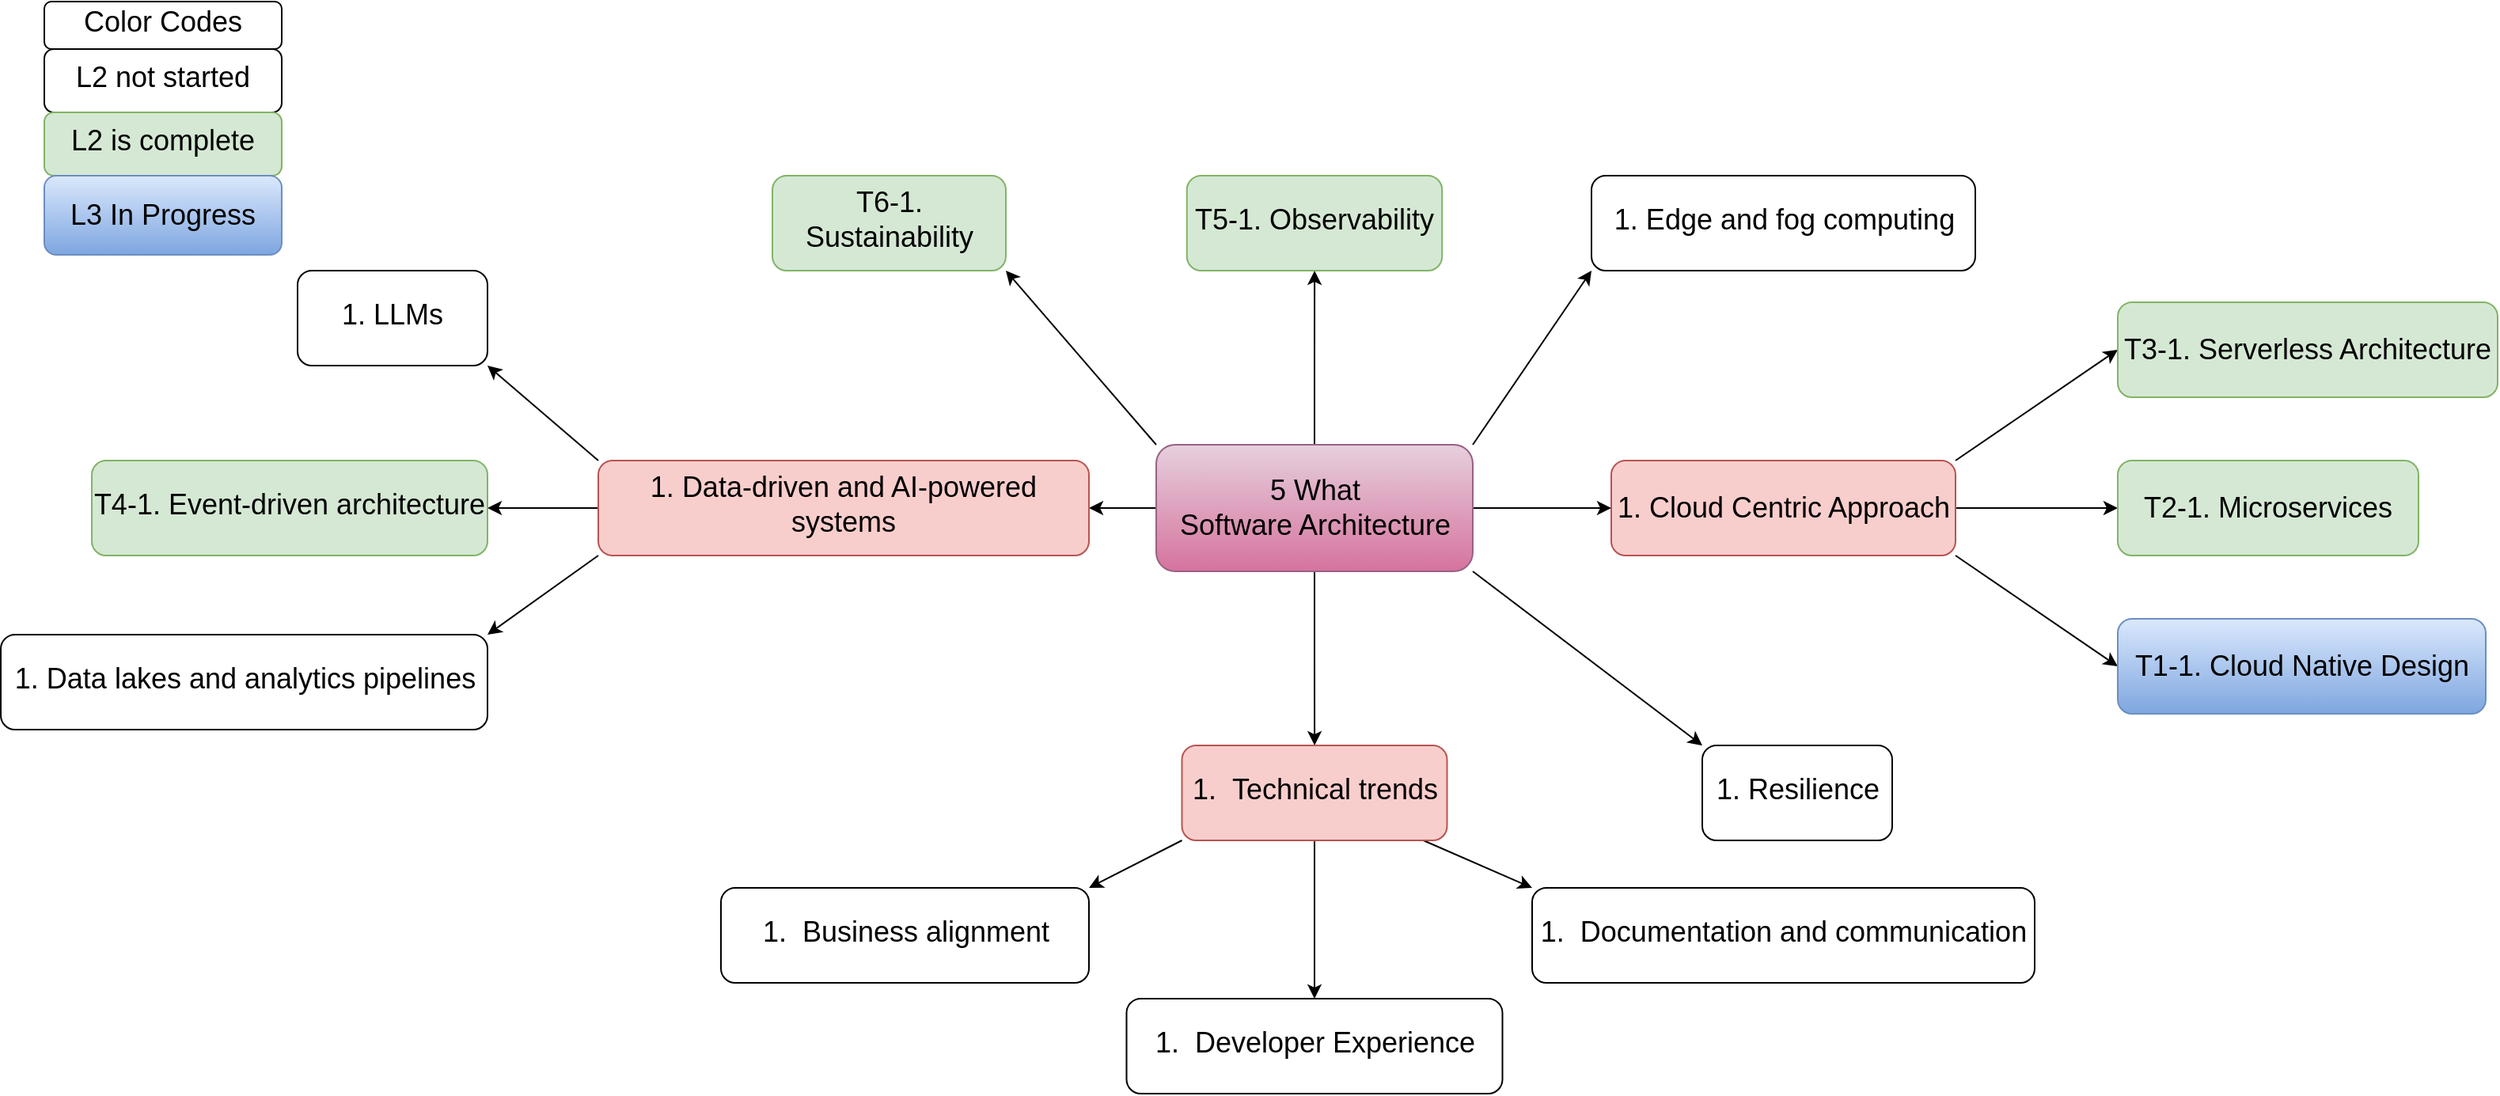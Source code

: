 <mxfile version="23.0.1" type="github" pages="8">
  <diagram name="FiveWhatSA" id="X454g6R_AvgZhv90Q3pv">
    <mxGraphModel dx="1221" dy="638" grid="1" gridSize="10" guides="1" tooltips="1" connect="1" arrows="1" fold="1" page="1" pageScale="1" pageWidth="850" pageHeight="1100" math="0" shadow="0">
      <root>
        <mxCell id="0" />
        <mxCell id="1" parent="0" />
        <mxCell id="BmR1-r161Oy5WU42kNrf-8" value="" style="shape=connector;rounded=0;orthogonalLoop=1;jettySize=auto;html=1;labelBackgroundColor=default;strokeColor=default;align=center;verticalAlign=middle;fontFamily=Helvetica;fontSize=18;fontColor=default;endArrow=classic;exitX=1;exitY=1;exitDx=0;exitDy=0;entryX=0;entryY=0.5;entryDx=0;entryDy=0;" parent="1" source="uZfb697N7_tgLZpQcWuR-4" target="uZfb697N7_tgLZpQcWuR-23" edge="1">
          <mxGeometry relative="1" as="geometry" />
        </mxCell>
        <mxCell id="BmR1-r161Oy5WU42kNrf-13" style="rounded=0;orthogonalLoop=1;jettySize=auto;html=1;entryX=0;entryY=0.5;entryDx=0;entryDy=0;labelBackgroundColor=default;strokeColor=default;align=center;verticalAlign=middle;fontFamily=Helvetica;fontSize=18;fontColor=default;endArrow=classic;exitX=1;exitY=0;exitDx=0;exitDy=0;" parent="1" source="uZfb697N7_tgLZpQcWuR-4" target="uZfb697N7_tgLZpQcWuR-11" edge="1">
          <mxGeometry relative="1" as="geometry" />
        </mxCell>
        <mxCell id="BmR1-r161Oy5WU42kNrf-14" style="edgeStyle=orthogonalEdgeStyle;shape=connector;rounded=0;orthogonalLoop=1;jettySize=auto;html=1;entryX=0;entryY=0.5;entryDx=0;entryDy=0;labelBackgroundColor=default;strokeColor=default;align=center;verticalAlign=middle;fontFamily=Helvetica;fontSize=18;fontColor=default;endArrow=classic;" parent="1" source="uZfb697N7_tgLZpQcWuR-4" target="uZfb697N7_tgLZpQcWuR-84" edge="1">
          <mxGeometry relative="1" as="geometry" />
        </mxCell>
        <mxCell id="uZfb697N7_tgLZpQcWuR-4" value="1. Cloud Centric Approach" style="rounded=1;whiteSpace=wrap;html=1;fontSize=18;fillColor=#f8cecc;strokeColor=#b85450;" parent="1" vertex="1">
          <mxGeometry x="1060" y="420" width="217.5" height="60" as="geometry" />
        </mxCell>
        <mxCell id="uZfb697N7_tgLZpQcWuR-11" value="T3-1. Serverless Architecture" style="rounded=1;whiteSpace=wrap;html=1;fontSize=18;fillColor=#d5e8d4;strokeColor=#82b366;" parent="1" vertex="1">
          <mxGeometry x="1380" y="320" width="240" height="60" as="geometry" />
        </mxCell>
        <UserObject label="T1-1. Cloud Native Design" id="uZfb697N7_tgLZpQcWuR-23">
          <mxCell style="rounded=1;whiteSpace=wrap;html=1;fontSize=18;fillColor=#dae8fc;strokeColor=#6c8ebf;gradientColor=#7ea6e0;" parent="1" vertex="1">
            <mxGeometry x="1380" y="520" width="232.5" height="60" as="geometry" />
          </mxCell>
        </UserObject>
        <mxCell id="uZfb697N7_tgLZpQcWuR-25" style="rounded=0;orthogonalLoop=1;jettySize=auto;html=1;entryDx=0;entryDy=0;orthogonal=1;fontSize=18;" parent="1" source="uZfb697N7_tgLZpQcWuR-31" target="uZfb697N7_tgLZpQcWuR-79" edge="1">
          <mxGeometry relative="1" as="geometry" />
        </mxCell>
        <mxCell id="BmR1-r161Oy5WU42kNrf-1" style="shape=connector;rounded=0;orthogonalLoop=1;jettySize=auto;html=1;labelBackgroundColor=default;strokeColor=default;align=center;verticalAlign=middle;fontFamily=Helvetica;fontSize=18;fontColor=default;endArrow=classic;exitX=1;exitY=1;exitDx=0;exitDy=0;entryX=0;entryY=0;entryDx=0;entryDy=0;" parent="1" source="uZfb697N7_tgLZpQcWuR-31" target="uZfb697N7_tgLZpQcWuR-113" edge="1">
          <mxGeometry relative="1" as="geometry" />
        </mxCell>
        <mxCell id="BmR1-r161Oy5WU42kNrf-2" style="shape=connector;rounded=0;orthogonalLoop=1;jettySize=auto;html=1;labelBackgroundColor=default;strokeColor=default;align=center;verticalAlign=middle;fontFamily=Helvetica;fontSize=18;fontColor=default;endArrow=classic;entryX=1;entryY=1;entryDx=0;entryDy=0;exitX=0;exitY=0;exitDx=0;exitDy=0;" parent="1" source="uZfb697N7_tgLZpQcWuR-31" target="uZfb697N7_tgLZpQcWuR-49" edge="1">
          <mxGeometry relative="1" as="geometry" />
        </mxCell>
        <mxCell id="BmR1-r161Oy5WU42kNrf-3" style="shape=connector;rounded=0;orthogonalLoop=1;jettySize=auto;html=1;entryX=1;entryY=0.5;entryDx=0;entryDy=0;labelBackgroundColor=default;strokeColor=default;align=center;verticalAlign=middle;fontFamily=Helvetica;fontSize=18;fontColor=default;endArrow=classic;" parent="1" source="uZfb697N7_tgLZpQcWuR-31" target="uZfb697N7_tgLZpQcWuR-35" edge="1">
          <mxGeometry relative="1" as="geometry" />
        </mxCell>
        <mxCell id="BmR1-r161Oy5WU42kNrf-4" style="shape=connector;rounded=0;orthogonalLoop=1;jettySize=auto;html=1;labelBackgroundColor=default;strokeColor=default;align=center;verticalAlign=middle;fontFamily=Helvetica;fontSize=18;fontColor=default;endArrow=classic;edgeStyle=orthogonalEdgeStyle;" parent="1" source="uZfb697N7_tgLZpQcWuR-31" target="uZfb697N7_tgLZpQcWuR-58" edge="1">
          <mxGeometry relative="1" as="geometry" />
        </mxCell>
        <mxCell id="BmR1-r161Oy5WU42kNrf-9" style="edgeStyle=orthogonalEdgeStyle;shape=connector;rounded=0;orthogonalLoop=1;jettySize=auto;html=1;labelBackgroundColor=default;strokeColor=default;align=center;verticalAlign=middle;fontFamily=Helvetica;fontSize=18;fontColor=default;endArrow=classic;" parent="1" source="uZfb697N7_tgLZpQcWuR-31" target="uZfb697N7_tgLZpQcWuR-39" edge="1">
          <mxGeometry relative="1" as="geometry" />
        </mxCell>
        <mxCell id="BmR1-r161Oy5WU42kNrf-11" style="edgeStyle=orthogonalEdgeStyle;shape=connector;rounded=0;orthogonalLoop=1;jettySize=auto;html=1;entryX=0;entryY=0.5;entryDx=0;entryDy=0;labelBackgroundColor=default;strokeColor=default;align=center;verticalAlign=middle;fontFamily=Helvetica;fontSize=18;fontColor=default;endArrow=classic;" parent="1" source="uZfb697N7_tgLZpQcWuR-31" target="uZfb697N7_tgLZpQcWuR-4" edge="1">
          <mxGeometry relative="1" as="geometry" />
        </mxCell>
        <mxCell id="uZfb697N7_tgLZpQcWuR-31" value="5 What&lt;br style=&quot;font-size: 18px;&quot;&gt;Software Architecture" style="rounded=1;whiteSpace=wrap;html=1;fontSize=18;fillColor=#e6d0de;strokeColor=#996185;gradientColor=#d5739d;" parent="1" vertex="1">
          <mxGeometry x="772.5" y="410" width="200" height="80" as="geometry" />
        </mxCell>
        <mxCell id="BmR1-r161Oy5WU42kNrf-15" style="shape=connector;rounded=0;orthogonalLoop=1;jettySize=auto;html=1;entryX=1;entryY=1;entryDx=0;entryDy=0;labelBackgroundColor=default;strokeColor=default;align=center;verticalAlign=middle;fontFamily=Helvetica;fontSize=18;fontColor=default;endArrow=classic;exitX=0;exitY=0;exitDx=0;exitDy=0;" parent="1" source="uZfb697N7_tgLZpQcWuR-35" target="uZfb697N7_tgLZpQcWuR-48" edge="1">
          <mxGeometry relative="1" as="geometry" />
        </mxCell>
        <mxCell id="BmR1-r161Oy5WU42kNrf-16" style="edgeStyle=orthogonalEdgeStyle;shape=connector;rounded=0;orthogonalLoop=1;jettySize=auto;html=1;entryX=1;entryY=0.5;entryDx=0;entryDy=0;labelBackgroundColor=default;strokeColor=default;align=center;verticalAlign=middle;fontFamily=Helvetica;fontSize=18;fontColor=default;endArrow=classic;" parent="1" source="uZfb697N7_tgLZpQcWuR-35" target="uZfb697N7_tgLZpQcWuR-47" edge="1">
          <mxGeometry relative="1" as="geometry" />
        </mxCell>
        <mxCell id="BmR1-r161Oy5WU42kNrf-17" style="shape=connector;rounded=0;orthogonalLoop=1;jettySize=auto;html=1;entryX=1;entryY=0;entryDx=0;entryDy=0;labelBackgroundColor=default;strokeColor=default;align=center;verticalAlign=middle;fontFamily=Helvetica;fontSize=18;fontColor=default;endArrow=classic;exitX=0;exitY=1;exitDx=0;exitDy=0;" parent="1" source="uZfb697N7_tgLZpQcWuR-35" target="uZfb697N7_tgLZpQcWuR-40" edge="1">
          <mxGeometry relative="1" as="geometry" />
        </mxCell>
        <mxCell id="uZfb697N7_tgLZpQcWuR-35" value="1.&amp;nbsp;&lt;span style=&quot;background-color: initial; font-size: 18px;&quot;&gt;Data-driven and AI-powered systems&lt;br style=&quot;font-size: 18px;&quot;&gt;&lt;/span&gt;&lt;ul style=&quot;--tw-border-spacing-x: 0; --tw-border-spacing-y: 0; --tw-translate-x: 0; --tw-translate-y: 0; --tw-rotate: 0; --tw-skew-x: 0; --tw-skew-y: 0; --tw-scale-x: 1; --tw-scale-y: 1; --tw-pan-x: ; --tw-pan-y: ; --tw-pinch-zoom: ; --tw-scroll-snap-strictness: proximity; --tw-ordinal: ; --tw-slashed-zero: ; --tw-numeric-figure: ; --tw-numeric-spacing: ; --tw-numeric-fraction: ; --tw-ring-inset: ; --tw-ring-offset-width: 0px; --tw-ring-offset-color: #fff; --tw-ring-color: rgb(59 130 246 / .5); --tw-ring-offset-shadow: 0 0 #0000; --tw-ring-shadow: 0 0 #0000; --tw-shadow: 0 0 #0000; --tw-shadow-colored: 0 0 #0000; --tw-blur: ; --tw-brightness: ; --tw-contrast: ; --tw-grayscale: ; --tw-hue-rotate: ; --tw-invert: ; --tw-saturate: ; --tw-sepia: ; --tw-drop-shadow: ; --tw-backdrop-blur: ; --tw-backdrop-brightness: ; --tw-backdrop-contrast: ; --tw-backdrop-grayscale: ; --tw-backdrop-hue-rotate: ; --tw-backdrop-invert: ; --tw-backdrop-opacity: ; --tw-backdrop-saturate: ; --tw-backdrop-sepia: ; margin: 4px 0px; padding-inline-start: 36px; font-size: 18px;&quot; data-sourcepos=&quot;11:1-14:0&quot;&gt;&lt;span style=&quot;--tw-border-spacing-x: 0; --tw-border-spacing-y: 0; --tw-translate-x: 0; --tw-translate-y: 0; --tw-rotate: 0; --tw-skew-x: 0; --tw-skew-y: 0; --tw-scale-x: 1; --tw-scale-y: 1; --tw-pan-x: ; --tw-pan-y: ; --tw-pinch-zoom: ; --tw-scroll-snap-strictness: proximity; --tw-ordinal: ; --tw-slashed-zero: ; --tw-numeric-figure: ; --tw-numeric-spacing: ; --tw-numeric-fraction: ; --tw-ring-inset: ; --tw-ring-offset-width: 0px; --tw-ring-offset-color: #fff; --tw-ring-color: rgb(59 130 246 / .5); --tw-ring-offset-shadow: 0 0 #0000; --tw-ring-shadow: 0 0 #0000; --tw-shadow: 0 0 #0000; --tw-shadow-colored: 0 0 #0000; --tw-blur: ; --tw-brightness: ; --tw-contrast: ; --tw-grayscale: ; --tw-hue-rotate: ; --tw-invert: ; --tw-saturate: ; --tw-sepia: ; --tw-drop-shadow: ; --tw-backdrop-blur: ; --tw-backdrop-brightness: ; --tw-backdrop-contrast: ; --tw-backdrop-grayscale: ; --tw-backdrop-hue-rotate: ; --tw-backdrop-invert: ; --tw-backdrop-opacity: ; --tw-backdrop-saturate: ; --tw-backdrop-sepia: ; color: rgb(227, 227, 227); font-family: &amp;quot;Google Sans&amp;quot;, &amp;quot;Helvetica Neue&amp;quot;, sans-serif; font-size: 18px; text-align: start; background-color: rgb(19, 19, 20);&quot;&gt;&lt;/span&gt;&lt;/ul&gt;" style="rounded=1;whiteSpace=wrap;html=1;fontSize=18;fillColor=#f8cecc;strokeColor=#b85450;" parent="1" vertex="1">
          <mxGeometry x="420" y="420" width="310" height="60" as="geometry" />
        </mxCell>
        <mxCell id="uZfb697N7_tgLZpQcWuR-36" value="" style="shape=connector;rounded=0;orthogonalLoop=1;jettySize=auto;html=1;labelBackgroundColor=default;strokeColor=default;align=center;verticalAlign=middle;fontFamily=Helvetica;fontSize=18;fontColor=default;endArrow=classic;orthogonal=1;entryDx=0;entryDy=0;" parent="1" source="uZfb697N7_tgLZpQcWuR-39" target="uZfb697N7_tgLZpQcWuR-59" edge="1">
          <mxGeometry relative="1" as="geometry" />
        </mxCell>
        <mxCell id="uZfb697N7_tgLZpQcWuR-37" value="" style="edgeStyle=orthogonalEdgeStyle;shape=connector;rounded=0;orthogonalLoop=1;jettySize=auto;html=1;labelBackgroundColor=default;strokeColor=default;align=center;verticalAlign=middle;fontFamily=Helvetica;fontSize=18;fontColor=default;endArrow=classic;orthogonal=1;" parent="1" source="uZfb697N7_tgLZpQcWuR-39" target="uZfb697N7_tgLZpQcWuR-60" edge="1">
          <mxGeometry relative="1" as="geometry" />
        </mxCell>
        <mxCell id="BmR1-r161Oy5WU42kNrf-10" style="shape=connector;rounded=0;orthogonalLoop=1;jettySize=auto;html=1;labelBackgroundColor=default;strokeColor=default;align=center;verticalAlign=middle;fontFamily=Helvetica;fontSize=18;fontColor=default;endArrow=classic;entryX=0;entryY=0;entryDx=0;entryDy=0;" parent="1" source="uZfb697N7_tgLZpQcWuR-39" target="uZfb697N7_tgLZpQcWuR-61" edge="1">
          <mxGeometry relative="1" as="geometry" />
        </mxCell>
        <mxCell id="uZfb697N7_tgLZpQcWuR-39" value="1.&amp;nbsp;&amp;nbsp;Technical trends&lt;span style=&quot;background-color: initial; font-size: 18px;&quot;&gt;&lt;br style=&quot;font-size: 18px;&quot;&gt;&lt;/span&gt;&lt;ul style=&quot;--tw-border-spacing-x: 0; --tw-border-spacing-y: 0; --tw-translate-x: 0; --tw-translate-y: 0; --tw-rotate: 0; --tw-skew-x: 0; --tw-skew-y: 0; --tw-scale-x: 1; --tw-scale-y: 1; --tw-pan-x: ; --tw-pan-y: ; --tw-pinch-zoom: ; --tw-scroll-snap-strictness: proximity; --tw-ordinal: ; --tw-slashed-zero: ; --tw-numeric-figure: ; --tw-numeric-spacing: ; --tw-numeric-fraction: ; --tw-ring-inset: ; --tw-ring-offset-width: 0px; --tw-ring-offset-color: #fff; --tw-ring-color: rgb(59 130 246 / .5); --tw-ring-offset-shadow: 0 0 #0000; --tw-ring-shadow: 0 0 #0000; --tw-shadow: 0 0 #0000; --tw-shadow-colored: 0 0 #0000; --tw-blur: ; --tw-brightness: ; --tw-contrast: ; --tw-grayscale: ; --tw-hue-rotate: ; --tw-invert: ; --tw-saturate: ; --tw-sepia: ; --tw-drop-shadow: ; --tw-backdrop-blur: ; --tw-backdrop-brightness: ; --tw-backdrop-contrast: ; --tw-backdrop-grayscale: ; --tw-backdrop-hue-rotate: ; --tw-backdrop-invert: ; --tw-backdrop-opacity: ; --tw-backdrop-saturate: ; --tw-backdrop-sepia: ; margin: 4px 0px; padding-inline-start: 36px; font-size: 18px;&quot; data-sourcepos=&quot;11:1-14:0&quot;&gt;&lt;span style=&quot;--tw-border-spacing-x: 0; --tw-border-spacing-y: 0; --tw-translate-x: 0; --tw-translate-y: 0; --tw-rotate: 0; --tw-skew-x: 0; --tw-skew-y: 0; --tw-scale-x: 1; --tw-scale-y: 1; --tw-pan-x: ; --tw-pan-y: ; --tw-pinch-zoom: ; --tw-scroll-snap-strictness: proximity; --tw-ordinal: ; --tw-slashed-zero: ; --tw-numeric-figure: ; --tw-numeric-spacing: ; --tw-numeric-fraction: ; --tw-ring-inset: ; --tw-ring-offset-width: 0px; --tw-ring-offset-color: #fff; --tw-ring-color: rgb(59 130 246 / .5); --tw-ring-offset-shadow: 0 0 #0000; --tw-ring-shadow: 0 0 #0000; --tw-shadow: 0 0 #0000; --tw-shadow-colored: 0 0 #0000; --tw-blur: ; --tw-brightness: ; --tw-contrast: ; --tw-grayscale: ; --tw-hue-rotate: ; --tw-invert: ; --tw-saturate: ; --tw-sepia: ; --tw-drop-shadow: ; --tw-backdrop-blur: ; --tw-backdrop-brightness: ; --tw-backdrop-contrast: ; --tw-backdrop-grayscale: ; --tw-backdrop-hue-rotate: ; --tw-backdrop-invert: ; --tw-backdrop-opacity: ; --tw-backdrop-saturate: ; --tw-backdrop-sepia: ; color: rgb(227, 227, 227); font-family: &amp;quot;Google Sans&amp;quot;, &amp;quot;Helvetica Neue&amp;quot;, sans-serif; font-size: 18px; text-align: start; background-color: rgb(19, 19, 20);&quot;&gt;&lt;/span&gt;&lt;/ul&gt;" style="rounded=1;whiteSpace=wrap;html=1;fontSize=18;fillColor=#f8cecc;strokeColor=#b85450;" parent="1" vertex="1">
          <mxGeometry x="788.75" y="600" width="167.5" height="60" as="geometry" />
        </mxCell>
        <mxCell id="uZfb697N7_tgLZpQcWuR-40" value="1.&amp;nbsp;Data lakes and analytics pipelines&lt;span style=&quot;background-color: initial; font-size: 18px;&quot;&gt;&lt;br style=&quot;font-size: 18px;&quot;&gt;&lt;/span&gt;&lt;ul style=&quot;--tw-border-spacing-x: 0; --tw-border-spacing-y: 0; --tw-translate-x: 0; --tw-translate-y: 0; --tw-rotate: 0; --tw-skew-x: 0; --tw-skew-y: 0; --tw-scale-x: 1; --tw-scale-y: 1; --tw-pan-x: ; --tw-pan-y: ; --tw-pinch-zoom: ; --tw-scroll-snap-strictness: proximity; --tw-ordinal: ; --tw-slashed-zero: ; --tw-numeric-figure: ; --tw-numeric-spacing: ; --tw-numeric-fraction: ; --tw-ring-inset: ; --tw-ring-offset-width: 0px; --tw-ring-offset-color: #fff; --tw-ring-color: rgb(59 130 246 / .5); --tw-ring-offset-shadow: 0 0 #0000; --tw-ring-shadow: 0 0 #0000; --tw-shadow: 0 0 #0000; --tw-shadow-colored: 0 0 #0000; --tw-blur: ; --tw-brightness: ; --tw-contrast: ; --tw-grayscale: ; --tw-hue-rotate: ; --tw-invert: ; --tw-saturate: ; --tw-sepia: ; --tw-drop-shadow: ; --tw-backdrop-blur: ; --tw-backdrop-brightness: ; --tw-backdrop-contrast: ; --tw-backdrop-grayscale: ; --tw-backdrop-hue-rotate: ; --tw-backdrop-invert: ; --tw-backdrop-opacity: ; --tw-backdrop-saturate: ; --tw-backdrop-sepia: ; margin: 4px 0px; padding-inline-start: 36px; font-size: 18px;&quot; data-sourcepos=&quot;11:1-14:0&quot;&gt;&lt;span style=&quot;--tw-border-spacing-x: 0; --tw-border-spacing-y: 0; --tw-translate-x: 0; --tw-translate-y: 0; --tw-rotate: 0; --tw-skew-x: 0; --tw-skew-y: 0; --tw-scale-x: 1; --tw-scale-y: 1; --tw-pan-x: ; --tw-pan-y: ; --tw-pinch-zoom: ; --tw-scroll-snap-strictness: proximity; --tw-ordinal: ; --tw-slashed-zero: ; --tw-numeric-figure: ; --tw-numeric-spacing: ; --tw-numeric-fraction: ; --tw-ring-inset: ; --tw-ring-offset-width: 0px; --tw-ring-offset-color: #fff; --tw-ring-color: rgb(59 130 246 / .5); --tw-ring-offset-shadow: 0 0 #0000; --tw-ring-shadow: 0 0 #0000; --tw-shadow: 0 0 #0000; --tw-shadow-colored: 0 0 #0000; --tw-blur: ; --tw-brightness: ; --tw-contrast: ; --tw-grayscale: ; --tw-hue-rotate: ; --tw-invert: ; --tw-saturate: ; --tw-sepia: ; --tw-drop-shadow: ; --tw-backdrop-blur: ; --tw-backdrop-brightness: ; --tw-backdrop-contrast: ; --tw-backdrop-grayscale: ; --tw-backdrop-hue-rotate: ; --tw-backdrop-invert: ; --tw-backdrop-opacity: ; --tw-backdrop-saturate: ; --tw-backdrop-sepia: ; color: rgb(227, 227, 227); font-family: &amp;quot;Google Sans&amp;quot;, &amp;quot;Helvetica Neue&amp;quot;, sans-serif; font-size: 18px; text-align: start; background-color: rgb(19, 19, 20);&quot;&gt;&lt;/span&gt;&lt;/ul&gt;" style="rounded=1;whiteSpace=wrap;html=1;fontSize=18;" parent="1" vertex="1">
          <mxGeometry x="42.5" y="530" width="307.5" height="60" as="geometry" />
        </mxCell>
        <mxCell id="uZfb697N7_tgLZpQcWuR-47" value="T4-1.&amp;nbsp;Event-driven architecture&lt;span style=&quot;background-color: initial; font-size: 18px;&quot;&gt;&lt;br style=&quot;font-size: 18px;&quot;&gt;&lt;/span&gt;&lt;ul style=&quot;--tw-border-spacing-x: 0; --tw-border-spacing-y: 0; --tw-translate-x: 0; --tw-translate-y: 0; --tw-rotate: 0; --tw-skew-x: 0; --tw-skew-y: 0; --tw-scale-x: 1; --tw-scale-y: 1; --tw-pan-x: ; --tw-pan-y: ; --tw-pinch-zoom: ; --tw-scroll-snap-strictness: proximity; --tw-ordinal: ; --tw-slashed-zero: ; --tw-numeric-figure: ; --tw-numeric-spacing: ; --tw-numeric-fraction: ; --tw-ring-inset: ; --tw-ring-offset-width: 0px; --tw-ring-offset-color: #fff; --tw-ring-color: rgb(59 130 246 / .5); --tw-ring-offset-shadow: 0 0 #0000; --tw-ring-shadow: 0 0 #0000; --tw-shadow: 0 0 #0000; --tw-shadow-colored: 0 0 #0000; --tw-blur: ; --tw-brightness: ; --tw-contrast: ; --tw-grayscale: ; --tw-hue-rotate: ; --tw-invert: ; --tw-saturate: ; --tw-sepia: ; --tw-drop-shadow: ; --tw-backdrop-blur: ; --tw-backdrop-brightness: ; --tw-backdrop-contrast: ; --tw-backdrop-grayscale: ; --tw-backdrop-hue-rotate: ; --tw-backdrop-invert: ; --tw-backdrop-opacity: ; --tw-backdrop-saturate: ; --tw-backdrop-sepia: ; margin: 4px 0px; padding-inline-start: 36px; font-size: 18px;&quot; data-sourcepos=&quot;11:1-14:0&quot;&gt;&lt;span style=&quot;--tw-border-spacing-x: 0; --tw-border-spacing-y: 0; --tw-translate-x: 0; --tw-translate-y: 0; --tw-rotate: 0; --tw-skew-x: 0; --tw-skew-y: 0; --tw-scale-x: 1; --tw-scale-y: 1; --tw-pan-x: ; --tw-pan-y: ; --tw-pinch-zoom: ; --tw-scroll-snap-strictness: proximity; --tw-ordinal: ; --tw-slashed-zero: ; --tw-numeric-figure: ; --tw-numeric-spacing: ; --tw-numeric-fraction: ; --tw-ring-inset: ; --tw-ring-offset-width: 0px; --tw-ring-offset-color: #fff; --tw-ring-color: rgb(59 130 246 / .5); --tw-ring-offset-shadow: 0 0 #0000; --tw-ring-shadow: 0 0 #0000; --tw-shadow: 0 0 #0000; --tw-shadow-colored: 0 0 #0000; --tw-blur: ; --tw-brightness: ; --tw-contrast: ; --tw-grayscale: ; --tw-hue-rotate: ; --tw-invert: ; --tw-saturate: ; --tw-sepia: ; --tw-drop-shadow: ; --tw-backdrop-blur: ; --tw-backdrop-brightness: ; --tw-backdrop-contrast: ; --tw-backdrop-grayscale: ; --tw-backdrop-hue-rotate: ; --tw-backdrop-invert: ; --tw-backdrop-opacity: ; --tw-backdrop-saturate: ; --tw-backdrop-sepia: ; color: rgb(227, 227, 227); font-family: &amp;quot;Google Sans&amp;quot;, &amp;quot;Helvetica Neue&amp;quot;, sans-serif; font-size: 18px; text-align: start; background-color: rgb(19, 19, 20);&quot;&gt;&lt;/span&gt;&lt;/ul&gt;" style="rounded=1;whiteSpace=wrap;html=1;fontSize=18;fillColor=#d5e8d4;strokeColor=#82b366;" parent="1" vertex="1">
          <mxGeometry x="100" y="420" width="250" height="60" as="geometry" />
        </mxCell>
        <mxCell id="uZfb697N7_tgLZpQcWuR-48" value="1.&amp;nbsp;&lt;span style=&quot;background-color: initial; font-size: 18px;&quot;&gt;LLMs&lt;br style=&quot;font-size: 18px;&quot;&gt;&lt;/span&gt;&lt;ul style=&quot;--tw-border-spacing-x: 0; --tw-border-spacing-y: 0; --tw-translate-x: 0; --tw-translate-y: 0; --tw-rotate: 0; --tw-skew-x: 0; --tw-skew-y: 0; --tw-scale-x: 1; --tw-scale-y: 1; --tw-pan-x: ; --tw-pan-y: ; --tw-pinch-zoom: ; --tw-scroll-snap-strictness: proximity; --tw-ordinal: ; --tw-slashed-zero: ; --tw-numeric-figure: ; --tw-numeric-spacing: ; --tw-numeric-fraction: ; --tw-ring-inset: ; --tw-ring-offset-width: 0px; --tw-ring-offset-color: #fff; --tw-ring-color: rgb(59 130 246 / .5); --tw-ring-offset-shadow: 0 0 #0000; --tw-ring-shadow: 0 0 #0000; --tw-shadow: 0 0 #0000; --tw-shadow-colored: 0 0 #0000; --tw-blur: ; --tw-brightness: ; --tw-contrast: ; --tw-grayscale: ; --tw-hue-rotate: ; --tw-invert: ; --tw-saturate: ; --tw-sepia: ; --tw-drop-shadow: ; --tw-backdrop-blur: ; --tw-backdrop-brightness: ; --tw-backdrop-contrast: ; --tw-backdrop-grayscale: ; --tw-backdrop-hue-rotate: ; --tw-backdrop-invert: ; --tw-backdrop-opacity: ; --tw-backdrop-saturate: ; --tw-backdrop-sepia: ; margin: 4px 0px; padding-inline-start: 36px; font-size: 18px;&quot; data-sourcepos=&quot;11:1-14:0&quot;&gt;&lt;span style=&quot;--tw-border-spacing-x: 0; --tw-border-spacing-y: 0; --tw-translate-x: 0; --tw-translate-y: 0; --tw-rotate: 0; --tw-skew-x: 0; --tw-skew-y: 0; --tw-scale-x: 1; --tw-scale-y: 1; --tw-pan-x: ; --tw-pan-y: ; --tw-pinch-zoom: ; --tw-scroll-snap-strictness: proximity; --tw-ordinal: ; --tw-slashed-zero: ; --tw-numeric-figure: ; --tw-numeric-spacing: ; --tw-numeric-fraction: ; --tw-ring-inset: ; --tw-ring-offset-width: 0px; --tw-ring-offset-color: #fff; --tw-ring-color: rgb(59 130 246 / .5); --tw-ring-offset-shadow: 0 0 #0000; --tw-ring-shadow: 0 0 #0000; --tw-shadow: 0 0 #0000; --tw-shadow-colored: 0 0 #0000; --tw-blur: ; --tw-brightness: ; --tw-contrast: ; --tw-grayscale: ; --tw-hue-rotate: ; --tw-invert: ; --tw-saturate: ; --tw-sepia: ; --tw-drop-shadow: ; --tw-backdrop-blur: ; --tw-backdrop-brightness: ; --tw-backdrop-contrast: ; --tw-backdrop-grayscale: ; --tw-backdrop-hue-rotate: ; --tw-backdrop-invert: ; --tw-backdrop-opacity: ; --tw-backdrop-saturate: ; --tw-backdrop-sepia: ; color: rgb(227, 227, 227); font-family: &amp;quot;Google Sans&amp;quot;, &amp;quot;Helvetica Neue&amp;quot;, sans-serif; font-size: 18px; text-align: start; background-color: rgb(19, 19, 20);&quot;&gt;&lt;/span&gt;&lt;/ul&gt;" style="rounded=1;whiteSpace=wrap;html=1;fontSize=18;" parent="1" vertex="1">
          <mxGeometry x="230" y="300" width="120" height="60" as="geometry" />
        </mxCell>
        <mxCell id="uZfb697N7_tgLZpQcWuR-49" value="T6-1. Sustainability&lt;span style=&quot;background-color: initial; font-size: 18px;&quot;&gt;&lt;br style=&quot;font-size: 18px;&quot;&gt;&lt;/span&gt;&lt;ul style=&quot;--tw-border-spacing-x: 0; --tw-border-spacing-y: 0; --tw-translate-x: 0; --tw-translate-y: 0; --tw-rotate: 0; --tw-skew-x: 0; --tw-skew-y: 0; --tw-scale-x: 1; --tw-scale-y: 1; --tw-pan-x: ; --tw-pan-y: ; --tw-pinch-zoom: ; --tw-scroll-snap-strictness: proximity; --tw-ordinal: ; --tw-slashed-zero: ; --tw-numeric-figure: ; --tw-numeric-spacing: ; --tw-numeric-fraction: ; --tw-ring-inset: ; --tw-ring-offset-width: 0px; --tw-ring-offset-color: #fff; --tw-ring-color: rgb(59 130 246 / .5); --tw-ring-offset-shadow: 0 0 #0000; --tw-ring-shadow: 0 0 #0000; --tw-shadow: 0 0 #0000; --tw-shadow-colored: 0 0 #0000; --tw-blur: ; --tw-brightness: ; --tw-contrast: ; --tw-grayscale: ; --tw-hue-rotate: ; --tw-invert: ; --tw-saturate: ; --tw-sepia: ; --tw-drop-shadow: ; --tw-backdrop-blur: ; --tw-backdrop-brightness: ; --tw-backdrop-contrast: ; --tw-backdrop-grayscale: ; --tw-backdrop-hue-rotate: ; --tw-backdrop-invert: ; --tw-backdrop-opacity: ; --tw-backdrop-saturate: ; --tw-backdrop-sepia: ; margin: 4px 0px; padding-inline-start: 36px; font-size: 18px;&quot; data-sourcepos=&quot;11:1-14:0&quot;&gt;&lt;span style=&quot;--tw-border-spacing-x: 0; --tw-border-spacing-y: 0; --tw-translate-x: 0; --tw-translate-y: 0; --tw-rotate: 0; --tw-skew-x: 0; --tw-skew-y: 0; --tw-scale-x: 1; --tw-scale-y: 1; --tw-pan-x: ; --tw-pan-y: ; --tw-pinch-zoom: ; --tw-scroll-snap-strictness: proximity; --tw-ordinal: ; --tw-slashed-zero: ; --tw-numeric-figure: ; --tw-numeric-spacing: ; --tw-numeric-fraction: ; --tw-ring-inset: ; --tw-ring-offset-width: 0px; --tw-ring-offset-color: #fff; --tw-ring-color: rgb(59 130 246 / .5); --tw-ring-offset-shadow: 0 0 #0000; --tw-ring-shadow: 0 0 #0000; --tw-shadow: 0 0 #0000; --tw-shadow-colored: 0 0 #0000; --tw-blur: ; --tw-brightness: ; --tw-contrast: ; --tw-grayscale: ; --tw-hue-rotate: ; --tw-invert: ; --tw-saturate: ; --tw-sepia: ; --tw-drop-shadow: ; --tw-backdrop-blur: ; --tw-backdrop-brightness: ; --tw-backdrop-contrast: ; --tw-backdrop-grayscale: ; --tw-backdrop-hue-rotate: ; --tw-backdrop-invert: ; --tw-backdrop-opacity: ; --tw-backdrop-saturate: ; --tw-backdrop-sepia: ; color: rgb(227, 227, 227); font-family: &amp;quot;Google Sans&amp;quot;, &amp;quot;Helvetica Neue&amp;quot;, sans-serif; font-size: 18px; text-align: start; background-color: rgb(19, 19, 20);&quot;&gt;&lt;/span&gt;&lt;/ul&gt;" style="rounded=1;whiteSpace=wrap;html=1;fontSize=18;fillColor=#d5e8d4;strokeColor=#82b366;" parent="1" vertex="1">
          <mxGeometry x="530" y="240" width="147.5" height="60" as="geometry" />
        </mxCell>
        <mxCell id="uZfb697N7_tgLZpQcWuR-58" value="T5-1.&amp;nbsp;Observability&lt;span style=&quot;background-color: initial; font-size: 18px;&quot;&gt;&lt;br style=&quot;font-size: 18px;&quot;&gt;&lt;/span&gt;&lt;ul style=&quot;--tw-border-spacing-x: 0; --tw-border-spacing-y: 0; --tw-translate-x: 0; --tw-translate-y: 0; --tw-rotate: 0; --tw-skew-x: 0; --tw-skew-y: 0; --tw-scale-x: 1; --tw-scale-y: 1; --tw-pan-x: ; --tw-pan-y: ; --tw-pinch-zoom: ; --tw-scroll-snap-strictness: proximity; --tw-ordinal: ; --tw-slashed-zero: ; --tw-numeric-figure: ; --tw-numeric-spacing: ; --tw-numeric-fraction: ; --tw-ring-inset: ; --tw-ring-offset-width: 0px; --tw-ring-offset-color: #fff; --tw-ring-color: rgb(59 130 246 / .5); --tw-ring-offset-shadow: 0 0 #0000; --tw-ring-shadow: 0 0 #0000; --tw-shadow: 0 0 #0000; --tw-shadow-colored: 0 0 #0000; --tw-blur: ; --tw-brightness: ; --tw-contrast: ; --tw-grayscale: ; --tw-hue-rotate: ; --tw-invert: ; --tw-saturate: ; --tw-sepia: ; --tw-drop-shadow: ; --tw-backdrop-blur: ; --tw-backdrop-brightness: ; --tw-backdrop-contrast: ; --tw-backdrop-grayscale: ; --tw-backdrop-hue-rotate: ; --tw-backdrop-invert: ; --tw-backdrop-opacity: ; --tw-backdrop-saturate: ; --tw-backdrop-sepia: ; margin: 4px 0px; padding-inline-start: 36px; font-size: 18px;&quot; data-sourcepos=&quot;11:1-14:0&quot;&gt;&lt;span style=&quot;--tw-border-spacing-x: 0; --tw-border-spacing-y: 0; --tw-translate-x: 0; --tw-translate-y: 0; --tw-rotate: 0; --tw-skew-x: 0; --tw-skew-y: 0; --tw-scale-x: 1; --tw-scale-y: 1; --tw-pan-x: ; --tw-pan-y: ; --tw-pinch-zoom: ; --tw-scroll-snap-strictness: proximity; --tw-ordinal: ; --tw-slashed-zero: ; --tw-numeric-figure: ; --tw-numeric-spacing: ; --tw-numeric-fraction: ; --tw-ring-inset: ; --tw-ring-offset-width: 0px; --tw-ring-offset-color: #fff; --tw-ring-color: rgb(59 130 246 / .5); --tw-ring-offset-shadow: 0 0 #0000; --tw-ring-shadow: 0 0 #0000; --tw-shadow: 0 0 #0000; --tw-shadow-colored: 0 0 #0000; --tw-blur: ; --tw-brightness: ; --tw-contrast: ; --tw-grayscale: ; --tw-hue-rotate: ; --tw-invert: ; --tw-saturate: ; --tw-sepia: ; --tw-drop-shadow: ; --tw-backdrop-blur: ; --tw-backdrop-brightness: ; --tw-backdrop-contrast: ; --tw-backdrop-grayscale: ; --tw-backdrop-hue-rotate: ; --tw-backdrop-invert: ; --tw-backdrop-opacity: ; --tw-backdrop-saturate: ; --tw-backdrop-sepia: ; color: rgb(227, 227, 227); font-family: &amp;quot;Google Sans&amp;quot;, &amp;quot;Helvetica Neue&amp;quot;, sans-serif; font-size: 18px; text-align: start; background-color: rgb(19, 19, 20);&quot;&gt;&lt;/span&gt;&lt;/ul&gt;" style="rounded=1;whiteSpace=wrap;html=1;fontSize=18;fillColor=#d5e8d4;strokeColor=#82b366;" parent="1" vertex="1">
          <mxGeometry x="791.88" y="240" width="161.25" height="60" as="geometry" />
        </mxCell>
        <mxCell id="uZfb697N7_tgLZpQcWuR-59" value="1.&amp;nbsp;&amp;nbsp;Business alignment&lt;span style=&quot;background-color: initial; font-size: 18px;&quot;&gt;&lt;br style=&quot;font-size: 18px;&quot;&gt;&lt;/span&gt;&lt;ul style=&quot;--tw-border-spacing-x: 0; --tw-border-spacing-y: 0; --tw-translate-x: 0; --tw-translate-y: 0; --tw-rotate: 0; --tw-skew-x: 0; --tw-skew-y: 0; --tw-scale-x: 1; --tw-scale-y: 1; --tw-pan-x: ; --tw-pan-y: ; --tw-pinch-zoom: ; --tw-scroll-snap-strictness: proximity; --tw-ordinal: ; --tw-slashed-zero: ; --tw-numeric-figure: ; --tw-numeric-spacing: ; --tw-numeric-fraction: ; --tw-ring-inset: ; --tw-ring-offset-width: 0px; --tw-ring-offset-color: #fff; --tw-ring-color: rgb(59 130 246 / .5); --tw-ring-offset-shadow: 0 0 #0000; --tw-ring-shadow: 0 0 #0000; --tw-shadow: 0 0 #0000; --tw-shadow-colored: 0 0 #0000; --tw-blur: ; --tw-brightness: ; --tw-contrast: ; --tw-grayscale: ; --tw-hue-rotate: ; --tw-invert: ; --tw-saturate: ; --tw-sepia: ; --tw-drop-shadow: ; --tw-backdrop-blur: ; --tw-backdrop-brightness: ; --tw-backdrop-contrast: ; --tw-backdrop-grayscale: ; --tw-backdrop-hue-rotate: ; --tw-backdrop-invert: ; --tw-backdrop-opacity: ; --tw-backdrop-saturate: ; --tw-backdrop-sepia: ; margin: 4px 0px; padding-inline-start: 36px; font-size: 18px;&quot; data-sourcepos=&quot;11:1-14:0&quot;&gt;&lt;span style=&quot;--tw-border-spacing-x: 0; --tw-border-spacing-y: 0; --tw-translate-x: 0; --tw-translate-y: 0; --tw-rotate: 0; --tw-skew-x: 0; --tw-skew-y: 0; --tw-scale-x: 1; --tw-scale-y: 1; --tw-pan-x: ; --tw-pan-y: ; --tw-pinch-zoom: ; --tw-scroll-snap-strictness: proximity; --tw-ordinal: ; --tw-slashed-zero: ; --tw-numeric-figure: ; --tw-numeric-spacing: ; --tw-numeric-fraction: ; --tw-ring-inset: ; --tw-ring-offset-width: 0px; --tw-ring-offset-color: #fff; --tw-ring-color: rgb(59 130 246 / .5); --tw-ring-offset-shadow: 0 0 #0000; --tw-ring-shadow: 0 0 #0000; --tw-shadow: 0 0 #0000; --tw-shadow-colored: 0 0 #0000; --tw-blur: ; --tw-brightness: ; --tw-contrast: ; --tw-grayscale: ; --tw-hue-rotate: ; --tw-invert: ; --tw-saturate: ; --tw-sepia: ; --tw-drop-shadow: ; --tw-backdrop-blur: ; --tw-backdrop-brightness: ; --tw-backdrop-contrast: ; --tw-backdrop-grayscale: ; --tw-backdrop-hue-rotate: ; --tw-backdrop-invert: ; --tw-backdrop-opacity: ; --tw-backdrop-saturate: ; --tw-backdrop-sepia: ; color: rgb(227, 227, 227); font-family: &amp;quot;Google Sans&amp;quot;, &amp;quot;Helvetica Neue&amp;quot;, sans-serif; font-size: 18px; text-align: start; background-color: rgb(19, 19, 20);&quot;&gt;&lt;/span&gt;&lt;/ul&gt;" style="rounded=1;whiteSpace=wrap;html=1;fontSize=18;" parent="1" vertex="1">
          <mxGeometry x="497.5" y="690" width="232.5" height="60" as="geometry" />
        </mxCell>
        <mxCell id="uZfb697N7_tgLZpQcWuR-60" value="1.&amp;nbsp;&amp;nbsp;Developer Experience&lt;span style=&quot;background-color: initial; font-size: 18px;&quot;&gt;&lt;br style=&quot;font-size: 18px;&quot;&gt;&lt;/span&gt;&lt;ul style=&quot;--tw-border-spacing-x: 0; --tw-border-spacing-y: 0; --tw-translate-x: 0; --tw-translate-y: 0; --tw-rotate: 0; --tw-skew-x: 0; --tw-skew-y: 0; --tw-scale-x: 1; --tw-scale-y: 1; --tw-pan-x: ; --tw-pan-y: ; --tw-pinch-zoom: ; --tw-scroll-snap-strictness: proximity; --tw-ordinal: ; --tw-slashed-zero: ; --tw-numeric-figure: ; --tw-numeric-spacing: ; --tw-numeric-fraction: ; --tw-ring-inset: ; --tw-ring-offset-width: 0px; --tw-ring-offset-color: #fff; --tw-ring-color: rgb(59 130 246 / .5); --tw-ring-offset-shadow: 0 0 #0000; --tw-ring-shadow: 0 0 #0000; --tw-shadow: 0 0 #0000; --tw-shadow-colored: 0 0 #0000; --tw-blur: ; --tw-brightness: ; --tw-contrast: ; --tw-grayscale: ; --tw-hue-rotate: ; --tw-invert: ; --tw-saturate: ; --tw-sepia: ; --tw-drop-shadow: ; --tw-backdrop-blur: ; --tw-backdrop-brightness: ; --tw-backdrop-contrast: ; --tw-backdrop-grayscale: ; --tw-backdrop-hue-rotate: ; --tw-backdrop-invert: ; --tw-backdrop-opacity: ; --tw-backdrop-saturate: ; --tw-backdrop-sepia: ; margin: 4px 0px; padding-inline-start: 36px; font-size: 18px;&quot; data-sourcepos=&quot;11:1-14:0&quot;&gt;&lt;span style=&quot;--tw-border-spacing-x: 0; --tw-border-spacing-y: 0; --tw-translate-x: 0; --tw-translate-y: 0; --tw-rotate: 0; --tw-skew-x: 0; --tw-skew-y: 0; --tw-scale-x: 1; --tw-scale-y: 1; --tw-pan-x: ; --tw-pan-y: ; --tw-pinch-zoom: ; --tw-scroll-snap-strictness: proximity; --tw-ordinal: ; --tw-slashed-zero: ; --tw-numeric-figure: ; --tw-numeric-spacing: ; --tw-numeric-fraction: ; --tw-ring-inset: ; --tw-ring-offset-width: 0px; --tw-ring-offset-color: #fff; --tw-ring-color: rgb(59 130 246 / .5); --tw-ring-offset-shadow: 0 0 #0000; --tw-ring-shadow: 0 0 #0000; --tw-shadow: 0 0 #0000; --tw-shadow-colored: 0 0 #0000; --tw-blur: ; --tw-brightness: ; --tw-contrast: ; --tw-grayscale: ; --tw-hue-rotate: ; --tw-invert: ; --tw-saturate: ; --tw-sepia: ; --tw-drop-shadow: ; --tw-backdrop-blur: ; --tw-backdrop-brightness: ; --tw-backdrop-contrast: ; --tw-backdrop-grayscale: ; --tw-backdrop-hue-rotate: ; --tw-backdrop-invert: ; --tw-backdrop-opacity: ; --tw-backdrop-saturate: ; --tw-backdrop-sepia: ; color: rgb(227, 227, 227); font-family: &amp;quot;Google Sans&amp;quot;, &amp;quot;Helvetica Neue&amp;quot;, sans-serif; font-size: 18px; text-align: start; background-color: rgb(19, 19, 20);&quot;&gt;&lt;/span&gt;&lt;/ul&gt;" style="rounded=1;whiteSpace=wrap;html=1;fontSize=18;" parent="1" vertex="1">
          <mxGeometry x="753.75" y="760" width="237.5" height="60" as="geometry" />
        </mxCell>
        <mxCell id="uZfb697N7_tgLZpQcWuR-61" value="1.&amp;nbsp;&amp;nbsp;Documentation and communication&lt;span style=&quot;background-color: initial; font-size: 18px;&quot;&gt;&lt;br style=&quot;font-size: 18px;&quot;&gt;&lt;/span&gt;&lt;ul style=&quot;--tw-border-spacing-x: 0; --tw-border-spacing-y: 0; --tw-translate-x: 0; --tw-translate-y: 0; --tw-rotate: 0; --tw-skew-x: 0; --tw-skew-y: 0; --tw-scale-x: 1; --tw-scale-y: 1; --tw-pan-x: ; --tw-pan-y: ; --tw-pinch-zoom: ; --tw-scroll-snap-strictness: proximity; --tw-ordinal: ; --tw-slashed-zero: ; --tw-numeric-figure: ; --tw-numeric-spacing: ; --tw-numeric-fraction: ; --tw-ring-inset: ; --tw-ring-offset-width: 0px; --tw-ring-offset-color: #fff; --tw-ring-color: rgb(59 130 246 / .5); --tw-ring-offset-shadow: 0 0 #0000; --tw-ring-shadow: 0 0 #0000; --tw-shadow: 0 0 #0000; --tw-shadow-colored: 0 0 #0000; --tw-blur: ; --tw-brightness: ; --tw-contrast: ; --tw-grayscale: ; --tw-hue-rotate: ; --tw-invert: ; --tw-saturate: ; --tw-sepia: ; --tw-drop-shadow: ; --tw-backdrop-blur: ; --tw-backdrop-brightness: ; --tw-backdrop-contrast: ; --tw-backdrop-grayscale: ; --tw-backdrop-hue-rotate: ; --tw-backdrop-invert: ; --tw-backdrop-opacity: ; --tw-backdrop-saturate: ; --tw-backdrop-sepia: ; margin: 4px 0px; padding-inline-start: 36px; font-size: 18px;&quot; data-sourcepos=&quot;11:1-14:0&quot;&gt;&lt;span style=&quot;--tw-border-spacing-x: 0; --tw-border-spacing-y: 0; --tw-translate-x: 0; --tw-translate-y: 0; --tw-rotate: 0; --tw-skew-x: 0; --tw-skew-y: 0; --tw-scale-x: 1; --tw-scale-y: 1; --tw-pan-x: ; --tw-pan-y: ; --tw-pinch-zoom: ; --tw-scroll-snap-strictness: proximity; --tw-ordinal: ; --tw-slashed-zero: ; --tw-numeric-figure: ; --tw-numeric-spacing: ; --tw-numeric-fraction: ; --tw-ring-inset: ; --tw-ring-offset-width: 0px; --tw-ring-offset-color: #fff; --tw-ring-color: rgb(59 130 246 / .5); --tw-ring-offset-shadow: 0 0 #0000; --tw-ring-shadow: 0 0 #0000; --tw-shadow: 0 0 #0000; --tw-shadow-colored: 0 0 #0000; --tw-blur: ; --tw-brightness: ; --tw-contrast: ; --tw-grayscale: ; --tw-hue-rotate: ; --tw-invert: ; --tw-saturate: ; --tw-sepia: ; --tw-drop-shadow: ; --tw-backdrop-blur: ; --tw-backdrop-brightness: ; --tw-backdrop-contrast: ; --tw-backdrop-grayscale: ; --tw-backdrop-hue-rotate: ; --tw-backdrop-invert: ; --tw-backdrop-opacity: ; --tw-backdrop-saturate: ; --tw-backdrop-sepia: ; color: rgb(227, 227, 227); font-family: &amp;quot;Google Sans&amp;quot;, &amp;quot;Helvetica Neue&amp;quot;, sans-serif; font-size: 18px; text-align: start; background-color: rgb(19, 19, 20);&quot;&gt;&lt;/span&gt;&lt;/ul&gt;" style="rounded=1;whiteSpace=wrap;html=1;fontSize=18;" parent="1" vertex="1">
          <mxGeometry x="1010" y="690" width="317.5" height="60" as="geometry" />
        </mxCell>
        <mxCell id="uZfb697N7_tgLZpQcWuR-79" value="1. Edge and fog computing&lt;span style=&quot;background-color: initial; font-size: 18px;&quot;&gt;&lt;br style=&quot;font-size: 18px;&quot;&gt;&lt;/span&gt;&lt;ul style=&quot;--tw-border-spacing-x: 0; --tw-border-spacing-y: 0; --tw-translate-x: 0; --tw-translate-y: 0; --tw-rotate: 0; --tw-skew-x: 0; --tw-skew-y: 0; --tw-scale-x: 1; --tw-scale-y: 1; --tw-pan-x: ; --tw-pan-y: ; --tw-pinch-zoom: ; --tw-scroll-snap-strictness: proximity; --tw-ordinal: ; --tw-slashed-zero: ; --tw-numeric-figure: ; --tw-numeric-spacing: ; --tw-numeric-fraction: ; --tw-ring-inset: ; --tw-ring-offset-width: 0px; --tw-ring-offset-color: #fff; --tw-ring-color: rgb(59 130 246 / .5); --tw-ring-offset-shadow: 0 0 #0000; --tw-ring-shadow: 0 0 #0000; --tw-shadow: 0 0 #0000; --tw-shadow-colored: 0 0 #0000; --tw-blur: ; --tw-brightness: ; --tw-contrast: ; --tw-grayscale: ; --tw-hue-rotate: ; --tw-invert: ; --tw-saturate: ; --tw-sepia: ; --tw-drop-shadow: ; --tw-backdrop-blur: ; --tw-backdrop-brightness: ; --tw-backdrop-contrast: ; --tw-backdrop-grayscale: ; --tw-backdrop-hue-rotate: ; --tw-backdrop-invert: ; --tw-backdrop-opacity: ; --tw-backdrop-saturate: ; --tw-backdrop-sepia: ; margin: 4px 0px; padding-inline-start: 36px; font-size: 18px;&quot; data-sourcepos=&quot;11:1-14:0&quot;&gt;&lt;span style=&quot;--tw-border-spacing-x: 0; --tw-border-spacing-y: 0; --tw-translate-x: 0; --tw-translate-y: 0; --tw-rotate: 0; --tw-skew-x: 0; --tw-skew-y: 0; --tw-scale-x: 1; --tw-scale-y: 1; --tw-pan-x: ; --tw-pan-y: ; --tw-pinch-zoom: ; --tw-scroll-snap-strictness: proximity; --tw-ordinal: ; --tw-slashed-zero: ; --tw-numeric-figure: ; --tw-numeric-spacing: ; --tw-numeric-fraction: ; --tw-ring-inset: ; --tw-ring-offset-width: 0px; --tw-ring-offset-color: #fff; --tw-ring-color: rgb(59 130 246 / .5); --tw-ring-offset-shadow: 0 0 #0000; --tw-ring-shadow: 0 0 #0000; --tw-shadow: 0 0 #0000; --tw-shadow-colored: 0 0 #0000; --tw-blur: ; --tw-brightness: ; --tw-contrast: ; --tw-grayscale: ; --tw-hue-rotate: ; --tw-invert: ; --tw-saturate: ; --tw-sepia: ; --tw-drop-shadow: ; --tw-backdrop-blur: ; --tw-backdrop-brightness: ; --tw-backdrop-contrast: ; --tw-backdrop-grayscale: ; --tw-backdrop-hue-rotate: ; --tw-backdrop-invert: ; --tw-backdrop-opacity: ; --tw-backdrop-saturate: ; --tw-backdrop-sepia: ; color: rgb(227, 227, 227); font-family: &amp;quot;Google Sans&amp;quot;, &amp;quot;Helvetica Neue&amp;quot;, sans-serif; font-size: 18px; text-align: start; background-color: rgb(19, 19, 20);&quot;&gt;&lt;/span&gt;&lt;/ul&gt;" style="rounded=1;whiteSpace=wrap;html=1;fontSize=18;" parent="1" vertex="1">
          <mxGeometry x="1047.5" y="240" width="242.5" height="60" as="geometry" />
        </mxCell>
        <mxCell id="uZfb697N7_tgLZpQcWuR-84" value="T2-1. Microservices" style="rounded=1;whiteSpace=wrap;html=1;fontSize=18;fillColor=#d5e8d4;strokeColor=#82b366;" parent="1" vertex="1">
          <mxGeometry x="1380" y="420" width="190" height="60" as="geometry" />
        </mxCell>
        <mxCell id="uZfb697N7_tgLZpQcWuR-113" value="1. Resilience&lt;span style=&quot;background-color: initial; font-size: 18px;&quot;&gt;&lt;br style=&quot;font-size: 18px;&quot;&gt;&lt;/span&gt;&lt;ul style=&quot;--tw-border-spacing-x: 0; --tw-border-spacing-y: 0; --tw-translate-x: 0; --tw-translate-y: 0; --tw-rotate: 0; --tw-skew-x: 0; --tw-skew-y: 0; --tw-scale-x: 1; --tw-scale-y: 1; --tw-pan-x: ; --tw-pan-y: ; --tw-pinch-zoom: ; --tw-scroll-snap-strictness: proximity; --tw-ordinal: ; --tw-slashed-zero: ; --tw-numeric-figure: ; --tw-numeric-spacing: ; --tw-numeric-fraction: ; --tw-ring-inset: ; --tw-ring-offset-width: 0px; --tw-ring-offset-color: #fff; --tw-ring-color: rgb(59 130 246 / .5); --tw-ring-offset-shadow: 0 0 #0000; --tw-ring-shadow: 0 0 #0000; --tw-shadow: 0 0 #0000; --tw-shadow-colored: 0 0 #0000; --tw-blur: ; --tw-brightness: ; --tw-contrast: ; --tw-grayscale: ; --tw-hue-rotate: ; --tw-invert: ; --tw-saturate: ; --tw-sepia: ; --tw-drop-shadow: ; --tw-backdrop-blur: ; --tw-backdrop-brightness: ; --tw-backdrop-contrast: ; --tw-backdrop-grayscale: ; --tw-backdrop-hue-rotate: ; --tw-backdrop-invert: ; --tw-backdrop-opacity: ; --tw-backdrop-saturate: ; --tw-backdrop-sepia: ; margin: 4px 0px; padding-inline-start: 36px; font-size: 18px;&quot; data-sourcepos=&quot;11:1-14:0&quot;&gt;&lt;span style=&quot;--tw-border-spacing-x: 0; --tw-border-spacing-y: 0; --tw-translate-x: 0; --tw-translate-y: 0; --tw-rotate: 0; --tw-skew-x: 0; --tw-skew-y: 0; --tw-scale-x: 1; --tw-scale-y: 1; --tw-pan-x: ; --tw-pan-y: ; --tw-pinch-zoom: ; --tw-scroll-snap-strictness: proximity; --tw-ordinal: ; --tw-slashed-zero: ; --tw-numeric-figure: ; --tw-numeric-spacing: ; --tw-numeric-fraction: ; --tw-ring-inset: ; --tw-ring-offset-width: 0px; --tw-ring-offset-color: #fff; --tw-ring-color: rgb(59 130 246 / .5); --tw-ring-offset-shadow: 0 0 #0000; --tw-ring-shadow: 0 0 #0000; --tw-shadow: 0 0 #0000; --tw-shadow-colored: 0 0 #0000; --tw-blur: ; --tw-brightness: ; --tw-contrast: ; --tw-grayscale: ; --tw-hue-rotate: ; --tw-invert: ; --tw-saturate: ; --tw-sepia: ; --tw-drop-shadow: ; --tw-backdrop-blur: ; --tw-backdrop-brightness: ; --tw-backdrop-contrast: ; --tw-backdrop-grayscale: ; --tw-backdrop-hue-rotate: ; --tw-backdrop-invert: ; --tw-backdrop-opacity: ; --tw-backdrop-saturate: ; --tw-backdrop-sepia: ; color: rgb(227, 227, 227); font-family: &amp;quot;Google Sans&amp;quot;, &amp;quot;Helvetica Neue&amp;quot;, sans-serif; font-size: 18px; text-align: start; background-color: rgb(19, 19, 20);&quot;&gt;&lt;/span&gt;&lt;/ul&gt;" style="rounded=1;whiteSpace=wrap;html=1;fontSize=18;" parent="1" vertex="1">
          <mxGeometry x="1117.5" y="600" width="120" height="60" as="geometry" />
        </mxCell>
        <mxCell id="17tk7Buq_eba1VFeCEOr-2" value="L2 not started&lt;span style=&quot;background-color: initial; font-size: 18px;&quot;&gt;&lt;br style=&quot;font-size: 18px;&quot;&gt;&lt;/span&gt;&lt;ul style=&quot;--tw-border-spacing-x: 0; --tw-border-spacing-y: 0; --tw-translate-x: 0; --tw-translate-y: 0; --tw-rotate: 0; --tw-skew-x: 0; --tw-skew-y: 0; --tw-scale-x: 1; --tw-scale-y: 1; --tw-pan-x: ; --tw-pan-y: ; --tw-pinch-zoom: ; --tw-scroll-snap-strictness: proximity; --tw-ordinal: ; --tw-slashed-zero: ; --tw-numeric-figure: ; --tw-numeric-spacing: ; --tw-numeric-fraction: ; --tw-ring-inset: ; --tw-ring-offset-width: 0px; --tw-ring-offset-color: #fff; --tw-ring-color: rgb(59 130 246 / .5); --tw-ring-offset-shadow: 0 0 #0000; --tw-ring-shadow: 0 0 #0000; --tw-shadow: 0 0 #0000; --tw-shadow-colored: 0 0 #0000; --tw-blur: ; --tw-brightness: ; --tw-contrast: ; --tw-grayscale: ; --tw-hue-rotate: ; --tw-invert: ; --tw-saturate: ; --tw-sepia: ; --tw-drop-shadow: ; --tw-backdrop-blur: ; --tw-backdrop-brightness: ; --tw-backdrop-contrast: ; --tw-backdrop-grayscale: ; --tw-backdrop-hue-rotate: ; --tw-backdrop-invert: ; --tw-backdrop-opacity: ; --tw-backdrop-saturate: ; --tw-backdrop-sepia: ; margin: 4px 0px; padding-inline-start: 36px; font-size: 18px;&quot; data-sourcepos=&quot;11:1-14:0&quot;&gt;&lt;span style=&quot;--tw-border-spacing-x: 0; --tw-border-spacing-y: 0; --tw-translate-x: 0; --tw-translate-y: 0; --tw-rotate: 0; --tw-skew-x: 0; --tw-skew-y: 0; --tw-scale-x: 1; --tw-scale-y: 1; --tw-pan-x: ; --tw-pan-y: ; --tw-pinch-zoom: ; --tw-scroll-snap-strictness: proximity; --tw-ordinal: ; --tw-slashed-zero: ; --tw-numeric-figure: ; --tw-numeric-spacing: ; --tw-numeric-fraction: ; --tw-ring-inset: ; --tw-ring-offset-width: 0px; --tw-ring-offset-color: #fff; --tw-ring-color: rgb(59 130 246 / .5); --tw-ring-offset-shadow: 0 0 #0000; --tw-ring-shadow: 0 0 #0000; --tw-shadow: 0 0 #0000; --tw-shadow-colored: 0 0 #0000; --tw-blur: ; --tw-brightness: ; --tw-contrast: ; --tw-grayscale: ; --tw-hue-rotate: ; --tw-invert: ; --tw-saturate: ; --tw-sepia: ; --tw-drop-shadow: ; --tw-backdrop-blur: ; --tw-backdrop-brightness: ; --tw-backdrop-contrast: ; --tw-backdrop-grayscale: ; --tw-backdrop-hue-rotate: ; --tw-backdrop-invert: ; --tw-backdrop-opacity: ; --tw-backdrop-saturate: ; --tw-backdrop-sepia: ; color: rgb(227, 227, 227); font-family: &amp;quot;Google Sans&amp;quot;, &amp;quot;Helvetica Neue&amp;quot;, sans-serif; font-size: 18px; text-align: start; background-color: rgb(19, 19, 20);&quot;&gt;&lt;/span&gt;&lt;/ul&gt;" style="rounded=1;whiteSpace=wrap;html=1;fontSize=18;" parent="1" vertex="1">
          <mxGeometry x="70" y="160" width="150" height="40" as="geometry" />
        </mxCell>
        <mxCell id="17tk7Buq_eba1VFeCEOr-3" value="Color Codes&lt;span style=&quot;background-color: initial; font-size: 18px;&quot;&gt;&lt;br style=&quot;font-size: 18px;&quot;&gt;&lt;/span&gt;&lt;ul style=&quot;--tw-border-spacing-x: 0; --tw-border-spacing-y: 0; --tw-translate-x: 0; --tw-translate-y: 0; --tw-rotate: 0; --tw-skew-x: 0; --tw-skew-y: 0; --tw-scale-x: 1; --tw-scale-y: 1; --tw-pan-x: ; --tw-pan-y: ; --tw-pinch-zoom: ; --tw-scroll-snap-strictness: proximity; --tw-ordinal: ; --tw-slashed-zero: ; --tw-numeric-figure: ; --tw-numeric-spacing: ; --tw-numeric-fraction: ; --tw-ring-inset: ; --tw-ring-offset-width: 0px; --tw-ring-offset-color: #fff; --tw-ring-color: rgb(59 130 246 / .5); --tw-ring-offset-shadow: 0 0 #0000; --tw-ring-shadow: 0 0 #0000; --tw-shadow: 0 0 #0000; --tw-shadow-colored: 0 0 #0000; --tw-blur: ; --tw-brightness: ; --tw-contrast: ; --tw-grayscale: ; --tw-hue-rotate: ; --tw-invert: ; --tw-saturate: ; --tw-sepia: ; --tw-drop-shadow: ; --tw-backdrop-blur: ; --tw-backdrop-brightness: ; --tw-backdrop-contrast: ; --tw-backdrop-grayscale: ; --tw-backdrop-hue-rotate: ; --tw-backdrop-invert: ; --tw-backdrop-opacity: ; --tw-backdrop-saturate: ; --tw-backdrop-sepia: ; margin: 4px 0px; padding-inline-start: 36px; font-size: 18px;&quot; data-sourcepos=&quot;11:1-14:0&quot;&gt;&lt;span style=&quot;--tw-border-spacing-x: 0; --tw-border-spacing-y: 0; --tw-translate-x: 0; --tw-translate-y: 0; --tw-rotate: 0; --tw-skew-x: 0; --tw-skew-y: 0; --tw-scale-x: 1; --tw-scale-y: 1; --tw-pan-x: ; --tw-pan-y: ; --tw-pinch-zoom: ; --tw-scroll-snap-strictness: proximity; --tw-ordinal: ; --tw-slashed-zero: ; --tw-numeric-figure: ; --tw-numeric-spacing: ; --tw-numeric-fraction: ; --tw-ring-inset: ; --tw-ring-offset-width: 0px; --tw-ring-offset-color: #fff; --tw-ring-color: rgb(59 130 246 / .5); --tw-ring-offset-shadow: 0 0 #0000; --tw-ring-shadow: 0 0 #0000; --tw-shadow: 0 0 #0000; --tw-shadow-colored: 0 0 #0000; --tw-blur: ; --tw-brightness: ; --tw-contrast: ; --tw-grayscale: ; --tw-hue-rotate: ; --tw-invert: ; --tw-saturate: ; --tw-sepia: ; --tw-drop-shadow: ; --tw-backdrop-blur: ; --tw-backdrop-brightness: ; --tw-backdrop-contrast: ; --tw-backdrop-grayscale: ; --tw-backdrop-hue-rotate: ; --tw-backdrop-invert: ; --tw-backdrop-opacity: ; --tw-backdrop-saturate: ; --tw-backdrop-sepia: ; color: rgb(227, 227, 227); font-family: &amp;quot;Google Sans&amp;quot;, &amp;quot;Helvetica Neue&amp;quot;, sans-serif; font-size: 18px; text-align: start; background-color: rgb(19, 19, 20);&quot;&gt;&lt;/span&gt;&lt;/ul&gt;" style="rounded=1;whiteSpace=wrap;html=1;fontSize=18;" parent="1" vertex="1">
          <mxGeometry x="70" y="130" width="150" height="30" as="geometry" />
        </mxCell>
        <mxCell id="17tk7Buq_eba1VFeCEOr-4" value="L2 is complete&lt;span style=&quot;background-color: initial; font-size: 18px;&quot;&gt;&lt;br style=&quot;font-size: 18px;&quot;&gt;&lt;/span&gt;&lt;ul style=&quot;--tw-border-spacing-x: 0; --tw-border-spacing-y: 0; --tw-translate-x: 0; --tw-translate-y: 0; --tw-rotate: 0; --tw-skew-x: 0; --tw-skew-y: 0; --tw-scale-x: 1; --tw-scale-y: 1; --tw-pan-x: ; --tw-pan-y: ; --tw-pinch-zoom: ; --tw-scroll-snap-strictness: proximity; --tw-ordinal: ; --tw-slashed-zero: ; --tw-numeric-figure: ; --tw-numeric-spacing: ; --tw-numeric-fraction: ; --tw-ring-inset: ; --tw-ring-offset-width: 0px; --tw-ring-offset-color: #fff; --tw-ring-color: rgb(59 130 246 / .5); --tw-ring-offset-shadow: 0 0 #0000; --tw-ring-shadow: 0 0 #0000; --tw-shadow: 0 0 #0000; --tw-shadow-colored: 0 0 #0000; --tw-blur: ; --tw-brightness: ; --tw-contrast: ; --tw-grayscale: ; --tw-hue-rotate: ; --tw-invert: ; --tw-saturate: ; --tw-sepia: ; --tw-drop-shadow: ; --tw-backdrop-blur: ; --tw-backdrop-brightness: ; --tw-backdrop-contrast: ; --tw-backdrop-grayscale: ; --tw-backdrop-hue-rotate: ; --tw-backdrop-invert: ; --tw-backdrop-opacity: ; --tw-backdrop-saturate: ; --tw-backdrop-sepia: ; margin: 4px 0px; padding-inline-start: 36px; font-size: 18px;&quot; data-sourcepos=&quot;11:1-14:0&quot;&gt;&lt;span style=&quot;--tw-border-spacing-x: 0; --tw-border-spacing-y: 0; --tw-translate-x: 0; --tw-translate-y: 0; --tw-rotate: 0; --tw-skew-x: 0; --tw-skew-y: 0; --tw-scale-x: 1; --tw-scale-y: 1; --tw-pan-x: ; --tw-pan-y: ; --tw-pinch-zoom: ; --tw-scroll-snap-strictness: proximity; --tw-ordinal: ; --tw-slashed-zero: ; --tw-numeric-figure: ; --tw-numeric-spacing: ; --tw-numeric-fraction: ; --tw-ring-inset: ; --tw-ring-offset-width: 0px; --tw-ring-offset-color: #fff; --tw-ring-color: rgb(59 130 246 / .5); --tw-ring-offset-shadow: 0 0 #0000; --tw-ring-shadow: 0 0 #0000; --tw-shadow: 0 0 #0000; --tw-shadow-colored: 0 0 #0000; --tw-blur: ; --tw-brightness: ; --tw-contrast: ; --tw-grayscale: ; --tw-hue-rotate: ; --tw-invert: ; --tw-saturate: ; --tw-sepia: ; --tw-drop-shadow: ; --tw-backdrop-blur: ; --tw-backdrop-brightness: ; --tw-backdrop-contrast: ; --tw-backdrop-grayscale: ; --tw-backdrop-hue-rotate: ; --tw-backdrop-invert: ; --tw-backdrop-opacity: ; --tw-backdrop-saturate: ; --tw-backdrop-sepia: ; color: rgb(227, 227, 227); font-family: &amp;quot;Google Sans&amp;quot;, &amp;quot;Helvetica Neue&amp;quot;, sans-serif; font-size: 18px; text-align: start; background-color: rgb(19, 19, 20);&quot;&gt;&lt;/span&gt;&lt;/ul&gt;" style="rounded=1;whiteSpace=wrap;html=1;fontSize=18;fillColor=#d5e8d4;strokeColor=#82b366;" parent="1" vertex="1">
          <mxGeometry x="70" y="200" width="150" height="40" as="geometry" />
        </mxCell>
        <mxCell id="lahOZAs-z50BQSVtXg8a-1" style="edgeStyle=none;shape=connector;rounded=0;orthogonalLoop=1;jettySize=auto;html=1;exitX=0.5;exitY=0;exitDx=0;exitDy=0;labelBackgroundColor=default;strokeColor=default;align=center;verticalAlign=middle;fontFamily=Helvetica;fontSize=11;fontColor=default;endArrow=classic;" parent="1" source="uZfb697N7_tgLZpQcWuR-40" target="uZfb697N7_tgLZpQcWuR-40" edge="1">
          <mxGeometry relative="1" as="geometry" />
        </mxCell>
        <UserObject label="L3 In Progress" id="OhfuKBUgYrd5Fah5jBkm-1">
          <mxCell style="rounded=1;whiteSpace=wrap;html=1;fontSize=18;fillColor=#dae8fc;strokeColor=#6c8ebf;gradientColor=#7ea6e0;" parent="1" vertex="1">
            <mxGeometry x="70" y="240" width="150" height="50" as="geometry" />
          </mxCell>
        </UserObject>
      </root>
    </mxGraphModel>
  </diagram>
  <diagram name="T1-1. Cloud Native Design" id="gzew6-7CNnvY5YN7DURt">
    <mxGraphModel dx="1647" dy="877" grid="1" gridSize="10" guides="1" tooltips="1" connect="1" arrows="1" fold="1" page="1" pageScale="1" pageWidth="850" pageHeight="1100" math="0" shadow="0">
      <root>
        <mxCell id="UO3tWtvQI5O__o1X9gur-0" />
        <mxCell id="UO3tWtvQI5O__o1X9gur-1" parent="UO3tWtvQI5O__o1X9gur-0" />
        <mxCell id="obzNYtgllGJObUPzcG6I-0" style="edgeStyle=orthogonalEdgeStyle;shape=connector;rounded=0;orthogonalLoop=1;jettySize=auto;html=1;entryX=0;entryY=0.5;entryDx=0;entryDy=0;labelBackgroundColor=none;align=center;verticalAlign=middle;fontFamily=Helvetica;fontSize=11;fontColor=default;endArrow=classic;orthogonal=1;noEdgeStyle=1;exitX=1;exitY=0.5;exitDx=0;exitDy=0;" parent="UO3tWtvQI5O__o1X9gur-1" source="obzNYtgllGJObUPzcG6I-11" target="obzNYtgllGJObUPzcG6I-12" edge="1">
          <mxGeometry relative="1" as="geometry" />
        </mxCell>
        <mxCell id="obzNYtgllGJObUPzcG6I-1" style="edgeStyle=orthogonalEdgeStyle;shape=connector;rounded=0;orthogonalLoop=1;jettySize=auto;html=1;entryX=0;entryY=0.5;entryDx=0;entryDy=0;labelBackgroundColor=none;align=center;verticalAlign=middle;fontFamily=Helvetica;fontSize=11;fontColor=default;endArrow=classic;orthogonal=1;noEdgeStyle=1;exitX=1;exitY=0.75;exitDx=0;exitDy=0;" parent="UO3tWtvQI5O__o1X9gur-1" source="obzNYtgllGJObUPzcG6I-11" target="obzNYtgllGJObUPzcG6I-13" edge="1">
          <mxGeometry relative="1" as="geometry" />
        </mxCell>
        <mxCell id="obzNYtgllGJObUPzcG6I-2" style="edgeStyle=orthogonalEdgeStyle;shape=connector;rounded=0;orthogonalLoop=1;jettySize=auto;html=1;entryX=0.5;entryY=0;entryDx=0;entryDy=0;labelBackgroundColor=none;align=center;verticalAlign=middle;fontFamily=Helvetica;fontSize=11;fontColor=default;endArrow=classic;orthogonal=1;noEdgeStyle=1;exitX=0.75;exitY=1;exitDx=0;exitDy=0;" parent="UO3tWtvQI5O__o1X9gur-1" source="obzNYtgllGJObUPzcG6I-11" target="obzNYtgllGJObUPzcG6I-14" edge="1">
          <mxGeometry relative="1" as="geometry" />
        </mxCell>
        <mxCell id="obzNYtgllGJObUPzcG6I-3" style="edgeStyle=orthogonalEdgeStyle;shape=connector;rounded=0;orthogonalLoop=1;jettySize=auto;html=1;entryX=0.5;entryY=0;entryDx=0;entryDy=0;labelBackgroundColor=none;align=center;verticalAlign=middle;fontFamily=Helvetica;fontSize=11;fontColor=default;endArrow=classic;orthogonal=1;noEdgeStyle=1;exitX=0.5;exitY=1;exitDx=0;exitDy=0;" parent="UO3tWtvQI5O__o1X9gur-1" source="obzNYtgllGJObUPzcG6I-11" target="obzNYtgllGJObUPzcG6I-15" edge="1">
          <mxGeometry relative="1" as="geometry" />
        </mxCell>
        <mxCell id="obzNYtgllGJObUPzcG6I-4" style="edgeStyle=orthogonalEdgeStyle;shape=connector;rounded=0;orthogonalLoop=1;jettySize=auto;html=1;entryX=0.5;entryY=0;entryDx=0;entryDy=0;labelBackgroundColor=none;align=center;verticalAlign=middle;fontFamily=Helvetica;fontSize=11;fontColor=default;endArrow=classic;orthogonal=1;noEdgeStyle=1;exitX=0.25;exitY=1;exitDx=0;exitDy=0;" parent="UO3tWtvQI5O__o1X9gur-1" source="obzNYtgllGJObUPzcG6I-11" target="obzNYtgllGJObUPzcG6I-16" edge="1">
          <mxGeometry relative="1" as="geometry" />
        </mxCell>
        <mxCell id="obzNYtgllGJObUPzcG6I-5" style="edgeStyle=orthogonalEdgeStyle;shape=connector;rounded=0;orthogonalLoop=1;jettySize=auto;html=1;entryX=1;entryY=0.5;entryDx=0;entryDy=0;labelBackgroundColor=none;align=center;verticalAlign=middle;fontFamily=Helvetica;fontSize=11;fontColor=default;endArrow=classic;orthogonal=1;noEdgeStyle=1;exitX=0;exitY=0.75;exitDx=0;exitDy=0;" parent="UO3tWtvQI5O__o1X9gur-1" source="obzNYtgllGJObUPzcG6I-11" target="obzNYtgllGJObUPzcG6I-17" edge="1">
          <mxGeometry relative="1" as="geometry" />
        </mxCell>
        <mxCell id="obzNYtgllGJObUPzcG6I-6" style="edgeStyle=orthogonalEdgeStyle;shape=connector;rounded=0;orthogonalLoop=1;jettySize=auto;html=1;entryX=1;entryY=0.5;entryDx=0;entryDy=0;labelBackgroundColor=none;align=center;verticalAlign=middle;fontFamily=Helvetica;fontSize=11;fontColor=default;endArrow=classic;orthogonal=1;noEdgeStyle=1;exitX=0;exitY=0.25;exitDx=0;exitDy=0;" parent="UO3tWtvQI5O__o1X9gur-1" source="obzNYtgllGJObUPzcG6I-11" target="obzNYtgllGJObUPzcG6I-18" edge="1">
          <mxGeometry relative="1" as="geometry" />
        </mxCell>
        <mxCell id="obzNYtgllGJObUPzcG6I-7" style="edgeStyle=orthogonalEdgeStyle;shape=connector;rounded=0;orthogonalLoop=1;jettySize=auto;html=1;entryX=0.5;entryY=1;entryDx=0;entryDy=0;labelBackgroundColor=none;align=center;verticalAlign=middle;fontFamily=Helvetica;fontSize=11;fontColor=default;endArrow=classic;orthogonal=1;noEdgeStyle=1;exitX=0.25;exitY=0;exitDx=0;exitDy=0;" parent="UO3tWtvQI5O__o1X9gur-1" source="obzNYtgllGJObUPzcG6I-11" target="obzNYtgllGJObUPzcG6I-19" edge="1">
          <mxGeometry relative="1" as="geometry" />
        </mxCell>
        <mxCell id="obzNYtgllGJObUPzcG6I-8" style="edgeStyle=orthogonalEdgeStyle;shape=connector;rounded=0;orthogonalLoop=1;jettySize=auto;html=1;entryX=0.5;entryY=1;entryDx=0;entryDy=0;labelBackgroundColor=none;align=center;verticalAlign=middle;fontFamily=Helvetica;fontSize=11;fontColor=default;endArrow=classic;orthogonal=1;noEdgeStyle=1;exitX=0.5;exitY=0;exitDx=0;exitDy=0;" parent="UO3tWtvQI5O__o1X9gur-1" source="obzNYtgllGJObUPzcG6I-11" target="obzNYtgllGJObUPzcG6I-20" edge="1">
          <mxGeometry relative="1" as="geometry" />
        </mxCell>
        <mxCell id="obzNYtgllGJObUPzcG6I-9" style="edgeStyle=orthogonalEdgeStyle;shape=connector;rounded=0;orthogonalLoop=1;jettySize=auto;html=1;entryX=0;entryY=1;entryDx=0;entryDy=0;labelBackgroundColor=none;align=center;verticalAlign=middle;fontFamily=Helvetica;fontSize=11;fontColor=default;endArrow=classic;orthogonal=1;noEdgeStyle=1;exitX=0.75;exitY=0;exitDx=0;exitDy=0;" parent="UO3tWtvQI5O__o1X9gur-1" source="obzNYtgllGJObUPzcG6I-11" target="obzNYtgllGJObUPzcG6I-21" edge="1">
          <mxGeometry relative="1" as="geometry" />
        </mxCell>
        <mxCell id="obzNYtgllGJObUPzcG6I-10" style="edgeStyle=orthogonalEdgeStyle;shape=connector;rounded=0;orthogonalLoop=1;jettySize=auto;html=1;entryX=0;entryY=0.5;entryDx=0;entryDy=0;labelBackgroundColor=none;align=center;verticalAlign=middle;fontFamily=Helvetica;fontSize=11;fontColor=default;endArrow=classic;orthogonal=1;noEdgeStyle=1;exitX=1;exitY=0.25;exitDx=0;exitDy=0;" parent="UO3tWtvQI5O__o1X9gur-1" source="obzNYtgllGJObUPzcG6I-11" target="obzNYtgllGJObUPzcG6I-22" edge="1">
          <mxGeometry relative="1" as="geometry" />
        </mxCell>
        <mxCell id="obzNYtgllGJObUPzcG6I-11" value="1. Cloud Native Design" style="rounded=1;whiteSpace=wrap;html=1;fontSize=14;fillColor=#d5e8d4;strokeColor=#82b366;labelBackgroundColor=none;" parent="UO3tWtvQI5O__o1X9gur-1" vertex="1">
          <mxGeometry x="1197" y="470" width="120" height="60" as="geometry" />
        </mxCell>
        <mxCell id="obzNYtgllGJObUPzcG6I-12" value="&lt;span style=&quot;color: rgb(0, 0, 0); font-family: Helvetica; font-size: 14px; font-style: normal; font-variant-ligatures: normal; font-variant-caps: normal; font-weight: 400; letter-spacing: normal; orphans: 2; text-align: left; text-indent: 0px; text-transform: none; widows: 2; word-spacing: 0px; -webkit-text-stroke-width: 0px; text-decoration-thickness: initial; text-decoration-style: initial; text-decoration-color: initial; float: none; display: inline !important;&quot;&gt;T7-2. Serverless computing&lt;/span&gt;" style="rounded=1;whiteSpace=wrap;html=1;fontSize=14;labelBackgroundColor=none;fillColor=#dae8fc;strokeColor=#6c8ebf;gradientColor=#7ea6e0;" parent="UO3tWtvQI5O__o1X9gur-1" vertex="1">
          <mxGeometry x="1510" y="480" width="190" height="40" as="geometry" />
        </mxCell>
        <mxCell id="obzNYtgllGJObUPzcG6I-13" value="&lt;span style=&quot;color: rgb(0, 0, 0); font-family: Helvetica; font-size: 14px; font-style: normal; font-variant-ligatures: normal; font-variant-caps: normal; font-weight: 400; letter-spacing: normal; orphans: 2; text-align: left; text-indent: 0px; text-transform: none; widows: 2; word-spacing: 0px; -webkit-text-stroke-width: 0px; text-decoration-thickness: initial; text-decoration-style: initial; text-decoration-color: initial; float: none; display: inline !important;&quot;&gt;2. Containers&lt;/span&gt;&lt;br style=&quot;--tw-border-spacing-x: 0; --tw-border-spacing-y: 0; --tw-translate-x: 0; --tw-translate-y: 0; --tw-rotate: 0; --tw-skew-x: 0; --tw-skew-y: 0; --tw-scale-x: 1; --tw-scale-y: 1; --tw-pan-x: ; --tw-pan-y: ; --tw-pinch-zoom: ; --tw-scroll-snap-strictness: proximity; --tw-ordinal: ; --tw-slashed-zero: ; --tw-numeric-figure: ; --tw-numeric-spacing: ; --tw-numeric-fraction: ; --tw-ring-inset: ; --tw-ring-offset-width: 0px; --tw-ring-offset-color: #fff; --tw-ring-color: rgb(59 130 246 / .5); --tw-ring-offset-shadow: 0 0 #0000; --tw-ring-shadow: 0 0 #0000; --tw-shadow: 0 0 #0000; --tw-shadow-colored: 0 0 #0000; --tw-blur: ; --tw-brightness: ; --tw-contrast: ; --tw-grayscale: ; --tw-hue-rotate: ; --tw-invert: ; --tw-saturate: ; --tw-sepia: ; --tw-drop-shadow: ; --tw-backdrop-blur: ; --tw-backdrop-brightness: ; --tw-backdrop-contrast: ; --tw-backdrop-grayscale: ; --tw-backdrop-hue-rotate: ; --tw-backdrop-invert: ; --tw-backdrop-opacity: ; --tw-backdrop-saturate: ; --tw-backdrop-sepia: ; border-color: var(--border-color); padding: 0px; margin: 0px; color: rgb(0, 0, 0); font-family: Helvetica; font-size: 14px; font-style: normal; font-variant-ligatures: normal; font-variant-caps: normal; font-weight: 400; letter-spacing: normal; orphans: 2; text-align: left; text-indent: 0px; text-transform: none; widows: 2; word-spacing: 0px; -webkit-text-stroke-width: 0px; text-decoration-thickness: initial; text-decoration-style: initial; text-decoration-color: initial;&quot;&gt;" style="rounded=1;whiteSpace=wrap;html=1;fontSize=14;labelBackgroundColor=none;" parent="UO3tWtvQI5O__o1X9gur-1" vertex="1">
          <mxGeometry x="1510.004" y="589.994" width="100" height="40" as="geometry" />
        </mxCell>
        <mxCell id="obzNYtgllGJObUPzcG6I-14" value="&lt;span style=&quot;color: rgb(0, 0, 0); font-family: Helvetica; font-size: 14px; font-style: normal; font-variant-ligatures: normal; font-variant-caps: normal; font-weight: 400; letter-spacing: normal; orphans: 2; text-align: left; text-indent: 0px; text-transform: none; widows: 2; word-spacing: 0px; -webkit-text-stroke-width: 0px; text-decoration-thickness: initial; text-decoration-style: initial; text-decoration-color: initial; float: none; display: inline !important;&quot;&gt;2. Multi-cloud adoption&lt;/span&gt;&lt;br style=&quot;--tw-border-spacing-x: 0; --tw-border-spacing-y: 0; --tw-translate-x: 0; --tw-translate-y: 0; --tw-rotate: 0; --tw-skew-x: 0; --tw-skew-y: 0; --tw-scale-x: 1; --tw-scale-y: 1; --tw-pan-x: ; --tw-pan-y: ; --tw-pinch-zoom: ; --tw-scroll-snap-strictness: proximity; --tw-ordinal: ; --tw-slashed-zero: ; --tw-numeric-figure: ; --tw-numeric-spacing: ; --tw-numeric-fraction: ; --tw-ring-inset: ; --tw-ring-offset-width: 0px; --tw-ring-offset-color: #fff; --tw-ring-color: rgb(59 130 246 / .5); --tw-ring-offset-shadow: 0 0 #0000; --tw-ring-shadow: 0 0 #0000; --tw-shadow: 0 0 #0000; --tw-shadow-colored: 0 0 #0000; --tw-blur: ; --tw-brightness: ; --tw-contrast: ; --tw-grayscale: ; --tw-hue-rotate: ; --tw-invert: ; --tw-saturate: ; --tw-sepia: ; --tw-drop-shadow: ; --tw-backdrop-blur: ; --tw-backdrop-brightness: ; --tw-backdrop-contrast: ; --tw-backdrop-grayscale: ; --tw-backdrop-hue-rotate: ; --tw-backdrop-invert: ; --tw-backdrop-opacity: ; --tw-backdrop-saturate: ; --tw-backdrop-sepia: ; border-color: var(--border-color); padding: 0px; margin: 0px; color: rgb(0, 0, 0); font-family: Helvetica; font-size: 14px; font-style: normal; font-variant-ligatures: normal; font-variant-caps: normal; font-weight: 400; letter-spacing: normal; orphans: 2; text-align: left; text-indent: 0px; text-transform: none; widows: 2; word-spacing: 0px; -webkit-text-stroke-width: 0px; text-decoration-thickness: initial; text-decoration-style: initial; text-decoration-color: initial;&quot;&gt;" style="rounded=1;whiteSpace=wrap;html=1;fontSize=14;labelBackgroundColor=none;" parent="UO3tWtvQI5O__o1X9gur-1" vertex="1">
          <mxGeometry x="1395.005" y="696.085" width="140" height="40" as="geometry" />
        </mxCell>
        <mxCell id="obzNYtgllGJObUPzcG6I-15" value="&lt;span style=&quot;color: rgb(0, 0, 0); font-family: Helvetica; font-size: 14px; font-style: normal; font-variant-ligatures: normal; font-variant-caps: normal; font-weight: 400; letter-spacing: normal; orphans: 2; text-align: left; text-indent: 0px; text-transform: none; widows: 2; word-spacing: 0px; -webkit-text-stroke-width: 0px; text-decoration-thickness: initial; text-decoration-style: initial; text-decoration-color: initial; float: none; display: inline !important;&quot;&gt;2. Distributed cloud&lt;/span&gt;&lt;br style=&quot;--tw-border-spacing-x: 0; --tw-border-spacing-y: 0; --tw-translate-x: 0; --tw-translate-y: 0; --tw-rotate: 0; --tw-skew-x: 0; --tw-skew-y: 0; --tw-scale-x: 1; --tw-scale-y: 1; --tw-pan-x: ; --tw-pan-y: ; --tw-pinch-zoom: ; --tw-scroll-snap-strictness: proximity; --tw-ordinal: ; --tw-slashed-zero: ; --tw-numeric-figure: ; --tw-numeric-spacing: ; --tw-numeric-fraction: ; --tw-ring-inset: ; --tw-ring-offset-width: 0px; --tw-ring-offset-color: #fff; --tw-ring-color: rgb(59 130 246 / .5); --tw-ring-offset-shadow: 0 0 #0000; --tw-ring-shadow: 0 0 #0000; --tw-shadow: 0 0 #0000; --tw-shadow-colored: 0 0 #0000; --tw-blur: ; --tw-brightness: ; --tw-contrast: ; --tw-grayscale: ; --tw-hue-rotate: ; --tw-invert: ; --tw-saturate: ; --tw-sepia: ; --tw-drop-shadow: ; --tw-backdrop-blur: ; --tw-backdrop-brightness: ; --tw-backdrop-contrast: ; --tw-backdrop-grayscale: ; --tw-backdrop-hue-rotate: ; --tw-backdrop-invert: ; --tw-backdrop-opacity: ; --tw-backdrop-saturate: ; --tw-backdrop-sepia: ; border-color: var(--border-color); padding: 0px; margin: 0px; color: rgb(0, 0, 0); font-family: Helvetica; font-size: 14px; font-style: normal; font-variant-ligatures: normal; font-variant-caps: normal; font-weight: 400; letter-spacing: normal; orphans: 2; text-align: left; text-indent: 0px; text-transform: none; widows: 2; word-spacing: 0px; -webkit-text-stroke-width: 0px; text-decoration-thickness: initial; text-decoration-style: initial; text-decoration-color: initial;&quot;&gt;" style="rounded=1;whiteSpace=wrap;html=1;fontSize=14;labelBackgroundColor=none;" parent="UO3tWtvQI5O__o1X9gur-1" vertex="1">
          <mxGeometry x="1191.996" y="720.001" width="130" height="40" as="geometry" />
        </mxCell>
        <mxCell id="obzNYtgllGJObUPzcG6I-16" value="&lt;span style=&quot;color: rgb(0, 0, 0); font-family: Helvetica; font-size: 14px; font-style: normal; font-variant-ligatures: normal; font-variant-caps: normal; font-weight: 400; letter-spacing: normal; orphans: 2; text-align: left; text-indent: 0px; text-transform: none; widows: 2; word-spacing: 0px; -webkit-text-stroke-width: 0px; text-decoration-thickness: initial; text-decoration-style: initial; text-decoration-color: initial; float: none; display: inline !important;&quot;&gt;2. Composable applications&lt;/span&gt;&lt;br style=&quot;--tw-border-spacing-x: 0; --tw-border-spacing-y: 0; --tw-translate-x: 0; --tw-translate-y: 0; --tw-rotate: 0; --tw-skew-x: 0; --tw-skew-y: 0; --tw-scale-x: 1; --tw-scale-y: 1; --tw-pan-x: ; --tw-pan-y: ; --tw-pinch-zoom: ; --tw-scroll-snap-strictness: proximity; --tw-ordinal: ; --tw-slashed-zero: ; --tw-numeric-figure: ; --tw-numeric-spacing: ; --tw-numeric-fraction: ; --tw-ring-inset: ; --tw-ring-offset-width: 0px; --tw-ring-offset-color: #fff; --tw-ring-color: rgb(59 130 246 / .5); --tw-ring-offset-shadow: 0 0 #0000; --tw-ring-shadow: 0 0 #0000; --tw-shadow: 0 0 #0000; --tw-shadow-colored: 0 0 #0000; --tw-blur: ; --tw-brightness: ; --tw-contrast: ; --tw-grayscale: ; --tw-hue-rotate: ; --tw-invert: ; --tw-saturate: ; --tw-sepia: ; --tw-drop-shadow: ; --tw-backdrop-blur: ; --tw-backdrop-brightness: ; --tw-backdrop-contrast: ; --tw-backdrop-grayscale: ; --tw-backdrop-hue-rotate: ; --tw-backdrop-invert: ; --tw-backdrop-opacity: ; --tw-backdrop-saturate: ; --tw-backdrop-sepia: ; border-color: var(--border-color); padding: 0px; margin: 0px; color: rgb(0, 0, 0); font-family: Helvetica; font-size: 14px; font-style: normal; font-variant-ligatures: normal; font-variant-caps: normal; font-weight: 400; letter-spacing: normal; orphans: 2; text-align: left; text-indent: 0px; text-transform: none; widows: 2; word-spacing: 0px; -webkit-text-stroke-width: 0px; text-decoration-thickness: initial; text-decoration-style: initial; text-decoration-color: initial;&quot;&gt;" style="rounded=1;whiteSpace=wrap;html=1;fontSize=14;labelBackgroundColor=none;" parent="UO3tWtvQI5O__o1X9gur-1" vertex="1">
          <mxGeometry x="939.996" y="696.083" width="170" height="40" as="geometry" />
        </mxCell>
        <mxCell id="obzNYtgllGJObUPzcG6I-17" value="&lt;span style=&quot;color: rgb(0, 0, 0); font-family: Helvetica; font-size: 14px; font-style: normal; font-variant-ligatures: normal; font-variant-caps: normal; font-weight: 400; letter-spacing: normal; orphans: 2; text-align: left; text-indent: 0px; text-transform: none; widows: 2; word-spacing: 0px; -webkit-text-stroke-width: 0px; text-decoration-thickness: initial; text-decoration-style: initial; text-decoration-color: initial; float: none; display: inline !important;&quot;&gt;2. Composable enterprise&lt;/span&gt;&lt;br style=&quot;--tw-border-spacing-x: 0; --tw-border-spacing-y: 0; --tw-translate-x: 0; --tw-translate-y: 0; --tw-rotate: 0; --tw-skew-x: 0; --tw-skew-y: 0; --tw-scale-x: 1; --tw-scale-y: 1; --tw-pan-x: ; --tw-pan-y: ; --tw-pinch-zoom: ; --tw-scroll-snap-strictness: proximity; --tw-ordinal: ; --tw-slashed-zero: ; --tw-numeric-figure: ; --tw-numeric-spacing: ; --tw-numeric-fraction: ; --tw-ring-inset: ; --tw-ring-offset-width: 0px; --tw-ring-offset-color: #fff; --tw-ring-color: rgb(59 130 246 / .5); --tw-ring-offset-shadow: 0 0 #0000; --tw-ring-shadow: 0 0 #0000; --tw-shadow: 0 0 #0000; --tw-shadow-colored: 0 0 #0000; --tw-blur: ; --tw-brightness: ; --tw-contrast: ; --tw-grayscale: ; --tw-hue-rotate: ; --tw-invert: ; --tw-saturate: ; --tw-sepia: ; --tw-drop-shadow: ; --tw-backdrop-blur: ; --tw-backdrop-brightness: ; --tw-backdrop-contrast: ; --tw-backdrop-grayscale: ; --tw-backdrop-hue-rotate: ; --tw-backdrop-invert: ; --tw-backdrop-opacity: ; --tw-backdrop-saturate: ; --tw-backdrop-sepia: ; border-color: var(--border-color); padding: 0px; margin: 0px; color: rgb(0, 0, 0); font-family: Helvetica; font-size: 14px; font-style: normal; font-variant-ligatures: normal; font-variant-caps: normal; font-weight: 400; letter-spacing: normal; orphans: 2; text-align: left; text-indent: 0px; text-transform: none; widows: 2; word-spacing: 0px; -webkit-text-stroke-width: 0px; text-decoration-thickness: initial; text-decoration-style: initial; text-decoration-color: initial;&quot;&gt;" style="rounded=1;whiteSpace=wrap;html=1;fontSize=14;labelBackgroundColor=none;" parent="UO3tWtvQI5O__o1X9gur-1" vertex="1">
          <mxGeometry x="880.002" y="549.996" width="160" height="40" as="geometry" />
        </mxCell>
        <mxCell id="obzNYtgllGJObUPzcG6I-18" value="&lt;span style=&quot;color: rgb(0, 0, 0); font-family: Helvetica; font-size: 14px; font-style: normal; font-variant-ligatures: normal; font-variant-caps: normal; font-weight: 400; letter-spacing: normal; orphans: 2; text-align: left; text-indent: 0px; text-transform: none; widows: 2; word-spacing: 0px; -webkit-text-stroke-width: 0px; text-decoration-thickness: initial; text-decoration-style: initial; text-decoration-color: initial; float: none; display: inline !important;&quot;&gt;2. Low-code/no-code platforms&lt;/span&gt;&lt;br style=&quot;--tw-border-spacing-x: 0; --tw-border-spacing-y: 0; --tw-translate-x: 0; --tw-translate-y: 0; --tw-rotate: 0; --tw-skew-x: 0; --tw-skew-y: 0; --tw-scale-x: 1; --tw-scale-y: 1; --tw-pan-x: ; --tw-pan-y: ; --tw-pinch-zoom: ; --tw-scroll-snap-strictness: proximity; --tw-ordinal: ; --tw-slashed-zero: ; --tw-numeric-figure: ; --tw-numeric-spacing: ; --tw-numeric-fraction: ; --tw-ring-inset: ; --tw-ring-offset-width: 0px; --tw-ring-offset-color: #fff; --tw-ring-color: rgb(59 130 246 / .5); --tw-ring-offset-shadow: 0 0 #0000; --tw-ring-shadow: 0 0 #0000; --tw-shadow: 0 0 #0000; --tw-shadow-colored: 0 0 #0000; --tw-blur: ; --tw-brightness: ; --tw-contrast: ; --tw-grayscale: ; --tw-hue-rotate: ; --tw-invert: ; --tw-saturate: ; --tw-sepia: ; --tw-drop-shadow: ; --tw-backdrop-blur: ; --tw-backdrop-brightness: ; --tw-backdrop-contrast: ; --tw-backdrop-grayscale: ; --tw-backdrop-hue-rotate: ; --tw-backdrop-invert: ; --tw-backdrop-opacity: ; --tw-backdrop-saturate: ; --tw-backdrop-sepia: ; border-color: var(--border-color); padding: 0px; margin: 0px; color: rgb(0, 0, 0); font-family: Helvetica; font-size: 14px; font-style: normal; font-variant-ligatures: normal; font-variant-caps: normal; font-weight: 400; letter-spacing: normal; orphans: 2; text-align: left; text-indent: 0px; text-transform: none; widows: 2; word-spacing: 0px; -webkit-text-stroke-width: 0px; text-decoration-thickness: initial; text-decoration-style: initial; text-decoration-color: initial;&quot;&gt;" style="rounded=1;whiteSpace=wrap;html=1;fontSize=14;labelBackgroundColor=none;" parent="UO3tWtvQI5O__o1X9gur-1" vertex="1">
          <mxGeometry x="889.998" y="419.991" width="180" height="40" as="geometry" />
        </mxCell>
        <mxCell id="obzNYtgllGJObUPzcG6I-19" value="&lt;span style=&quot;color: rgb(0, 0, 0); font-family: Helvetica; font-size: 14px; font-style: normal; font-variant-ligatures: normal; font-variant-caps: normal; font-weight: 400; letter-spacing: normal; orphans: 2; text-align: left; text-indent: 0px; text-transform: none; widows: 2; word-spacing: 0px; -webkit-text-stroke-width: 0px; text-decoration-thickness: initial; text-decoration-style: initial; text-decoration-color: initial; float: none; display: inline !important;&quot;&gt;2. AI and ML-powered platforms&lt;/span&gt;&lt;br style=&quot;--tw-border-spacing-x: 0; --tw-border-spacing-y: 0; --tw-translate-x: 0; --tw-translate-y: 0; --tw-rotate: 0; --tw-skew-x: 0; --tw-skew-y: 0; --tw-scale-x: 1; --tw-scale-y: 1; --tw-pan-x: ; --tw-pan-y: ; --tw-pinch-zoom: ; --tw-scroll-snap-strictness: proximity; --tw-ordinal: ; --tw-slashed-zero: ; --tw-numeric-figure: ; --tw-numeric-spacing: ; --tw-numeric-fraction: ; --tw-ring-inset: ; --tw-ring-offset-width: 0px; --tw-ring-offset-color: #fff; --tw-ring-color: rgb(59 130 246 / .5); --tw-ring-offset-shadow: 0 0 #0000; --tw-ring-shadow: 0 0 #0000; --tw-shadow: 0 0 #0000; --tw-shadow-colored: 0 0 #0000; --tw-blur: ; --tw-brightness: ; --tw-contrast: ; --tw-grayscale: ; --tw-hue-rotate: ; --tw-invert: ; --tw-saturate: ; --tw-sepia: ; --tw-drop-shadow: ; --tw-backdrop-blur: ; --tw-backdrop-brightness: ; --tw-backdrop-contrast: ; --tw-backdrop-grayscale: ; --tw-backdrop-hue-rotate: ; --tw-backdrop-invert: ; --tw-backdrop-opacity: ; --tw-backdrop-saturate: ; --tw-backdrop-sepia: ; border-color: var(--border-color); padding: 0px; margin: 0px; color: rgb(0, 0, 0); font-family: Helvetica; font-size: 14px; font-style: normal; font-variant-ligatures: normal; font-variant-caps: normal; font-weight: 400; letter-spacing: normal; orphans: 2; text-align: left; text-indent: 0px; text-transform: none; widows: 2; word-spacing: 0px; -webkit-text-stroke-width: 0px; text-decoration-thickness: initial; text-decoration-style: initial; text-decoration-color: initial;&quot;&gt;" style="rounded=1;whiteSpace=wrap;html=1;fontSize=14;labelBackgroundColor=none;" parent="UO3tWtvQI5O__o1X9gur-1" vertex="1">
          <mxGeometry x="900" y="280" width="229.99" height="40" as="geometry" />
        </mxCell>
        <mxCell id="obzNYtgllGJObUPzcG6I-20" value="&lt;span style=&quot;color: rgb(0, 0, 0); font-family: Helvetica; font-size: 14px; font-style: normal; font-variant-ligatures: normal; font-variant-caps: normal; font-weight: 400; letter-spacing: normal; orphans: 2; text-align: left; text-indent: 0px; text-transform: none; widows: 2; word-spacing: 0px; -webkit-text-stroke-width: 0px; text-decoration-thickness: initial; text-decoration-style: initial; text-decoration-color: initial; float: none; display: inline !important;&quot;&gt;2. AI-driven development tools&lt;/span&gt;&lt;br style=&quot;--tw-border-spacing-x: 0; --tw-border-spacing-y: 0; --tw-translate-x: 0; --tw-translate-y: 0; --tw-rotate: 0; --tw-skew-x: 0; --tw-skew-y: 0; --tw-scale-x: 1; --tw-scale-y: 1; --tw-pan-x: ; --tw-pan-y: ; --tw-pinch-zoom: ; --tw-scroll-snap-strictness: proximity; --tw-ordinal: ; --tw-slashed-zero: ; --tw-numeric-figure: ; --tw-numeric-spacing: ; --tw-numeric-fraction: ; --tw-ring-inset: ; --tw-ring-offset-width: 0px; --tw-ring-offset-color: #fff; --tw-ring-color: rgb(59 130 246 / .5); --tw-ring-offset-shadow: 0 0 #0000; --tw-ring-shadow: 0 0 #0000; --tw-shadow: 0 0 #0000; --tw-shadow-colored: 0 0 #0000; --tw-blur: ; --tw-brightness: ; --tw-contrast: ; --tw-grayscale: ; --tw-hue-rotate: ; --tw-invert: ; --tw-saturate: ; --tw-sepia: ; --tw-drop-shadow: ; --tw-backdrop-blur: ; --tw-backdrop-brightness: ; --tw-backdrop-contrast: ; --tw-backdrop-grayscale: ; --tw-backdrop-hue-rotate: ; --tw-backdrop-invert: ; --tw-backdrop-opacity: ; --tw-backdrop-saturate: ; --tw-backdrop-sepia: ; border-color: var(--border-color); padding: 0px; margin: 0px; color: rgb(0, 0, 0); font-family: Helvetica; font-size: 14px; font-style: normal; font-variant-ligatures: normal; font-variant-caps: normal; font-weight: 400; letter-spacing: normal; orphans: 2; text-align: left; text-indent: 0px; text-transform: none; widows: 2; word-spacing: 0px; -webkit-text-stroke-width: 0px; text-decoration-thickness: initial; text-decoration-style: initial; text-decoration-color: initial;&quot;&gt;" style="rounded=1;whiteSpace=wrap;html=1;fontSize=14;labelBackgroundColor=none;" parent="UO3tWtvQI5O__o1X9gur-1" vertex="1">
          <mxGeometry x="1140.5" y="250" width="233" height="40" as="geometry" />
        </mxCell>
        <mxCell id="obzNYtgllGJObUPzcG6I-21" value="&lt;span style=&quot;color: rgb(0, 0, 0); font-family: Helvetica; font-size: 14px; font-style: normal; font-variant-ligatures: normal; font-variant-caps: normal; font-weight: 400; letter-spacing: normal; orphans: 2; text-align: left; text-indent: 0px; text-transform: none; widows: 2; word-spacing: 0px; -webkit-text-stroke-width: 0px; text-decoration-thickness: initial; text-decoration-style: initial; text-decoration-color: initial; float: none; display: inline !important;&quot;&gt;2. Distributed tracing and monitoring&lt;/span&gt;&lt;br style=&quot;--tw-border-spacing-x: 0; --tw-border-spacing-y: 0; --tw-translate-x: 0; --tw-translate-y: 0; --tw-rotate: 0; --tw-skew-x: 0; --tw-skew-y: 0; --tw-scale-x: 1; --tw-scale-y: 1; --tw-pan-x: ; --tw-pan-y: ; --tw-pinch-zoom: ; --tw-scroll-snap-strictness: proximity; --tw-ordinal: ; --tw-slashed-zero: ; --tw-numeric-figure: ; --tw-numeric-spacing: ; --tw-numeric-fraction: ; --tw-ring-inset: ; --tw-ring-offset-width: 0px; --tw-ring-offset-color: #fff; --tw-ring-color: rgb(59 130 246 / .5); --tw-ring-offset-shadow: 0 0 #0000; --tw-ring-shadow: 0 0 #0000; --tw-shadow: 0 0 #0000; --tw-shadow-colored: 0 0 #0000; --tw-blur: ; --tw-brightness: ; --tw-contrast: ; --tw-grayscale: ; --tw-hue-rotate: ; --tw-invert: ; --tw-saturate: ; --tw-sepia: ; --tw-drop-shadow: ; --tw-backdrop-blur: ; --tw-backdrop-brightness: ; --tw-backdrop-contrast: ; --tw-backdrop-grayscale: ; --tw-backdrop-hue-rotate: ; --tw-backdrop-invert: ; --tw-backdrop-opacity: ; --tw-backdrop-saturate: ; --tw-backdrop-sepia: ; border-color: var(--border-color); padding: 0px; margin: 0px; color: rgb(0, 0, 0); font-family: Helvetica; font-size: 14px; font-style: normal; font-variant-ligatures: normal; font-variant-caps: normal; font-weight: 400; letter-spacing: normal; orphans: 2; text-align: left; text-indent: 0px; text-transform: none; widows: 2; word-spacing: 0px; -webkit-text-stroke-width: 0px; text-decoration-thickness: initial; text-decoration-style: initial; text-decoration-color: initial;&quot;&gt;" style="rounded=1;whiteSpace=wrap;html=1;fontSize=14;labelBackgroundColor=none;" parent="UO3tWtvQI5O__o1X9gur-1" vertex="1">
          <mxGeometry x="1425.009" y="280.004" width="210" height="40" as="geometry" />
        </mxCell>
        <mxCell id="obzNYtgllGJObUPzcG6I-22" value="&lt;span style=&quot;color: rgb(0, 0, 0); font-family: Helvetica; font-size: 14px; font-style: normal; font-variant-ligatures: normal; font-variant-caps: normal; font-weight: 400; letter-spacing: normal; orphans: 2; text-align: left; text-indent: 0px; text-transform: none; widows: 2; word-spacing: 0px; -webkit-text-stroke-width: 0px; text-decoration-thickness: initial; text-decoration-style: initial; text-decoration-color: initial; float: none; display: inline !important;&quot;&gt;2. Continuous feedback loops&lt;/span&gt;" style="rounded=1;whiteSpace=wrap;html=1;fontSize=14;labelBackgroundColor=none;" parent="UO3tWtvQI5O__o1X9gur-1" vertex="1">
          <mxGeometry x="1510" y="379.99" width="210" height="50" as="geometry" />
        </mxCell>
        <mxCell id="PyIUrbXlyuZz6AjftnN2-0" value="L3 not started&lt;span style=&quot;background-color: initial; font-size: 18px;&quot;&gt;&lt;br style=&quot;font-size: 18px;&quot;&gt;&lt;/span&gt;&lt;ul style=&quot;--tw-border-spacing-x: 0; --tw-border-spacing-y: 0; --tw-translate-x: 0; --tw-translate-y: 0; --tw-rotate: 0; --tw-skew-x: 0; --tw-skew-y: 0; --tw-scale-x: 1; --tw-scale-y: 1; --tw-pan-x: ; --tw-pan-y: ; --tw-pinch-zoom: ; --tw-scroll-snap-strictness: proximity; --tw-ordinal: ; --tw-slashed-zero: ; --tw-numeric-figure: ; --tw-numeric-spacing: ; --tw-numeric-fraction: ; --tw-ring-inset: ; --tw-ring-offset-width: 0px; --tw-ring-offset-color: #fff; --tw-ring-color: rgb(59 130 246 / .5); --tw-ring-offset-shadow: 0 0 #0000; --tw-ring-shadow: 0 0 #0000; --tw-shadow: 0 0 #0000; --tw-shadow-colored: 0 0 #0000; --tw-blur: ; --tw-brightness: ; --tw-contrast: ; --tw-grayscale: ; --tw-hue-rotate: ; --tw-invert: ; --tw-saturate: ; --tw-sepia: ; --tw-drop-shadow: ; --tw-backdrop-blur: ; --tw-backdrop-brightness: ; --tw-backdrop-contrast: ; --tw-backdrop-grayscale: ; --tw-backdrop-hue-rotate: ; --tw-backdrop-invert: ; --tw-backdrop-opacity: ; --tw-backdrop-saturate: ; --tw-backdrop-sepia: ; margin: 4px 0px; padding-inline-start: 36px; font-size: 18px;&quot; data-sourcepos=&quot;11:1-14:0&quot;&gt;&lt;span style=&quot;--tw-border-spacing-x: 0; --tw-border-spacing-y: 0; --tw-translate-x: 0; --tw-translate-y: 0; --tw-rotate: 0; --tw-skew-x: 0; --tw-skew-y: 0; --tw-scale-x: 1; --tw-scale-y: 1; --tw-pan-x: ; --tw-pan-y: ; --tw-pinch-zoom: ; --tw-scroll-snap-strictness: proximity; --tw-ordinal: ; --tw-slashed-zero: ; --tw-numeric-figure: ; --tw-numeric-spacing: ; --tw-numeric-fraction: ; --tw-ring-inset: ; --tw-ring-offset-width: 0px; --tw-ring-offset-color: #fff; --tw-ring-color: rgb(59 130 246 / .5); --tw-ring-offset-shadow: 0 0 #0000; --tw-ring-shadow: 0 0 #0000; --tw-shadow: 0 0 #0000; --tw-shadow-colored: 0 0 #0000; --tw-blur: ; --tw-brightness: ; --tw-contrast: ; --tw-grayscale: ; --tw-hue-rotate: ; --tw-invert: ; --tw-saturate: ; --tw-sepia: ; --tw-drop-shadow: ; --tw-backdrop-blur: ; --tw-backdrop-brightness: ; --tw-backdrop-contrast: ; --tw-backdrop-grayscale: ; --tw-backdrop-hue-rotate: ; --tw-backdrop-invert: ; --tw-backdrop-opacity: ; --tw-backdrop-saturate: ; --tw-backdrop-sepia: ; color: rgb(227, 227, 227); font-family: &amp;quot;Google Sans&amp;quot;, &amp;quot;Helvetica Neue&amp;quot;, sans-serif; font-size: 18px; text-align: start; background-color: rgb(19, 19, 20);&quot;&gt;&lt;/span&gt;&lt;/ul&gt;" style="rounded=1;whiteSpace=wrap;html=1;fontSize=18;" vertex="1" parent="UO3tWtvQI5O__o1X9gur-1">
          <mxGeometry x="560" y="289.99" width="150" height="40" as="geometry" />
        </mxCell>
        <mxCell id="PyIUrbXlyuZz6AjftnN2-1" value="Color Codes&lt;span style=&quot;background-color: initial; font-size: 18px;&quot;&gt;&lt;br style=&quot;font-size: 18px;&quot;&gt;&lt;/span&gt;&lt;ul style=&quot;--tw-border-spacing-x: 0; --tw-border-spacing-y: 0; --tw-translate-x: 0; --tw-translate-y: 0; --tw-rotate: 0; --tw-skew-x: 0; --tw-skew-y: 0; --tw-scale-x: 1; --tw-scale-y: 1; --tw-pan-x: ; --tw-pan-y: ; --tw-pinch-zoom: ; --tw-scroll-snap-strictness: proximity; --tw-ordinal: ; --tw-slashed-zero: ; --tw-numeric-figure: ; --tw-numeric-spacing: ; --tw-numeric-fraction: ; --tw-ring-inset: ; --tw-ring-offset-width: 0px; --tw-ring-offset-color: #fff; --tw-ring-color: rgb(59 130 246 / .5); --tw-ring-offset-shadow: 0 0 #0000; --tw-ring-shadow: 0 0 #0000; --tw-shadow: 0 0 #0000; --tw-shadow-colored: 0 0 #0000; --tw-blur: ; --tw-brightness: ; --tw-contrast: ; --tw-grayscale: ; --tw-hue-rotate: ; --tw-invert: ; --tw-saturate: ; --tw-sepia: ; --tw-drop-shadow: ; --tw-backdrop-blur: ; --tw-backdrop-brightness: ; --tw-backdrop-contrast: ; --tw-backdrop-grayscale: ; --tw-backdrop-hue-rotate: ; --tw-backdrop-invert: ; --tw-backdrop-opacity: ; --tw-backdrop-saturate: ; --tw-backdrop-sepia: ; margin: 4px 0px; padding-inline-start: 36px; font-size: 18px;&quot; data-sourcepos=&quot;11:1-14:0&quot;&gt;&lt;span style=&quot;--tw-border-spacing-x: 0; --tw-border-spacing-y: 0; --tw-translate-x: 0; --tw-translate-y: 0; --tw-rotate: 0; --tw-skew-x: 0; --tw-skew-y: 0; --tw-scale-x: 1; --tw-scale-y: 1; --tw-pan-x: ; --tw-pan-y: ; --tw-pinch-zoom: ; --tw-scroll-snap-strictness: proximity; --tw-ordinal: ; --tw-slashed-zero: ; --tw-numeric-figure: ; --tw-numeric-spacing: ; --tw-numeric-fraction: ; --tw-ring-inset: ; --tw-ring-offset-width: 0px; --tw-ring-offset-color: #fff; --tw-ring-color: rgb(59 130 246 / .5); --tw-ring-offset-shadow: 0 0 #0000; --tw-ring-shadow: 0 0 #0000; --tw-shadow: 0 0 #0000; --tw-shadow-colored: 0 0 #0000; --tw-blur: ; --tw-brightness: ; --tw-contrast: ; --tw-grayscale: ; --tw-hue-rotate: ; --tw-invert: ; --tw-saturate: ; --tw-sepia: ; --tw-drop-shadow: ; --tw-backdrop-blur: ; --tw-backdrop-brightness: ; --tw-backdrop-contrast: ; --tw-backdrop-grayscale: ; --tw-backdrop-hue-rotate: ; --tw-backdrop-invert: ; --tw-backdrop-opacity: ; --tw-backdrop-saturate: ; --tw-backdrop-sepia: ; color: rgb(227, 227, 227); font-family: &amp;quot;Google Sans&amp;quot;, &amp;quot;Helvetica Neue&amp;quot;, sans-serif; font-size: 18px; text-align: start; background-color: rgb(19, 19, 20);&quot;&gt;&lt;/span&gt;&lt;/ul&gt;" style="rounded=1;whiteSpace=wrap;html=1;fontSize=18;" vertex="1" parent="UO3tWtvQI5O__o1X9gur-1">
          <mxGeometry x="560" y="259.99" width="150" height="30" as="geometry" />
        </mxCell>
        <UserObject label="L3 In Progress" id="PyIUrbXlyuZz6AjftnN2-3">
          <mxCell style="rounded=1;whiteSpace=wrap;html=1;fontSize=18;fillColor=#dae8fc;strokeColor=#6c8ebf;gradientColor=#7ea6e0;" vertex="1" parent="UO3tWtvQI5O__o1X9gur-1">
            <mxGeometry x="560" y="329.99" width="150" height="40.01" as="geometry" />
          </mxCell>
        </UserObject>
      </root>
    </mxGraphModel>
  </diagram>
  <diagram id="j83mDkWOFMvJMdQyg8i1" name="T2-1. Microservices">
    <mxGraphModel dx="1136" dy="-2695" grid="1" gridSize="10" guides="1" tooltips="1" connect="1" arrows="1" fold="1" page="1" pageScale="1" pageWidth="850" pageHeight="1100" math="0" shadow="0">
      <root>
        <mxCell id="0" />
        <mxCell id="1" parent="0" />
        <mxCell id="K4AbixWhRXTMQOVyZiiI-1" style="rounded=0;orthogonalLoop=1;jettySize=auto;html=1;entryX=0;entryY=0.5;entryDx=0;entryDy=0;orthogonal=1;" edge="1" parent="1" source="K4AbixWhRXTMQOVyZiiI-5" target="K4AbixWhRXTMQOVyZiiI-6">
          <mxGeometry relative="1" as="geometry" />
        </mxCell>
        <mxCell id="K4AbixWhRXTMQOVyZiiI-2" style="rounded=0;orthogonalLoop=1;jettySize=auto;html=1;entryX=1;entryY=1;entryDx=0;entryDy=0;orthogonal=1;" edge="1" parent="1" source="K4AbixWhRXTMQOVyZiiI-5" target="K4AbixWhRXTMQOVyZiiI-9">
          <mxGeometry relative="1" as="geometry" />
        </mxCell>
        <mxCell id="K4AbixWhRXTMQOVyZiiI-3" style="rounded=0;orthogonalLoop=1;jettySize=auto;html=1;orthogonal=1;exitX=0;exitY=1;exitDx=0;exitDy=0;" edge="1" parent="1" source="K4AbixWhRXTMQOVyZiiI-5" target="K4AbixWhRXTMQOVyZiiI-10">
          <mxGeometry relative="1" as="geometry" />
        </mxCell>
        <mxCell id="K4AbixWhRXTMQOVyZiiI-4" style="rounded=0;orthogonalLoop=1;jettySize=auto;html=1;entryX=1;entryY=0.5;entryDx=0;entryDy=0;orthogonal=1;" edge="1" parent="1" source="K4AbixWhRXTMQOVyZiiI-5" target="K4AbixWhRXTMQOVyZiiI-8">
          <mxGeometry relative="1" as="geometry" />
        </mxCell>
        <mxCell id="K4AbixWhRXTMQOVyZiiI-5" value="1. Microservices" style="rounded=1;whiteSpace=wrap;html=1;fontSize=14;fillColor=#d5e8d4;strokeColor=#82b366;" vertex="1" parent="1">
          <mxGeometry x="335" y="3640.61" width="120" height="60" as="geometry" />
        </mxCell>
        <mxCell id="K4AbixWhRXTMQOVyZiiI-6" value="2. Kubernetes Everywhere" style="rounded=1;whiteSpace=wrap;html=1;fontSize=14;" vertex="1" parent="1">
          <mxGeometry x="540.0" y="3750.002" width="170" height="40" as="geometry" />
        </mxCell>
        <mxCell id="K4AbixWhRXTMQOVyZiiI-7" value="2. AI Powering Operations (AIOps)" style="rounded=1;whiteSpace=wrap;html=1;fontSize=14;" vertex="1" parent="1">
          <mxGeometry x="530" y="3550" width="230" height="40" as="geometry" />
        </mxCell>
        <mxCell id="K4AbixWhRXTMQOVyZiiI-8" value="2. Service Mesh" style="rounded=1;whiteSpace=wrap;html=1;fontSize=14;" vertex="1" parent="1">
          <mxGeometry x="79.998" y="3650.611" width="170" height="40" as="geometry" />
        </mxCell>
        <mxCell id="K4AbixWhRXTMQOVyZiiI-9" value="2. Beyond Monoliths" style="rounded=1;whiteSpace=wrap;html=1;fontSize=14;" vertex="1" parent="1">
          <mxGeometry x="79.998" y="3530.002" width="170" height="40" as="geometry" />
        </mxCell>
        <mxCell id="K4AbixWhRXTMQOVyZiiI-10" value="2. Microservices security" style="rounded=1;whiteSpace=wrap;html=1;fontSize=14;" vertex="1" parent="1">
          <mxGeometry x="80.001" y="3760.0" width="170" height="40" as="geometry" />
        </mxCell>
        <mxCell id="K4AbixWhRXTMQOVyZiiI-11" style="rounded=0;orthogonalLoop=1;jettySize=auto;html=1;entryX=0;entryY=0.5;entryDx=0;entryDy=0;orthogonal=1;" edge="1" parent="1" source="K4AbixWhRXTMQOVyZiiI-5" target="K4AbixWhRXTMQOVyZiiI-7">
          <mxGeometry relative="1" as="geometry" />
        </mxCell>
      </root>
    </mxGraphModel>
  </diagram>
  <diagram id="uQZQIwVriMKAQkHmaxLK" name="T3-1. Serverless Architecture">
    <mxGraphModel dx="1791" dy="-1699" grid="1" gridSize="10" guides="1" tooltips="1" connect="1" arrows="1" fold="1" page="1" pageScale="1" pageWidth="850" pageHeight="1100" math="0" shadow="0">
      <root>
        <mxCell id="0" />
        <mxCell id="1" parent="0" />
        <mxCell id="NmkRFQTwgfLH_cG9cdhM-1" style="shape=connector;rounded=0;orthogonalLoop=1;jettySize=auto;html=1;labelBackgroundColor=none;align=center;verticalAlign=middle;fontFamily=Helvetica;fontSize=11;fontColor=default;endArrow=classic;entryX=0;entryY=0;entryDx=0;entryDy=0;orthogonal=1;" edge="1" parent="1" source="NmkRFQTwgfLH_cG9cdhM-7" target="NmkRFQTwgfLH_cG9cdhM-8">
          <mxGeometry relative="1" as="geometry" />
        </mxCell>
        <mxCell id="NmkRFQTwgfLH_cG9cdhM-2" style="shape=connector;rounded=0;orthogonalLoop=1;jettySize=auto;html=1;entryX=1;entryY=0;entryDx=0;entryDy=0;labelBackgroundColor=none;align=center;verticalAlign=middle;fontFamily=Helvetica;fontSize=11;fontColor=default;endArrow=classic;orthogonal=1;exitX=0;exitY=1;exitDx=0;exitDy=0;" edge="1" parent="1" source="NmkRFQTwgfLH_cG9cdhM-7" target="NmkRFQTwgfLH_cG9cdhM-9">
          <mxGeometry relative="1" as="geometry" />
        </mxCell>
        <mxCell id="NmkRFQTwgfLH_cG9cdhM-3" style="shape=connector;rounded=0;orthogonalLoop=1;jettySize=auto;html=1;entryX=1;entryY=0.5;entryDx=0;entryDy=0;labelBackgroundColor=none;align=center;verticalAlign=middle;fontFamily=Helvetica;fontSize=11;fontColor=default;endArrow=classic;orthogonal=1;" edge="1" parent="1" source="NmkRFQTwgfLH_cG9cdhM-7" target="NmkRFQTwgfLH_cG9cdhM-10">
          <mxGeometry relative="1" as="geometry" />
        </mxCell>
        <mxCell id="NmkRFQTwgfLH_cG9cdhM-4" style="shape=connector;rounded=0;orthogonalLoop=1;jettySize=auto;html=1;entryX=0;entryY=0.5;entryDx=0;entryDy=0;labelBackgroundColor=none;align=center;verticalAlign=middle;fontFamily=Helvetica;fontSize=11;fontColor=default;endArrow=classic;orthogonal=1;" edge="1" parent="1" source="NmkRFQTwgfLH_cG9cdhM-7" target="NmkRFQTwgfLH_cG9cdhM-11">
          <mxGeometry relative="1" as="geometry" />
        </mxCell>
        <mxCell id="NmkRFQTwgfLH_cG9cdhM-6" style="shape=connector;rounded=0;orthogonalLoop=1;jettySize=auto;html=1;entryX=0.015;entryY=0.877;entryDx=0;entryDy=0;labelBackgroundColor=none;align=center;verticalAlign=middle;fontFamily=Helvetica;fontSize=11;fontColor=default;endArrow=classic;orthogonal=1;entryPerimeter=0;" edge="1" parent="1" source="NmkRFQTwgfLH_cG9cdhM-7" target="NmkRFQTwgfLH_cG9cdhM-13">
          <mxGeometry relative="1" as="geometry" />
        </mxCell>
        <mxCell id="UlFeV6RAliRunsRDsz5r-1" value="" style="shape=connector;rounded=0;orthogonalLoop=1;jettySize=auto;html=1;labelBackgroundColor=default;align=center;verticalAlign=middle;fontFamily=Helvetica;fontSize=11;fontColor=default;endArrow=classic;entryX=1;entryY=1;entryDx=0;entryDy=0;exitX=0;exitY=0;exitDx=0;exitDy=0;" edge="1" parent="1" source="NmkRFQTwgfLH_cG9cdhM-7" target="NmkRFQTwgfLH_cG9cdhM-12">
          <mxGeometry relative="1" as="geometry" />
        </mxCell>
        <mxCell id="NmkRFQTwgfLH_cG9cdhM-7" value="1. Serverless Architecture" style="rounded=1;whiteSpace=wrap;html=1;fontSize=14;fillColor=#d5e8d4;strokeColor=#82b366;labelBackgroundColor=none;" vertex="1" parent="1">
          <mxGeometry x="235" y="3242.8" width="120" height="60" as="geometry" />
        </mxCell>
        <mxCell id="NmkRFQTwgfLH_cG9cdhM-8" value="&lt;span style=&quot;color: rgb(0, 0, 0); font-family: Helvetica; font-size: 14px; font-style: normal; font-variant-ligatures: normal; font-variant-caps: normal; font-weight: 400; letter-spacing: normal; orphans: 2; text-align: left; text-indent: 0px; text-transform: none; widows: 2; word-spacing: 0px; -webkit-text-stroke-width: 0px; text-decoration-thickness: initial; text-decoration-style: initial; text-decoration-color: initial; float: none; display: inline !important;&quot;&gt;2.Hybrid and Multi-Cloud Serverless&lt;/span&gt;&lt;br style=&quot;--tw-border-spacing-x: 0; --tw-border-spacing-y: 0; --tw-translate-x: 0; --tw-translate-y: 0; --tw-rotate: 0; --tw-skew-x: 0; --tw-skew-y: 0; --tw-scale-x: 1; --tw-scale-y: 1; --tw-pan-x: ; --tw-pan-y: ; --tw-pinch-zoom: ; --tw-scroll-snap-strictness: proximity; --tw-ordinal: ; --tw-slashed-zero: ; --tw-numeric-figure: ; --tw-numeric-spacing: ; --tw-numeric-fraction: ; --tw-ring-inset: ; --tw-ring-offset-width: 0px; --tw-ring-offset-color: #fff; --tw-ring-color: rgb(59 130 246 / .5); --tw-ring-offset-shadow: 0 0 #0000; --tw-ring-shadow: 0 0 #0000; --tw-shadow: 0 0 #0000; --tw-shadow-colored: 0 0 #0000; --tw-blur: ; --tw-brightness: ; --tw-contrast: ; --tw-grayscale: ; --tw-hue-rotate: ; --tw-invert: ; --tw-saturate: ; --tw-sepia: ; --tw-drop-shadow: ; --tw-backdrop-blur: ; --tw-backdrop-brightness: ; --tw-backdrop-contrast: ; --tw-backdrop-grayscale: ; --tw-backdrop-hue-rotate: ; --tw-backdrop-invert: ; --tw-backdrop-opacity: ; --tw-backdrop-saturate: ; --tw-backdrop-sepia: ; border-color: var(--border-color); padding: 0px; margin: 0px; color: rgb(0, 0, 0); font-family: Helvetica; font-size: 14px; font-style: normal; font-variant-ligatures: normal; font-variant-caps: normal; font-weight: 400; letter-spacing: normal; orphans: 2; text-align: left; text-indent: 0px; text-transform: none; widows: 2; word-spacing: 0px; -webkit-text-stroke-width: 0px; text-decoration-thickness: initial; text-decoration-style: initial; text-decoration-color: initial;&quot;&gt;" style="rounded=1;whiteSpace=wrap;html=1;fontSize=14;labelBackgroundColor=none;" vertex="1" parent="1">
          <mxGeometry x="430" y="3380" width="240" height="40" as="geometry" />
        </mxCell>
        <mxCell id="NmkRFQTwgfLH_cG9cdhM-9" value="&lt;span style=&quot;color: rgb(0, 0, 0); font-family: Helvetica; font-size: 14px; font-style: normal; font-variant-ligatures: normal; font-variant-caps: normal; font-weight: 400; letter-spacing: normal; orphans: 2; text-align: left; text-indent: 0px; text-transform: none; widows: 2; word-spacing: 0px; -webkit-text-stroke-width: 0px; text-decoration-thickness: initial; text-decoration-style: initial; text-decoration-color: initial; float: none; display: inline !important;&quot;&gt;2.Edge Computing and Serverless&lt;/span&gt;&lt;br style=&quot;--tw-border-spacing-x: 0; --tw-border-spacing-y: 0; --tw-translate-x: 0; --tw-translate-y: 0; --tw-rotate: 0; --tw-skew-x: 0; --tw-skew-y: 0; --tw-scale-x: 1; --tw-scale-y: 1; --tw-pan-x: ; --tw-pan-y: ; --tw-pinch-zoom: ; --tw-scroll-snap-strictness: proximity; --tw-ordinal: ; --tw-slashed-zero: ; --tw-numeric-figure: ; --tw-numeric-spacing: ; --tw-numeric-fraction: ; --tw-ring-inset: ; --tw-ring-offset-width: 0px; --tw-ring-offset-color: #fff; --tw-ring-color: rgb(59 130 246 / .5); --tw-ring-offset-shadow: 0 0 #0000; --tw-ring-shadow: 0 0 #0000; --tw-shadow: 0 0 #0000; --tw-shadow-colored: 0 0 #0000; --tw-blur: ; --tw-brightness: ; --tw-contrast: ; --tw-grayscale: ; --tw-hue-rotate: ; --tw-invert: ; --tw-saturate: ; --tw-sepia: ; --tw-drop-shadow: ; --tw-backdrop-blur: ; --tw-backdrop-brightness: ; --tw-backdrop-contrast: ; --tw-backdrop-grayscale: ; --tw-backdrop-hue-rotate: ; --tw-backdrop-invert: ; --tw-backdrop-opacity: ; --tw-backdrop-saturate: ; --tw-backdrop-sepia: ; border-color: var(--border-color); padding: 0px; margin: 0px; color: rgb(0, 0, 0); font-family: Helvetica; font-size: 14px; font-style: normal; font-variant-ligatures: normal; font-variant-caps: normal; font-weight: 400; letter-spacing: normal; orphans: 2; text-align: left; text-indent: 0px; text-transform: none; widows: 2; word-spacing: 0px; -webkit-text-stroke-width: 0px; text-decoration-thickness: initial; text-decoration-style: initial; text-decoration-color: initial;&quot;&gt;" style="rounded=1;whiteSpace=wrap;html=1;fontSize=14;labelBackgroundColor=none;" vertex="1" parent="1">
          <mxGeometry x="-60" y="3380" width="230" height="40" as="geometry" />
        </mxCell>
        <mxCell id="NmkRFQTwgfLH_cG9cdhM-10" value="&lt;span style=&quot;color: rgb(0, 0, 0); font-family: Helvetica; font-size: 14px; font-style: normal; font-variant-ligatures: normal; font-variant-caps: normal; font-weight: 400; letter-spacing: normal; orphans: 2; text-align: left; text-indent: 0px; text-transform: none; widows: 2; word-spacing: 0px; -webkit-text-stroke-width: 0px; text-decoration-thickness: initial; text-decoration-style: initial; text-decoration-color: initial; float: none; display: inline !important;&quot;&gt;2.Containerization of Serverless Workloads&lt;/span&gt;&lt;br style=&quot;--tw-border-spacing-x: 0; --tw-border-spacing-y: 0; --tw-translate-x: 0; --tw-translate-y: 0; --tw-rotate: 0; --tw-skew-x: 0; --tw-skew-y: 0; --tw-scale-x: 1; --tw-scale-y: 1; --tw-pan-x: ; --tw-pan-y: ; --tw-pinch-zoom: ; --tw-scroll-snap-strictness: proximity; --tw-ordinal: ; --tw-slashed-zero: ; --tw-numeric-figure: ; --tw-numeric-spacing: ; --tw-numeric-fraction: ; --tw-ring-inset: ; --tw-ring-offset-width: 0px; --tw-ring-offset-color: #fff; --tw-ring-color: rgb(59 130 246 / .5); --tw-ring-offset-shadow: 0 0 #0000; --tw-ring-shadow: 0 0 #0000; --tw-shadow: 0 0 #0000; --tw-shadow-colored: 0 0 #0000; --tw-blur: ; --tw-brightness: ; --tw-contrast: ; --tw-grayscale: ; --tw-hue-rotate: ; --tw-invert: ; --tw-saturate: ; --tw-sepia: ; --tw-drop-shadow: ; --tw-backdrop-blur: ; --tw-backdrop-brightness: ; --tw-backdrop-contrast: ; --tw-backdrop-grayscale: ; --tw-backdrop-hue-rotate: ; --tw-backdrop-invert: ; --tw-backdrop-opacity: ; --tw-backdrop-saturate: ; --tw-backdrop-sepia: ; border-color: var(--border-color); padding: 0px; margin: 0px; color: rgb(0, 0, 0); font-family: Helvetica; font-size: 14px; font-style: normal; font-variant-ligatures: normal; font-variant-caps: normal; font-weight: 400; letter-spacing: normal; orphans: 2; text-align: left; text-indent: 0px; text-transform: none; widows: 2; word-spacing: 0px; -webkit-text-stroke-width: 0px; text-decoration-thickness: initial; text-decoration-style: initial; text-decoration-color: initial;&quot;&gt;" style="rounded=1;whiteSpace=wrap;html=1;fontSize=14;labelBackgroundColor=none;" vertex="1" parent="1">
          <mxGeometry x="-110" y="3252.8" width="280" height="40" as="geometry" />
        </mxCell>
        <mxCell id="NmkRFQTwgfLH_cG9cdhM-11" value="&lt;span style=&quot;color: rgb(0, 0, 0); font-family: Helvetica; font-size: 14px; font-style: normal; font-variant-ligatures: normal; font-variant-caps: normal; font-weight: 400; letter-spacing: normal; orphans: 2; text-align: left; text-indent: 0px; text-transform: none; widows: 2; word-spacing: 0px; -webkit-text-stroke-width: 0px; text-decoration-thickness: initial; text-decoration-style: initial; text-decoration-color: initial; float: none; display: inline !important;&quot;&gt;2.Distributed State Management&lt;/span&gt;&lt;br style=&quot;--tw-border-spacing-x: 0; --tw-border-spacing-y: 0; --tw-translate-x: 0; --tw-translate-y: 0; --tw-rotate: 0; --tw-skew-x: 0; --tw-skew-y: 0; --tw-scale-x: 1; --tw-scale-y: 1; --tw-pan-x: ; --tw-pan-y: ; --tw-pinch-zoom: ; --tw-scroll-snap-strictness: proximity; --tw-ordinal: ; --tw-slashed-zero: ; --tw-numeric-figure: ; --tw-numeric-spacing: ; --tw-numeric-fraction: ; --tw-ring-inset: ; --tw-ring-offset-width: 0px; --tw-ring-offset-color: #fff; --tw-ring-color: rgb(59 130 246 / .5); --tw-ring-offset-shadow: 0 0 #0000; --tw-ring-shadow: 0 0 #0000; --tw-shadow: 0 0 #0000; --tw-shadow-colored: 0 0 #0000; --tw-blur: ; --tw-brightness: ; --tw-contrast: ; --tw-grayscale: ; --tw-hue-rotate: ; --tw-invert: ; --tw-saturate: ; --tw-sepia: ; --tw-drop-shadow: ; --tw-backdrop-blur: ; --tw-backdrop-brightness: ; --tw-backdrop-contrast: ; --tw-backdrop-grayscale: ; --tw-backdrop-hue-rotate: ; --tw-backdrop-invert: ; --tw-backdrop-opacity: ; --tw-backdrop-saturate: ; --tw-backdrop-sepia: ; border-color: var(--border-color); padding: 0px; margin: 0px; color: rgb(0, 0, 0); font-family: Helvetica; font-size: 14px; font-style: normal; font-variant-ligatures: normal; font-variant-caps: normal; font-weight: 400; letter-spacing: normal; orphans: 2; text-align: left; text-indent: 0px; text-transform: none; widows: 2; word-spacing: 0px; -webkit-text-stroke-width: 0px; text-decoration-thickness: initial; text-decoration-style: initial; text-decoration-color: initial;&quot;&gt;" style="rounded=1;whiteSpace=wrap;html=1;fontSize=14;labelBackgroundColor=none;" vertex="1" parent="1">
          <mxGeometry x="420" y="3252.8" width="240" height="40" as="geometry" />
        </mxCell>
        <mxCell id="NmkRFQTwgfLH_cG9cdhM-12" value="&lt;span style=&quot;color: rgb(0, 0, 0); font-family: Helvetica; font-size: 14px; font-style: normal; font-variant-ligatures: normal; font-variant-caps: normal; font-weight: 400; letter-spacing: normal; orphans: 2; text-align: left; text-indent: 0px; text-transform: none; widows: 2; word-spacing: 0px; -webkit-text-stroke-width: 0px; text-decoration-thickness: initial; text-decoration-style: initial; text-decoration-color: initial; float: none; display: inline !important;&quot;&gt;2.Security Concerns and Solutions&lt;/span&gt;&lt;br style=&quot;--tw-border-spacing-x: 0; --tw-border-spacing-y: 0; --tw-translate-x: 0; --tw-translate-y: 0; --tw-rotate: 0; --tw-skew-x: 0; --tw-skew-y: 0; --tw-scale-x: 1; --tw-scale-y: 1; --tw-pan-x: ; --tw-pan-y: ; --tw-pinch-zoom: ; --tw-scroll-snap-strictness: proximity; --tw-ordinal: ; --tw-slashed-zero: ; --tw-numeric-figure: ; --tw-numeric-spacing: ; --tw-numeric-fraction: ; --tw-ring-inset: ; --tw-ring-offset-width: 0px; --tw-ring-offset-color: #fff; --tw-ring-color: rgb(59 130 246 / .5); --tw-ring-offset-shadow: 0 0 #0000; --tw-ring-shadow: 0 0 #0000; --tw-shadow: 0 0 #0000; --tw-shadow-colored: 0 0 #0000; --tw-blur: ; --tw-brightness: ; --tw-contrast: ; --tw-grayscale: ; --tw-hue-rotate: ; --tw-invert: ; --tw-saturate: ; --tw-sepia: ; --tw-drop-shadow: ; --tw-backdrop-blur: ; --tw-backdrop-brightness: ; --tw-backdrop-contrast: ; --tw-backdrop-grayscale: ; --tw-backdrop-hue-rotate: ; --tw-backdrop-invert: ; --tw-backdrop-opacity: ; --tw-backdrop-saturate: ; --tw-backdrop-sepia: ; border-color: var(--border-color); padding: 0px; margin: 0px; color: rgb(0, 0, 0); font-family: Helvetica; font-size: 14px; font-style: normal; font-variant-ligatures: normal; font-variant-caps: normal; font-weight: 400; letter-spacing: normal; orphans: 2; text-align: left; text-indent: 0px; text-transform: none; widows: 2; word-spacing: 0px; -webkit-text-stroke-width: 0px; text-decoration-thickness: initial; text-decoration-style: initial; text-decoration-color: initial;&quot;&gt;" style="rounded=1;whiteSpace=wrap;html=1;fontSize=14;labelBackgroundColor=none;" vertex="1" parent="1">
          <mxGeometry x="-80" y="3119.99" width="250" height="40" as="geometry" />
        </mxCell>
        <mxCell id="NmkRFQTwgfLH_cG9cdhM-13" value="&lt;span style=&quot;color: rgb(0, 0, 0); font-family: Helvetica; font-size: 14px; font-style: normal; font-variant-ligatures: normal; font-variant-caps: normal; font-weight: 400; letter-spacing: normal; orphans: 2; text-align: left; text-indent: 0px; text-transform: none; widows: 2; word-spacing: 0px; -webkit-text-stroke-width: 0px; text-decoration-thickness: initial; text-decoration-style: initial; text-decoration-color: initial; float: none; display: inline !important;&quot;&gt;2.Serverless Observability and Monitoring&lt;/span&gt;" style="rounded=1;whiteSpace=wrap;html=1;fontSize=14;labelBackgroundColor=none;" vertex="1" parent="1">
          <mxGeometry x="465" y="3120" width="275" height="40" as="geometry" />
        </mxCell>
      </root>
    </mxGraphModel>
  </diagram>
  <diagram id="1pJIN97Tb5qw8qOk7Wgt" name="T4-1. Event-driven architecture">
    <mxGraphModel dx="1647" dy="-1323" grid="1" gridSize="10" guides="1" tooltips="1" connect="1" arrows="1" fold="1" page="1" pageScale="1" pageWidth="850" pageHeight="1100" math="0" shadow="0">
      <root>
        <mxCell id="0" />
        <mxCell id="1" parent="0" />
        <mxCell id="Mzv_hWdFjt0yVhlgNdH0-1" style="rounded=0;orthogonalLoop=1;jettySize=auto;html=1;entryX=0;entryY=0;entryDx=0;entryDy=0;exitX=1;exitY=1;exitDx=0;exitDy=0;" parent="1" source="Mzv_hWdFjt0yVhlgNdH0-7" target="Mzv_hWdFjt0yVhlgNdH0-9" edge="1">
          <mxGeometry relative="1" as="geometry" />
        </mxCell>
        <mxCell id="Mzv_hWdFjt0yVhlgNdH0-2" style="rounded=0;orthogonalLoop=1;jettySize=auto;html=1;entryX=1;entryY=0;entryDx=0;entryDy=0;exitX=0;exitY=1;exitDx=0;exitDy=0;" parent="1" source="Mzv_hWdFjt0yVhlgNdH0-7" target="Mzv_hWdFjt0yVhlgNdH0-8" edge="1">
          <mxGeometry relative="1" as="geometry" />
        </mxCell>
        <mxCell id="Mzv_hWdFjt0yVhlgNdH0-3" style="rounded=0;orthogonalLoop=1;jettySize=auto;html=1;entryX=1;entryY=0.5;entryDx=0;entryDy=0;" parent="1" source="Mzv_hWdFjt0yVhlgNdH0-7" target="Mzv_hWdFjt0yVhlgNdH0-10" edge="1">
          <mxGeometry relative="1" as="geometry" />
        </mxCell>
        <mxCell id="Mzv_hWdFjt0yVhlgNdH0-4" style="rounded=0;orthogonalLoop=1;jettySize=auto;html=1;entryX=0;entryY=0.5;entryDx=0;entryDy=0;" parent="1" source="Mzv_hWdFjt0yVhlgNdH0-7" target="Mzv_hWdFjt0yVhlgNdH0-13" edge="1">
          <mxGeometry relative="1" as="geometry" />
        </mxCell>
        <mxCell id="Mzv_hWdFjt0yVhlgNdH0-5" style="rounded=0;orthogonalLoop=1;jettySize=auto;html=1;entryX=1;entryY=1;entryDx=0;entryDy=0;exitX=0;exitY=0;exitDx=0;exitDy=0;" parent="1" source="Mzv_hWdFjt0yVhlgNdH0-7" target="Mzv_hWdFjt0yVhlgNdH0-12" edge="1">
          <mxGeometry relative="1" as="geometry" />
        </mxCell>
        <mxCell id="Mzv_hWdFjt0yVhlgNdH0-6" style="rounded=0;orthogonalLoop=1;jettySize=auto;html=1;entryX=0.025;entryY=1.039;entryDx=0;entryDy=0;exitX=1;exitY=0;exitDx=0;exitDy=0;entryPerimeter=0;" parent="1" source="Mzv_hWdFjt0yVhlgNdH0-7" target="Mzv_hWdFjt0yVhlgNdH0-11" edge="1">
          <mxGeometry relative="1" as="geometry" />
        </mxCell>
        <mxCell id="Mzv_hWdFjt0yVhlgNdH0-7" value="1.&amp;nbsp;Event-driven architecture&lt;span style=&quot;background-color: initial;&quot;&gt;&lt;br&gt;&lt;/span&gt;&lt;ul style=&quot;--tw-border-spacing-x: 0; --tw-border-spacing-y: 0; --tw-translate-x: 0; --tw-translate-y: 0; --tw-rotate: 0; --tw-skew-x: 0; --tw-skew-y: 0; --tw-scale-x: 1; --tw-scale-y: 1; --tw-pan-x: ; --tw-pan-y: ; --tw-pinch-zoom: ; --tw-scroll-snap-strictness: proximity; --tw-ordinal: ; --tw-slashed-zero: ; --tw-numeric-figure: ; --tw-numeric-spacing: ; --tw-numeric-fraction: ; --tw-ring-inset: ; --tw-ring-offset-width: 0px; --tw-ring-offset-color: #fff; --tw-ring-color: rgb(59 130 246 / .5); --tw-ring-offset-shadow: 0 0 #0000; --tw-ring-shadow: 0 0 #0000; --tw-shadow: 0 0 #0000; --tw-shadow-colored: 0 0 #0000; --tw-blur: ; --tw-brightness: ; --tw-contrast: ; --tw-grayscale: ; --tw-hue-rotate: ; --tw-invert: ; --tw-saturate: ; --tw-sepia: ; --tw-drop-shadow: ; --tw-backdrop-blur: ; --tw-backdrop-brightness: ; --tw-backdrop-contrast: ; --tw-backdrop-grayscale: ; --tw-backdrop-hue-rotate: ; --tw-backdrop-invert: ; --tw-backdrop-opacity: ; --tw-backdrop-saturate: ; --tw-backdrop-sepia: ; margin: 4px 0px; padding-inline-start: 36px;&quot; data-sourcepos=&quot;11:1-14:0&quot;&gt;&lt;span style=&quot;--tw-border-spacing-x: 0; --tw-border-spacing-y: 0; --tw-translate-x: 0; --tw-translate-y: 0; --tw-rotate: 0; --tw-skew-x: 0; --tw-skew-y: 0; --tw-scale-x: 1; --tw-scale-y: 1; --tw-pan-x: ; --tw-pan-y: ; --tw-pinch-zoom: ; --tw-scroll-snap-strictness: proximity; --tw-ordinal: ; --tw-slashed-zero: ; --tw-numeric-figure: ; --tw-numeric-spacing: ; --tw-numeric-fraction: ; --tw-ring-inset: ; --tw-ring-offset-width: 0px; --tw-ring-offset-color: #fff; --tw-ring-color: rgb(59 130 246 / .5); --tw-ring-offset-shadow: 0 0 #0000; --tw-ring-shadow: 0 0 #0000; --tw-shadow: 0 0 #0000; --tw-shadow-colored: 0 0 #0000; --tw-blur: ; --tw-brightness: ; --tw-contrast: ; --tw-grayscale: ; --tw-hue-rotate: ; --tw-invert: ; --tw-saturate: ; --tw-sepia: ; --tw-drop-shadow: ; --tw-backdrop-blur: ; --tw-backdrop-brightness: ; --tw-backdrop-contrast: ; --tw-backdrop-grayscale: ; --tw-backdrop-hue-rotate: ; --tw-backdrop-invert: ; --tw-backdrop-opacity: ; --tw-backdrop-saturate: ; --tw-backdrop-sepia: ; color: rgb(227, 227, 227); font-family: &amp;quot;Google Sans&amp;quot;, &amp;quot;Helvetica Neue&amp;quot;, sans-serif; font-size: 16px; text-align: start; background-color: rgb(19, 19, 20);&quot;&gt;&lt;/span&gt;&lt;/ul&gt;" style="rounded=1;whiteSpace=wrap;html=1;fontSize=14;fillColor=#d5e8d4;strokeColor=#82b366;" parent="1" vertex="1">
          <mxGeometry x="355" y="2392.8" width="120" height="60" as="geometry" />
        </mxCell>
        <mxCell id="Mzv_hWdFjt0yVhlgNdH0-8" value="2. Serverless Integration " style="rounded=1;whiteSpace=wrap;html=1;fontSize=14;" parent="1" vertex="1">
          <mxGeometry x="145.0" y="2499.998" width="170" height="40" as="geometry" />
        </mxCell>
        <mxCell id="Mzv_hWdFjt0yVhlgNdH0-9" value="2. Hybrid and Multi-Cloud Adoption " style="rounded=1;whiteSpace=wrap;html=1;fontSize=14;" parent="1" vertex="1">
          <mxGeometry x="535" y="2500" width="240" height="40" as="geometry" />
        </mxCell>
        <mxCell id="Mzv_hWdFjt0yVhlgNdH0-10" value="2. Real-Time Data" style="rounded=1;whiteSpace=wrap;html=1;fontSize=14;" parent="1" vertex="1">
          <mxGeometry x="114.997" y="2402.8" width="170" height="40" as="geometry" />
        </mxCell>
        <mxCell id="Mzv_hWdFjt0yVhlgNdH0-11" value="2. Security Focus " style="rounded=1;whiteSpace=wrap;html=1;fontSize=14;" parent="1" vertex="1">
          <mxGeometry x="535.003" y="2320.001" width="170" height="40" as="geometry" />
        </mxCell>
        <mxCell id="Mzv_hWdFjt0yVhlgNdH0-12" value="2. EDA Observability and Monitoring " style="rounded=1;whiteSpace=wrap;html=1;fontSize=14;" parent="1" vertex="1">
          <mxGeometry x="75" y="2320" width="240" height="40" as="geometry" />
        </mxCell>
        <mxCell id="Mzv_hWdFjt0yVhlgNdH0-13" value="2. Cloud-native EDA " style="rounded=1;whiteSpace=wrap;html=1;fontSize=14;" parent="1" vertex="1">
          <mxGeometry x="555.001" y="2402.804" width="170" height="40" as="geometry" />
        </mxCell>
      </root>
    </mxGraphModel>
  </diagram>
  <diagram id="F9I0GilxHGdtntXJZOTu" name="T5-1. Observability">
    <mxGraphModel dx="2497" dy="-1323" grid="1" gridSize="10" guides="1" tooltips="1" connect="1" arrows="1" fold="1" page="1" pageScale="1" pageWidth="850" pageHeight="1100" math="0" shadow="0">
      <root>
        <mxCell id="0" />
        <mxCell id="1" parent="0" />
        <mxCell id="zByoogbtBCFgxuwnLt1L-1" style="rounded=0;orthogonalLoop=1;jettySize=auto;html=1;entryX=0;entryY=0.5;entryDx=0;entryDy=0;" edge="1" parent="1" source="zByoogbtBCFgxuwnLt1L-9" target="zByoogbtBCFgxuwnLt1L-10">
          <mxGeometry relative="1" as="geometry" />
        </mxCell>
        <mxCell id="zByoogbtBCFgxuwnLt1L-2" style="rounded=0;orthogonalLoop=1;jettySize=auto;html=1;entryX=0.5;entryY=0;entryDx=0;entryDy=0;" edge="1" parent="1" source="zByoogbtBCFgxuwnLt1L-9" target="zByoogbtBCFgxuwnLt1L-11">
          <mxGeometry relative="1" as="geometry" />
        </mxCell>
        <mxCell id="zByoogbtBCFgxuwnLt1L-5" style="rounded=0;orthogonalLoop=1;jettySize=auto;html=1;entryX=1;entryY=0.5;entryDx=0;entryDy=0;exitX=0;exitY=0;exitDx=0;exitDy=0;" edge="1" parent="1" source="zByoogbtBCFgxuwnLt1L-9" target="zByoogbtBCFgxuwnLt1L-15">
          <mxGeometry relative="1" as="geometry" />
        </mxCell>
        <mxCell id="zByoogbtBCFgxuwnLt1L-6" style="rounded=0;orthogonalLoop=1;jettySize=auto;html=1;entryX=0.5;entryY=1;entryDx=0;entryDy=0;" edge="1" parent="1" source="zByoogbtBCFgxuwnLt1L-9" target="zByoogbtBCFgxuwnLt1L-13">
          <mxGeometry relative="1" as="geometry" />
        </mxCell>
        <mxCell id="zByoogbtBCFgxuwnLt1L-7" style="rounded=0;orthogonalLoop=1;jettySize=auto;html=1;entryX=0;entryY=0.5;entryDx=0;entryDy=0;" edge="1" parent="1" source="zByoogbtBCFgxuwnLt1L-9" target="zByoogbtBCFgxuwnLt1L-16">
          <mxGeometry relative="1" as="geometry" />
        </mxCell>
        <mxCell id="zByoogbtBCFgxuwnLt1L-8" style="rounded=0;orthogonalLoop=1;jettySize=auto;html=1;entryX=0;entryY=0.5;entryDx=0;entryDy=0;" edge="1" parent="1" source="zByoogbtBCFgxuwnLt1L-9" target="zByoogbtBCFgxuwnLt1L-17">
          <mxGeometry relative="1" as="geometry" />
        </mxCell>
        <mxCell id="zByoogbtBCFgxuwnLt1L-20" style="edgeStyle=none;shape=connector;rounded=0;orthogonalLoop=1;jettySize=auto;html=1;entryX=1;entryY=0.5;entryDx=0;entryDy=0;labelBackgroundColor=default;align=center;verticalAlign=middle;fontFamily=Helvetica;fontSize=11;fontColor=default;endArrow=classic;" edge="1" parent="1" source="zByoogbtBCFgxuwnLt1L-9" target="zByoogbtBCFgxuwnLt1L-12">
          <mxGeometry relative="1" as="geometry" />
        </mxCell>
        <mxCell id="zByoogbtBCFgxuwnLt1L-21" style="edgeStyle=none;shape=connector;rounded=0;orthogonalLoop=1;jettySize=auto;html=1;entryX=1;entryY=0;entryDx=0;entryDy=0;labelBackgroundColor=default;align=center;verticalAlign=middle;fontFamily=Helvetica;fontSize=11;fontColor=default;endArrow=classic;" edge="1" parent="1" source="zByoogbtBCFgxuwnLt1L-9" target="zByoogbtBCFgxuwnLt1L-14">
          <mxGeometry relative="1" as="geometry" />
        </mxCell>
        <mxCell id="zByoogbtBCFgxuwnLt1L-9" value="1.&amp;nbsp;Observability&lt;span style=&quot;background-color: initial;&quot;&gt;&lt;br&gt;&lt;/span&gt;&lt;ul style=&quot;--tw-border-spacing-x: 0; --tw-border-spacing-y: 0; --tw-translate-x: 0; --tw-translate-y: 0; --tw-rotate: 0; --tw-skew-x: 0; --tw-skew-y: 0; --tw-scale-x: 1; --tw-scale-y: 1; --tw-pan-x: ; --tw-pan-y: ; --tw-pinch-zoom: ; --tw-scroll-snap-strictness: proximity; --tw-ordinal: ; --tw-slashed-zero: ; --tw-numeric-figure: ; --tw-numeric-spacing: ; --tw-numeric-fraction: ; --tw-ring-inset: ; --tw-ring-offset-width: 0px; --tw-ring-offset-color: #fff; --tw-ring-color: rgb(59 130 246 / .5); --tw-ring-offset-shadow: 0 0 #0000; --tw-ring-shadow: 0 0 #0000; --tw-shadow: 0 0 #0000; --tw-shadow-colored: 0 0 #0000; --tw-blur: ; --tw-brightness: ; --tw-contrast: ; --tw-grayscale: ; --tw-hue-rotate: ; --tw-invert: ; --tw-saturate: ; --tw-sepia: ; --tw-drop-shadow: ; --tw-backdrop-blur: ; --tw-backdrop-brightness: ; --tw-backdrop-contrast: ; --tw-backdrop-grayscale: ; --tw-backdrop-hue-rotate: ; --tw-backdrop-invert: ; --tw-backdrop-opacity: ; --tw-backdrop-saturate: ; --tw-backdrop-sepia: ; margin: 4px 0px; padding-inline-start: 36px;&quot; data-sourcepos=&quot;11:1-14:0&quot;&gt;&lt;span style=&quot;--tw-border-spacing-x: 0; --tw-border-spacing-y: 0; --tw-translate-x: 0; --tw-translate-y: 0; --tw-rotate: 0; --tw-skew-x: 0; --tw-skew-y: 0; --tw-scale-x: 1; --tw-scale-y: 1; --tw-pan-x: ; --tw-pan-y: ; --tw-pinch-zoom: ; --tw-scroll-snap-strictness: proximity; --tw-ordinal: ; --tw-slashed-zero: ; --tw-numeric-figure: ; --tw-numeric-spacing: ; --tw-numeric-fraction: ; --tw-ring-inset: ; --tw-ring-offset-width: 0px; --tw-ring-offset-color: #fff; --tw-ring-color: rgb(59 130 246 / .5); --tw-ring-offset-shadow: 0 0 #0000; --tw-ring-shadow: 0 0 #0000; --tw-shadow: 0 0 #0000; --tw-shadow-colored: 0 0 #0000; --tw-blur: ; --tw-brightness: ; --tw-contrast: ; --tw-grayscale: ; --tw-hue-rotate: ; --tw-invert: ; --tw-saturate: ; --tw-sepia: ; --tw-drop-shadow: ; --tw-backdrop-blur: ; --tw-backdrop-brightness: ; --tw-backdrop-contrast: ; --tw-backdrop-grayscale: ; --tw-backdrop-hue-rotate: ; --tw-backdrop-invert: ; --tw-backdrop-opacity: ; --tw-backdrop-saturate: ; --tw-backdrop-sepia: ; color: rgb(227, 227, 227); font-family: &amp;quot;Google Sans&amp;quot;, &amp;quot;Helvetica Neue&amp;quot;, sans-serif; font-size: 16px; text-align: start; background-color: rgb(19, 19, 20);&quot;&gt;&lt;/span&gt;&lt;/ul&gt;" style="rounded=1;whiteSpace=wrap;html=1;fontSize=14;fillColor=#d5e8d4;strokeColor=#82b366;" vertex="1" parent="1">
          <mxGeometry x="377.15" y="2668.67" width="120" height="60" as="geometry" />
        </mxCell>
        <mxCell id="zByoogbtBCFgxuwnLt1L-10" value="2. AI and ML for Anomaly Detection and Predictive Maintenance" style="rounded=1;whiteSpace=wrap;html=1;fontSize=14;" vertex="1" parent="1">
          <mxGeometry x="600" y="2780.65" width="420" height="40" as="geometry" />
        </mxCell>
        <mxCell id="zByoogbtBCFgxuwnLt1L-11" value="2. Chaos Engineering and Fault Injection Testing" style="rounded=1;whiteSpace=wrap;html=1;fontSize=14;" vertex="1" parent="1">
          <mxGeometry x="265.72" y="2850" width="342.85" height="40" as="geometry" />
        </mxCell>
        <mxCell id="zByoogbtBCFgxuwnLt1L-12" value="2. Distributed Tracing and Service Mesh Observability" style="rounded=1;whiteSpace=wrap;html=1;fontSize=14;" vertex="1" parent="1">
          <mxGeometry x="-120" y="2678.67" width="350" height="40" as="geometry" />
        </mxCell>
        <mxCell id="zByoogbtBCFgxuwnLt1L-13" value="2. Observability Platform Consolidation and Automation" style="rounded=1;whiteSpace=wrap;html=1;fontSize=14;" vertex="1" parent="1">
          <mxGeometry x="225.72" y="2510" width="422.85" height="40" as="geometry" />
        </mxCell>
        <mxCell id="zByoogbtBCFgxuwnLt1L-14" value="2. Observability-driven Feedback Loops and Continuous Improvement" style="rounded=1;whiteSpace=wrap;html=1;fontSize=14;" vertex="1" parent="1">
          <mxGeometry x="-170" y="2780.65" width="450" height="40" as="geometry" />
        </mxCell>
        <mxCell id="zByoogbtBCFgxuwnLt1L-15" value="2. Decentralized Observability" style="rounded=1;whiteSpace=wrap;html=1;fontSize=14;" vertex="1" parent="1">
          <mxGeometry x="90.005" y="2579.996" width="220" height="40" as="geometry" />
        </mxCell>
        <mxCell id="zByoogbtBCFgxuwnLt1L-16" value="2. Security Observability" style="rounded=1;whiteSpace=wrap;html=1;fontSize=14;" vertex="1" parent="1">
          <mxGeometry x="660.006" y="2579.994" width="170" height="40" as="geometry" />
        </mxCell>
        <mxCell id="zByoogbtBCFgxuwnLt1L-17" value="2. Observability as Code" style="rounded=1;whiteSpace=wrap;html=1;fontSize=14;" vertex="1" parent="1">
          <mxGeometry x="660.003" y="2678.673" width="170" height="40" as="geometry" />
        </mxCell>
      </root>
    </mxGraphModel>
  </diagram>
  <diagram name="T6-1. Sustainability" id="Yakz9CkWHYuAtXK1mDK1">
    <mxGraphModel dx="941" dy="-2799" grid="1" gridSize="10" guides="1" tooltips="1" connect="1" arrows="1" fold="1" page="1" pageScale="1" pageWidth="850" pageHeight="1100" math="0" shadow="0">
      <root>
        <mxCell id="X3p9GfTBQpLmAsuJgR_G-0" />
        <mxCell id="X3p9GfTBQpLmAsuJgR_G-1" parent="X3p9GfTBQpLmAsuJgR_G-0" />
        <mxCell id="ASTvNYz1UZ0uCV6hvpOW-0" style="rounded=0;orthogonalLoop=1;jettySize=auto;html=1;entryX=0;entryY=0.5;entryDx=0;entryDy=0;" edge="1" parent="X3p9GfTBQpLmAsuJgR_G-1" source="ASTvNYz1UZ0uCV6hvpOW-8" target="ASTvNYz1UZ0uCV6hvpOW-9">
          <mxGeometry relative="1" as="geometry" />
        </mxCell>
        <mxCell id="ASTvNYz1UZ0uCV6hvpOW-1" style="rounded=0;orthogonalLoop=1;jettySize=auto;html=1;entryX=0;entryY=0;entryDx=0;entryDy=0;exitX=1;exitY=1;exitDx=0;exitDy=0;" edge="1" parent="X3p9GfTBQpLmAsuJgR_G-1" source="ASTvNYz1UZ0uCV6hvpOW-8" target="ASTvNYz1UZ0uCV6hvpOW-10">
          <mxGeometry relative="1" as="geometry" />
        </mxCell>
        <mxCell id="ASTvNYz1UZ0uCV6hvpOW-3" style="rounded=0;orthogonalLoop=1;jettySize=auto;html=1;entryX=1;entryY=0;entryDx=0;entryDy=0;" edge="1" parent="X3p9GfTBQpLmAsuJgR_G-1" source="ASTvNYz1UZ0uCV6hvpOW-8" target="ASTvNYz1UZ0uCV6hvpOW-12">
          <mxGeometry relative="1" as="geometry" />
        </mxCell>
        <mxCell id="ASTvNYz1UZ0uCV6hvpOW-4" style="rounded=0;orthogonalLoop=1;jettySize=auto;html=1;" edge="1" parent="X3p9GfTBQpLmAsuJgR_G-1" source="ASTvNYz1UZ0uCV6hvpOW-8" target="ASTvNYz1UZ0uCV6hvpOW-13">
          <mxGeometry relative="1" as="geometry" />
        </mxCell>
        <mxCell id="ASTvNYz1UZ0uCV6hvpOW-5" style="rounded=0;orthogonalLoop=1;jettySize=auto;html=1;exitX=0;exitY=0;exitDx=0;exitDy=0;entryX=1;entryY=1;entryDx=0;entryDy=0;" edge="1" parent="X3p9GfTBQpLmAsuJgR_G-1" source="ASTvNYz1UZ0uCV6hvpOW-8" target="ASTvNYz1UZ0uCV6hvpOW-14">
          <mxGeometry relative="1" as="geometry">
            <mxPoint x="290" y="3590" as="targetPoint" />
          </mxGeometry>
        </mxCell>
        <mxCell id="ASTvNYz1UZ0uCV6hvpOW-7" style="rounded=0;orthogonalLoop=1;jettySize=auto;html=1;entryX=0;entryY=1;entryDx=0;entryDy=0;exitX=1;exitY=0;exitDx=0;exitDy=0;" edge="1" parent="X3p9GfTBQpLmAsuJgR_G-1" source="ASTvNYz1UZ0uCV6hvpOW-8" target="ASTvNYz1UZ0uCV6hvpOW-16">
          <mxGeometry relative="1" as="geometry" />
        </mxCell>
        <mxCell id="4ODRSWH6togUXpo7F1CV-0" style="edgeStyle=none;shape=connector;rounded=0;orthogonalLoop=1;jettySize=auto;html=1;entryX=0.5;entryY=1;entryDx=0;entryDy=0;labelBackgroundColor=default;align=center;verticalAlign=middle;fontFamily=Helvetica;fontSize=11;fontColor=default;endArrow=classic;" edge="1" parent="X3p9GfTBQpLmAsuJgR_G-1" source="ASTvNYz1UZ0uCV6hvpOW-8" target="ASTvNYz1UZ0uCV6hvpOW-15">
          <mxGeometry relative="1" as="geometry" />
        </mxCell>
        <mxCell id="4ODRSWH6togUXpo7F1CV-2" style="edgeStyle=none;shape=connector;rounded=0;orthogonalLoop=1;jettySize=auto;html=1;entryX=0.5;entryY=0;entryDx=0;entryDy=0;labelBackgroundColor=default;align=center;verticalAlign=middle;fontFamily=Helvetica;fontSize=11;fontColor=default;endArrow=classic;" edge="1" parent="X3p9GfTBQpLmAsuJgR_G-1" source="ASTvNYz1UZ0uCV6hvpOW-8" target="ASTvNYz1UZ0uCV6hvpOW-11">
          <mxGeometry relative="1" as="geometry" />
        </mxCell>
        <mxCell id="ASTvNYz1UZ0uCV6hvpOW-8" value="1. Sustainability&lt;span style=&quot;background-color: initial;&quot;&gt;&lt;br&gt;&lt;/span&gt;&lt;ul style=&quot;--tw-border-spacing-x: 0; --tw-border-spacing-y: 0; --tw-translate-x: 0; --tw-translate-y: 0; --tw-rotate: 0; --tw-skew-x: 0; --tw-skew-y: 0; --tw-scale-x: 1; --tw-scale-y: 1; --tw-pan-x: ; --tw-pan-y: ; --tw-pinch-zoom: ; --tw-scroll-snap-strictness: proximity; --tw-ordinal: ; --tw-slashed-zero: ; --tw-numeric-figure: ; --tw-numeric-spacing: ; --tw-numeric-fraction: ; --tw-ring-inset: ; --tw-ring-offset-width: 0px; --tw-ring-offset-color: #fff; --tw-ring-color: rgb(59 130 246 / .5); --tw-ring-offset-shadow: 0 0 #0000; --tw-ring-shadow: 0 0 #0000; --tw-shadow: 0 0 #0000; --tw-shadow-colored: 0 0 #0000; --tw-blur: ; --tw-brightness: ; --tw-contrast: ; --tw-grayscale: ; --tw-hue-rotate: ; --tw-invert: ; --tw-saturate: ; --tw-sepia: ; --tw-drop-shadow: ; --tw-backdrop-blur: ; --tw-backdrop-brightness: ; --tw-backdrop-contrast: ; --tw-backdrop-grayscale: ; --tw-backdrop-hue-rotate: ; --tw-backdrop-invert: ; --tw-backdrop-opacity: ; --tw-backdrop-saturate: ; --tw-backdrop-sepia: ; margin: 4px 0px; padding-inline-start: 36px;&quot; data-sourcepos=&quot;11:1-14:0&quot;&gt;&lt;span style=&quot;--tw-border-spacing-x: 0; --tw-border-spacing-y: 0; --tw-translate-x: 0; --tw-translate-y: 0; --tw-rotate: 0; --tw-skew-x: 0; --tw-skew-y: 0; --tw-scale-x: 1; --tw-scale-y: 1; --tw-pan-x: ; --tw-pan-y: ; --tw-pinch-zoom: ; --tw-scroll-snap-strictness: proximity; --tw-ordinal: ; --tw-slashed-zero: ; --tw-numeric-figure: ; --tw-numeric-spacing: ; --tw-numeric-fraction: ; --tw-ring-inset: ; --tw-ring-offset-width: 0px; --tw-ring-offset-color: #fff; --tw-ring-color: rgb(59 130 246 / .5); --tw-ring-offset-shadow: 0 0 #0000; --tw-ring-shadow: 0 0 #0000; --tw-shadow: 0 0 #0000; --tw-shadow-colored: 0 0 #0000; --tw-blur: ; --tw-brightness: ; --tw-contrast: ; --tw-grayscale: ; --tw-hue-rotate: ; --tw-invert: ; --tw-saturate: ; --tw-sepia: ; --tw-drop-shadow: ; --tw-backdrop-blur: ; --tw-backdrop-brightness: ; --tw-backdrop-contrast: ; --tw-backdrop-grayscale: ; --tw-backdrop-hue-rotate: ; --tw-backdrop-invert: ; --tw-backdrop-opacity: ; --tw-backdrop-saturate: ; --tw-backdrop-sepia: ; color: rgb(227, 227, 227); font-family: &amp;quot;Google Sans&amp;quot;, &amp;quot;Helvetica Neue&amp;quot;, sans-serif; font-size: 16px; text-align: start; background-color: rgb(19, 19, 20);&quot;&gt;&lt;/span&gt;&lt;/ul&gt;" style="rounded=1;whiteSpace=wrap;html=1;fontSize=14;fillColor=#d5e8d4;strokeColor=#82b366;" vertex="1" parent="X3p9GfTBQpLmAsuJgR_G-1">
          <mxGeometry x="383.61" y="3669.94" width="120" height="60" as="geometry" />
        </mxCell>
        <mxCell id="ASTvNYz1UZ0uCV6hvpOW-9" value="2. Design for Resource Efficiency" style="rounded=1;whiteSpace=wrap;html=1;fontSize=14;" vertex="1" parent="X3p9GfTBQpLmAsuJgR_G-1">
          <mxGeometry x="570" y="3679.94" width="270.5" height="40" as="geometry" />
        </mxCell>
        <mxCell id="ASTvNYz1UZ0uCV6hvpOW-10" value="2. Green Software Development Practices" style="rounded=1;whiteSpace=wrap;html=1;fontSize=14;" vertex="1" parent="X3p9GfTBQpLmAsuJgR_G-1">
          <mxGeometry x="575.25" y="3780" width="318.88" height="40" as="geometry" />
        </mxCell>
        <mxCell id="ASTvNYz1UZ0uCV6hvpOW-11" value="2. Measuring and Monitoring Sustainability" style="rounded=1;whiteSpace=wrap;html=1;fontSize=14;" vertex="1" parent="X3p9GfTBQpLmAsuJgR_G-1">
          <mxGeometry x="288.67" y="3840" width="309.88" height="40" as="geometry" />
        </mxCell>
        <mxCell id="ASTvNYz1UZ0uCV6hvpOW-12" value="2. Collaboration and Advocacy" style="rounded=1;whiteSpace=wrap;html=1;fontSize=14;" vertex="1" parent="X3p9GfTBQpLmAsuJgR_G-1">
          <mxGeometry x="60" y="3780" width="229" height="40" as="geometry" />
        </mxCell>
        <mxCell id="ASTvNYz1UZ0uCV6hvpOW-13" value="2. Sustainable code patterns and libraries" style="rounded=1;whiteSpace=wrap;html=1;fontSize=14;" vertex="1" parent="X3p9GfTBQpLmAsuJgR_G-1">
          <mxGeometry x="30" y="3679.94" width="280" height="40" as="geometry" />
        </mxCell>
        <mxCell id="ASTvNYz1UZ0uCV6hvpOW-14" value="2. Energy-aware development tools" style="rounded=1;whiteSpace=wrap;html=1;fontSize=14;" vertex="1" parent="X3p9GfTBQpLmAsuJgR_G-1">
          <mxGeometry x="45.46" y="3570" width="258.09" height="40" as="geometry" />
        </mxCell>
        <mxCell id="ASTvNYz1UZ0uCV6hvpOW-15" value="2. Automated energy-saving techniques" style="rounded=1;whiteSpace=wrap;html=1;fontSize=14;" vertex="1" parent="X3p9GfTBQpLmAsuJgR_G-1">
          <mxGeometry x="358.607" y="3520.004" width="170" height="40" as="geometry" />
        </mxCell>
        <mxCell id="ASTvNYz1UZ0uCV6hvpOW-16" value="2. Sustainability-aware DevOps pipelines" style="rounded=1;whiteSpace=wrap;html=1;fontSize=14;" vertex="1" parent="X3p9GfTBQpLmAsuJgR_G-1">
          <mxGeometry x="575.25" y="3570" width="260" height="40" as="geometry" />
        </mxCell>
      </root>
    </mxGraphModel>
  </diagram>
  <diagram id="txuKrDJgp5C5RglY5hGy" name="T7-2. Serverless computing">
    <mxGraphModel dx="2071" dy="-1562" grid="1" gridSize="10" guides="1" tooltips="1" connect="1" arrows="1" fold="1" page="1" pageScale="1" pageWidth="850" pageHeight="1100" math="0" shadow="0">
      <root>
        <mxCell id="X3p9GfTBQpLmAsuJgR_G-0" />
        <mxCell id="X3p9GfTBQpLmAsuJgR_G-1" parent="X3p9GfTBQpLmAsuJgR_G-0" />
        <mxCell id="ASTvNYz1UZ0uCV6hvpOW-0" style="rounded=0;orthogonalLoop=1;jettySize=auto;html=1;entryX=0;entryY=0.5;entryDx=0;entryDy=0;" parent="X3p9GfTBQpLmAsuJgR_G-1" source="ASTvNYz1UZ0uCV6hvpOW-8" target="ASTvNYz1UZ0uCV6hvpOW-9" edge="1">
          <mxGeometry relative="1" as="geometry" />
        </mxCell>
        <mxCell id="ASTvNYz1UZ0uCV6hvpOW-1" style="rounded=0;orthogonalLoop=1;jettySize=auto;html=1;entryX=0;entryY=0;entryDx=0;entryDy=0;exitX=1;exitY=1;exitDx=0;exitDy=0;" parent="X3p9GfTBQpLmAsuJgR_G-1" source="ASTvNYz1UZ0uCV6hvpOW-8" target="ASTvNYz1UZ0uCV6hvpOW-10" edge="1">
          <mxGeometry relative="1" as="geometry" />
        </mxCell>
        <mxCell id="ASTvNYz1UZ0uCV6hvpOW-3" style="rounded=0;orthogonalLoop=1;jettySize=auto;html=1;entryX=1;entryY=0;entryDx=0;entryDy=0;" parent="X3p9GfTBQpLmAsuJgR_G-1" source="ASTvNYz1UZ0uCV6hvpOW-8" target="ASTvNYz1UZ0uCV6hvpOW-12" edge="1">
          <mxGeometry relative="1" as="geometry" />
        </mxCell>
        <mxCell id="ASTvNYz1UZ0uCV6hvpOW-4" style="rounded=0;orthogonalLoop=1;jettySize=auto;html=1;" parent="X3p9GfTBQpLmAsuJgR_G-1" source="ASTvNYz1UZ0uCV6hvpOW-8" target="ASTvNYz1UZ0uCV6hvpOW-13" edge="1">
          <mxGeometry relative="1" as="geometry" />
        </mxCell>
        <mxCell id="ASTvNYz1UZ0uCV6hvpOW-5" style="rounded=0;orthogonalLoop=1;jettySize=auto;html=1;exitX=0;exitY=0;exitDx=0;exitDy=0;entryX=1;entryY=1;entryDx=0;entryDy=0;" parent="X3p9GfTBQpLmAsuJgR_G-1" source="ASTvNYz1UZ0uCV6hvpOW-8" target="ASTvNYz1UZ0uCV6hvpOW-14" edge="1">
          <mxGeometry relative="1" as="geometry">
            <mxPoint x="290" y="3590" as="targetPoint" />
          </mxGeometry>
        </mxCell>
        <mxCell id="ASTvNYz1UZ0uCV6hvpOW-7" style="rounded=0;orthogonalLoop=1;jettySize=auto;html=1;entryX=0;entryY=1;entryDx=0;entryDy=0;exitX=1;exitY=0;exitDx=0;exitDy=0;" parent="X3p9GfTBQpLmAsuJgR_G-1" source="ASTvNYz1UZ0uCV6hvpOW-8" target="ASTvNYz1UZ0uCV6hvpOW-16" edge="1">
          <mxGeometry relative="1" as="geometry" />
        </mxCell>
        <mxCell id="4ODRSWH6togUXpo7F1CV-0" style="edgeStyle=none;shape=connector;rounded=0;orthogonalLoop=1;jettySize=auto;html=1;entryX=0.5;entryY=1;entryDx=0;entryDy=0;labelBackgroundColor=default;align=center;verticalAlign=middle;fontFamily=Helvetica;fontSize=11;fontColor=default;endArrow=classic;" parent="X3p9GfTBQpLmAsuJgR_G-1" source="ASTvNYz1UZ0uCV6hvpOW-8" target="ASTvNYz1UZ0uCV6hvpOW-15" edge="1">
          <mxGeometry relative="1" as="geometry" />
        </mxCell>
        <mxCell id="4ODRSWH6togUXpo7F1CV-2" style="edgeStyle=none;shape=connector;rounded=0;orthogonalLoop=1;jettySize=auto;html=1;entryX=0.5;entryY=0;entryDx=0;entryDy=0;labelBackgroundColor=default;align=center;verticalAlign=middle;fontFamily=Helvetica;fontSize=11;fontColor=default;endArrow=classic;" parent="X3p9GfTBQpLmAsuJgR_G-1" source="ASTvNYz1UZ0uCV6hvpOW-8" target="ASTvNYz1UZ0uCV6hvpOW-11" edge="1">
          <mxGeometry relative="1" as="geometry" />
        </mxCell>
        <mxCell id="ASTvNYz1UZ0uCV6hvpOW-8" value="2. Serverless computing&lt;span style=&quot;background-color: initial;&quot;&gt;&lt;br&gt;&lt;/span&gt;&lt;ul style=&quot;--tw-border-spacing-x: 0; --tw-border-spacing-y: 0; --tw-translate-x: 0; --tw-translate-y: 0; --tw-rotate: 0; --tw-skew-x: 0; --tw-skew-y: 0; --tw-scale-x: 1; --tw-scale-y: 1; --tw-pan-x: ; --tw-pan-y: ; --tw-pinch-zoom: ; --tw-scroll-snap-strictness: proximity; --tw-ordinal: ; --tw-slashed-zero: ; --tw-numeric-figure: ; --tw-numeric-spacing: ; --tw-numeric-fraction: ; --tw-ring-inset: ; --tw-ring-offset-width: 0px; --tw-ring-offset-color: #fff; --tw-ring-color: rgb(59 130 246 / .5); --tw-ring-offset-shadow: 0 0 #0000; --tw-ring-shadow: 0 0 #0000; --tw-shadow: 0 0 #0000; --tw-shadow-colored: 0 0 #0000; --tw-blur: ; --tw-brightness: ; --tw-contrast: ; --tw-grayscale: ; --tw-hue-rotate: ; --tw-invert: ; --tw-saturate: ; --tw-sepia: ; --tw-drop-shadow: ; --tw-backdrop-blur: ; --tw-backdrop-brightness: ; --tw-backdrop-contrast: ; --tw-backdrop-grayscale: ; --tw-backdrop-hue-rotate: ; --tw-backdrop-invert: ; --tw-backdrop-opacity: ; --tw-backdrop-saturate: ; --tw-backdrop-sepia: ; margin: 4px 0px; padding-inline-start: 36px;&quot; data-sourcepos=&quot;11:1-14:0&quot;&gt;&lt;span style=&quot;--tw-border-spacing-x: 0; --tw-border-spacing-y: 0; --tw-translate-x: 0; --tw-translate-y: 0; --tw-rotate: 0; --tw-skew-x: 0; --tw-skew-y: 0; --tw-scale-x: 1; --tw-scale-y: 1; --tw-pan-x: ; --tw-pan-y: ; --tw-pinch-zoom: ; --tw-scroll-snap-strictness: proximity; --tw-ordinal: ; --tw-slashed-zero: ; --tw-numeric-figure: ; --tw-numeric-spacing: ; --tw-numeric-fraction: ; --tw-ring-inset: ; --tw-ring-offset-width: 0px; --tw-ring-offset-color: #fff; --tw-ring-color: rgb(59 130 246 / .5); --tw-ring-offset-shadow: 0 0 #0000; --tw-ring-shadow: 0 0 #0000; --tw-shadow: 0 0 #0000; --tw-shadow-colored: 0 0 #0000; --tw-blur: ; --tw-brightness: ; --tw-contrast: ; --tw-grayscale: ; --tw-hue-rotate: ; --tw-invert: ; --tw-saturate: ; --tw-sepia: ; --tw-drop-shadow: ; --tw-backdrop-blur: ; --tw-backdrop-brightness: ; --tw-backdrop-contrast: ; --tw-backdrop-grayscale: ; --tw-backdrop-hue-rotate: ; --tw-backdrop-invert: ; --tw-backdrop-opacity: ; --tw-backdrop-saturate: ; --tw-backdrop-sepia: ; color: rgb(227, 227, 227); font-family: &amp;quot;Google Sans&amp;quot;, &amp;quot;Helvetica Neue&amp;quot;, sans-serif; font-size: 16px; text-align: start; background-color: rgb(19, 19, 20);&quot;&gt;&lt;/span&gt;&lt;/ul&gt;" style="rounded=1;whiteSpace=wrap;html=1;fontSize=14;fillColor=#d5e8d4;strokeColor=#82b366;" parent="X3p9GfTBQpLmAsuJgR_G-1" vertex="1">
          <mxGeometry x="383.61" y="3669.94" width="120" height="60" as="geometry" />
        </mxCell>
        <mxCell id="ASTvNYz1UZ0uCV6hvpOW-9" value="3. Serverless on the Edge" style="rounded=1;whiteSpace=wrap;html=1;fontSize=14;" parent="X3p9GfTBQpLmAsuJgR_G-1" vertex="1">
          <mxGeometry x="570" y="3679.94" width="240" height="40" as="geometry" />
        </mxCell>
        <mxCell id="ASTvNYz1UZ0uCV6hvpOW-10" value="3. FaaS and CaaS Convergence" style="rounded=1;whiteSpace=wrap;html=1;fontSize=14;" parent="X3p9GfTBQpLmAsuJgR_G-1" vertex="1">
          <mxGeometry x="575.25" y="3780" width="234.75" height="40" as="geometry" />
        </mxCell>
        <mxCell id="ASTvNYz1UZ0uCV6hvpOW-11" value="3. Open Source Serverless" style="rounded=1;whiteSpace=wrap;html=1;fontSize=14;" parent="X3p9GfTBQpLmAsuJgR_G-1" vertex="1">
          <mxGeometry x="340" y="3840" width="201.33" height="40" as="geometry" />
        </mxCell>
        <mxCell id="ASTvNYz1UZ0uCV6hvpOW-12" value="3. Serverless Functions for AI/ML " style="rounded=1;whiteSpace=wrap;html=1;fontSize=14;" parent="X3p9GfTBQpLmAsuJgR_G-1" vertex="1">
          <mxGeometry x="60" y="3780" width="229" height="40" as="geometry" />
        </mxCell>
        <mxCell id="ASTvNYz1UZ0uCV6hvpOW-13" value="3. Secure Function Execution Environments" style="rounded=1;whiteSpace=wrap;html=1;fontSize=14;" parent="X3p9GfTBQpLmAsuJgR_G-1" vertex="1">
          <mxGeometry y="3679.94" width="310" height="40" as="geometry" />
        </mxCell>
        <mxCell id="S0noTBp6W47c_hCEB3zz-1" value="" style="rounded=0;orthogonalLoop=1;jettySize=auto;html=1;" parent="X3p9GfTBQpLmAsuJgR_G-1" source="ASTvNYz1UZ0uCV6hvpOW-14" target="S0noTBp6W47c_hCEB3zz-0" edge="1">
          <mxGeometry relative="1" as="geometry" />
        </mxCell>
        <mxCell id="S0noTBp6W47c_hCEB3zz-3" value="" style="rounded=0;orthogonalLoop=1;jettySize=auto;html=1;entryX=1;entryY=1;entryDx=0;entryDy=0;exitX=0;exitY=0;exitDx=0;exitDy=0;" parent="X3p9GfTBQpLmAsuJgR_G-1" source="ASTvNYz1UZ0uCV6hvpOW-14" target="S0noTBp6W47c_hCEB3zz-2" edge="1">
          <mxGeometry relative="1" as="geometry" />
        </mxCell>
        <mxCell id="S0noTBp6W47c_hCEB3zz-7" value="" style="edgeStyle=none;shape=connector;rounded=0;orthogonalLoop=1;jettySize=auto;html=1;labelBackgroundColor=default;strokeColor=default;align=center;verticalAlign=middle;fontFamily=Helvetica;fontSize=11;fontColor=default;endArrow=classic;entryX=1;entryY=1;entryDx=0;entryDy=0;exitX=0.25;exitY=0;exitDx=0;exitDy=0;" parent="X3p9GfTBQpLmAsuJgR_G-1" source="ASTvNYz1UZ0uCV6hvpOW-14" target="S0noTBp6W47c_hCEB3zz-5" edge="1">
          <mxGeometry relative="1" as="geometry" />
        </mxCell>
        <mxCell id="S0noTBp6W47c_hCEB3zz-9" value="" style="edgeStyle=none;shape=connector;rounded=0;orthogonalLoop=1;jettySize=auto;html=1;labelBackgroundColor=default;strokeColor=default;align=center;verticalAlign=middle;fontFamily=Helvetica;fontSize=11;fontColor=default;endArrow=classic;exitX=0.373;exitY=0.028;exitDx=0;exitDy=0;exitPerimeter=0;" parent="X3p9GfTBQpLmAsuJgR_G-1" source="ASTvNYz1UZ0uCV6hvpOW-14" target="S0noTBp6W47c_hCEB3zz-8" edge="1">
          <mxGeometry relative="1" as="geometry" />
        </mxCell>
        <mxCell id="S0noTBp6W47c_hCEB3zz-11" value="" style="edgeStyle=none;shape=connector;rounded=0;orthogonalLoop=1;jettySize=auto;html=1;labelBackgroundColor=default;strokeColor=default;align=center;verticalAlign=middle;fontFamily=Helvetica;fontSize=11;fontColor=default;endArrow=classic;" parent="X3p9GfTBQpLmAsuJgR_G-1" source="ASTvNYz1UZ0uCV6hvpOW-14" target="S0noTBp6W47c_hCEB3zz-10" edge="1">
          <mxGeometry relative="1" as="geometry" />
        </mxCell>
        <mxCell id="ASTvNYz1UZ0uCV6hvpOW-14" value="3. Serverless Fault Tolerance and Disaster Recovery" style="rounded=1;whiteSpace=wrap;html=1;fontSize=14;" parent="X3p9GfTBQpLmAsuJgR_G-1" vertex="1">
          <mxGeometry x="-60" y="3570" width="363.55" height="40" as="geometry" />
        </mxCell>
        <mxCell id="ASTvNYz1UZ0uCV6hvpOW-15" value="3. Serverless Compliance and Governance&lt;span style=&quot;white-space: pre;&quot;&gt;&#x9;&lt;/span&gt;" style="rounded=1;whiteSpace=wrap;html=1;fontSize=14;" parent="X3p9GfTBQpLmAsuJgR_G-1" vertex="1">
          <mxGeometry x="294.31" y="3510" width="298.61" height="40" as="geometry" />
        </mxCell>
        <mxCell id="ASTvNYz1UZ0uCV6hvpOW-16" value="3. Servlerless Fine-grained Resource Allocation" style="rounded=1;whiteSpace=wrap;html=1;fontSize=14;" parent="X3p9GfTBQpLmAsuJgR_G-1" vertex="1">
          <mxGeometry x="575.25" y="3570" width="364.75" height="40" as="geometry" />
        </mxCell>
        <mxCell id="saXk4MpZLR6YOtKaHlvY-1" value="T1-1. Cloud Native Design" style="rounded=1;whiteSpace=wrap;html=1;fontSize=14;fillColor=#f8cecc;gradientColor=#ea6b66;strokeColor=#b85450;" parent="X3p9GfTBQpLmAsuJgR_G-1" vertex="1">
          <mxGeometry x="294.31" y="3410" width="298.61" height="40" as="geometry" />
        </mxCell>
        <mxCell id="S0noTBp6W47c_hCEB3zz-0" value="4 Stateless functions" style="whiteSpace=wrap;html=1;fontSize=14;rounded=1;" parent="X3p9GfTBQpLmAsuJgR_G-1" vertex="1">
          <mxGeometry x="-310" y="3560" width="160.01" height="60" as="geometry" />
        </mxCell>
        <mxCell id="S0noTBp6W47c_hCEB3zz-2" value="4 Idempotency" style="whiteSpace=wrap;html=1;fontSize=14;rounded=1;" parent="X3p9GfTBQpLmAsuJgR_G-1" vertex="1">
          <mxGeometry x="-280.005" y="3440" width="120" height="60" as="geometry" />
        </mxCell>
        <mxCell id="S0noTBp6W47c_hCEB3zz-5" value="4 Retry and backoff strategies" style="whiteSpace=wrap;html=1;fontSize=14;rounded=1;" parent="X3p9GfTBQpLmAsuJgR_G-1" vertex="1">
          <mxGeometry x="-280" y="3350" width="205.01" height="60" as="geometry" />
        </mxCell>
        <mxCell id="xqDGmsksAFcBbzXwztMa-3" style="edgeStyle=none;shape=connector;rounded=0;orthogonalLoop=1;jettySize=auto;html=1;entryX=0;entryY=1;entryDx=0;entryDy=0;labelBackgroundColor=default;strokeColor=default;align=center;verticalAlign=middle;fontFamily=Helvetica;fontSize=11;fontColor=default;endArrow=classic;" parent="X3p9GfTBQpLmAsuJgR_G-1" source="S0noTBp6W47c_hCEB3zz-8" target="xqDGmsksAFcBbzXwztMa-2" edge="1">
          <mxGeometry relative="1" as="geometry" />
        </mxCell>
        <mxCell id="xqDGmsksAFcBbzXwztMa-6" style="edgeStyle=none;shape=connector;rounded=0;orthogonalLoop=1;jettySize=auto;html=1;entryX=1;entryY=1;entryDx=0;entryDy=0;labelBackgroundColor=default;strokeColor=default;align=center;verticalAlign=middle;fontFamily=Helvetica;fontSize=11;fontColor=default;endArrow=classic;" parent="X3p9GfTBQpLmAsuJgR_G-1" source="S0noTBp6W47c_hCEB3zz-8" target="xqDGmsksAFcBbzXwztMa-4" edge="1">
          <mxGeometry relative="1" as="geometry" />
        </mxCell>
        <mxCell id="6cUn_xxh85t_II9lGv3O-1" value="" style="edgeStyle=orthogonalEdgeStyle;rounded=0;orthogonalLoop=1;jettySize=auto;html=1;" edge="1" parent="X3p9GfTBQpLmAsuJgR_G-1" source="S0noTBp6W47c_hCEB3zz-8" target="6cUn_xxh85t_II9lGv3O-0">
          <mxGeometry relative="1" as="geometry" />
        </mxCell>
        <mxCell id="6cUn_xxh85t_II9lGv3O-3" value="" style="edgeStyle=orthogonalEdgeStyle;rounded=0;orthogonalLoop=1;jettySize=auto;html=1;" edge="1" parent="X3p9GfTBQpLmAsuJgR_G-1" source="S0noTBp6W47c_hCEB3zz-8" target="6cUn_xxh85t_II9lGv3O-2">
          <mxGeometry relative="1" as="geometry" />
        </mxCell>
        <mxCell id="6cUn_xxh85t_II9lGv3O-5" value="" style="edgeStyle=orthogonalEdgeStyle;rounded=0;orthogonalLoop=1;jettySize=auto;html=1;" edge="1" parent="X3p9GfTBQpLmAsuJgR_G-1" source="S0noTBp6W47c_hCEB3zz-8" target="6cUn_xxh85t_II9lGv3O-0">
          <mxGeometry relative="1" as="geometry" />
        </mxCell>
        <mxCell id="6cUn_xxh85t_II9lGv3O-7" value="" style="edgeStyle=orthogonalEdgeStyle;rounded=0;orthogonalLoop=1;jettySize=auto;html=1;" edge="1" parent="X3p9GfTBQpLmAsuJgR_G-1" source="S0noTBp6W47c_hCEB3zz-8" target="6cUn_xxh85t_II9lGv3O-6">
          <mxGeometry relative="1" as="geometry" />
        </mxCell>
        <mxCell id="S0noTBp6W47c_hCEB3zz-8" value="4 Timeouts and circuit breakers" style="whiteSpace=wrap;html=1;fontSize=14;rounded=1;" parent="X3p9GfTBQpLmAsuJgR_G-1" vertex="1">
          <mxGeometry x="-140" y="3280" width="210.01" height="60" as="geometry" />
        </mxCell>
        <mxCell id="S0noTBp6W47c_hCEB3zz-10" value="4 Long running&amp;nbsp; function tasks" style="whiteSpace=wrap;html=1;fontSize=14;rounded=1;" parent="X3p9GfTBQpLmAsuJgR_G-1" vertex="1">
          <mxGeometry x="61.78" y="3350" width="198.23" height="60" as="geometry" />
        </mxCell>
        <mxCell id="xqDGmsksAFcBbzXwztMa-2" value="&lt;div&gt;## Blog Ideas for Timeouts and Circuit Breakers in Serverless Computing&lt;/div&gt;&lt;div&gt;&lt;br&gt;&lt;/div&gt;&lt;div&gt;**1. Taming the Chaos: Timeouts and Circuit Breakers in Serverless Utopia**&lt;/div&gt;&lt;div&gt;&lt;br&gt;&lt;/div&gt;&lt;div&gt;* **Headline hook:** &quot;Unleash the power of serverless without fear of failure: Mastering timeouts and circuit breakers.&quot;&lt;/div&gt;&lt;div&gt;* **Image:** A serene landscape with a serverless architecture diagram superimposed, representing control and resilience.&lt;/div&gt;&lt;div&gt;* **Content:** Explore the importance of timeouts and circuit breakers in the context of serverless computing&#39;s inherent dynamism. Discuss how these mechanisms prevent cascading failures, improve resource utilization, and enhance overall application stability.&lt;/div&gt;&lt;div&gt;* **Target audience:** Developers and architects building serverless applications.&lt;/div&gt;&lt;div&gt;&lt;br&gt;&lt;/div&gt;&lt;div&gt;**2. The Art of Letting Go: Graceful Degradation with Serverless Timeouts**&lt;/div&gt;&lt;div&gt;&lt;br&gt;&lt;/div&gt;&lt;div&gt;* **Headline hook:** &quot;Don&#39;t wait forever: How serverless timeouts ensure smooth sailing even when things go south.&quot;&lt;/div&gt;&lt;div&gt;* **Image:** A ship gracefully navigating stormy seas, symbolizing the ability to adapt to unexpected events.&lt;/div&gt;&lt;div&gt;* **Content:** Delve into the practical implementation of timeouts in serverless functions. Explain how setting appropriate timeouts prevents resource wastage and improves overall system performance. Discuss best practices for choosing timeout values and handling timeout scenarios.&lt;/div&gt;&lt;div&gt;* **Target audience:** Developers working with specific serverless platforms like AWS Lambda or Azure Functions.&lt;/div&gt;&lt;div&gt;&lt;br&gt;&lt;/div&gt;&lt;div&gt;**3. The Circuit Breaker: Your Serverless Guardian Angel**&lt;/div&gt;&lt;div&gt;&lt;br&gt;&lt;/div&gt;&lt;div&gt;* **Headline hook:** &quot;Build a self-healing serverless system: Why circuit breakers are your best friends.&quot;&lt;/div&gt;&lt;div&gt;* **Image:** A circuit breaker with a glowing &quot;open&quot; sign, representing the ability to prevent overload and protect the system.&lt;/div&gt;&lt;div&gt;* **Content:** Explain the concept of circuit breakers and their role in protecting serverless applications from external dependencies. Discuss different circuit breaker patterns and their implementation strategies. Highlight the benefits of using circuit breakers, such as improved fault tolerance and faster recovery times.&lt;/div&gt;&lt;div&gt;* **Target audience:** Advanced developers and architects seeking deeper understanding of fault-tolerant serverless design.&lt;/div&gt;&lt;div&gt;&lt;br&gt;&lt;/div&gt;&lt;div&gt;**4. Beyond the Basics: Advanced Timeouts and Circuit Breaker Strategies**&lt;/div&gt;&lt;div&gt;&lt;br&gt;&lt;/div&gt;&lt;div&gt;* **Headline hook:** &quot;Mastering the nuances: Advanced timeouts and circuit breaker strategies for serverless ninjas.&quot;&lt;/div&gt;&lt;div&gt;* **Image:** A ninja navigating a complex serverless architecture diagram, representing advanced skills and expertise.&lt;/div&gt;&lt;div&gt;* **Content:** Dive into advanced techniques for timeouts and circuit breakers. Explore concepts like custom timeouts, dynamic thresholds, and bulkhead patterns. Discuss how to integrate these advanced strategies with specific serverless frameworks and platforms.&lt;/div&gt;&lt;div&gt;* **Target audience:** Experienced serverless developers looking to push the boundaries of fault tolerance.&lt;/div&gt;&lt;div&gt;&lt;br&gt;&lt;/div&gt;&lt;div&gt;**5. Timeouts vs. Circuit Breakers: A Serverless Showdown**&lt;/div&gt;&lt;div&gt;&lt;br&gt;&lt;/div&gt;&lt;div&gt;* **Headline hook:** &quot;The ultimate showdown: Timeouts vs. circuit breakers – who will win the serverless battle for resilience?&quot;&lt;/div&gt;&lt;div&gt;* **Image:** A boxing ring with personified timeouts and circuit breakers facing off, representing the comparison of their functionalities.&lt;/div&gt;&lt;div&gt;* **Content:** Compare and contrast timeouts and circuit breakers, highlighting their strengths and weaknesses in specific serverless scenarios. Discuss when to use one over the other, and explore hybrid approaches that combine both mechanisms for optimal fault tolerance.&lt;/div&gt;&lt;div&gt;* **Target audience:** Developers and architects seeking a comprehensive understanding of both approaches.&lt;/div&gt;&lt;div&gt;&lt;br&gt;&lt;/div&gt;&lt;div&gt;**Bonus Tip:** Inject humor and personal anecdotes into your blog posts to make them engaging and memorable. You can also use interactive elements like quizzes or polls to encourage reader participation.&lt;/div&gt;&lt;div&gt;&lt;br&gt;&lt;/div&gt;&lt;div&gt;I hope these blog ideas spark your creativity and help you write informative and engaging content about timeouts and circuit breakers in serverless computing!&lt;/div&gt;&lt;div&gt;&lt;br&gt;&lt;/div&gt;" style="text;html=1;strokeColor=none;fillColor=none;align=left;verticalAlign=top;whiteSpace=wrap;rounded=0;fontSize=11;fontFamily=Helvetica;fontColor=default;" parent="X3p9GfTBQpLmAsuJgR_G-1" vertex="1">
          <mxGeometry x="80" y="2600" width="1300" height="580" as="geometry" />
        </mxCell>
        <mxCell id="xqDGmsksAFcBbzXwztMa-4" value="&lt;div&gt;## Blog Ideas: Timeouts and Circuit Breakers in Serverless Computing&lt;/div&gt;&lt;div&gt;&lt;br&gt;&lt;/div&gt;&lt;div&gt;Serverless computing has taken the world by storm, but as with any technology, it comes with its own set of challenges. Timeouts and circuit breakers are two crucial tools for addressing these challenges and ensuring the resilience and high availability of your serverless applications. Here are some blog ideas to explore these crucial topics:&lt;/div&gt;&lt;div&gt;&lt;br&gt;&lt;/div&gt;&lt;div&gt;**1. Taming the Timeout: Optimizing Serverless Function Execution**&lt;/div&gt;&lt;div&gt;* **Headline:** **Don&#39;t Let Timeouts Bring Your Serverless App to a Halt**&lt;/div&gt;&lt;div&gt;&lt;br&gt;&lt;/div&gt;&lt;div&gt;* **Topic:** Explore the concept of timeouts in serverless functions, explaining why they&#39;re necessary and how setting them optimally can prevent unnecessary disruptions and resource waste.&lt;/div&gt;&lt;div&gt;* **Subtopics:**&lt;/div&gt;&lt;div&gt;&amp;nbsp; &amp;nbsp; * Explain different types of timeouts (idle, execution, etc.) and their impact on serverless functions.&lt;/div&gt;&lt;div&gt;&amp;nbsp; &amp;nbsp; * Discuss factors to consider when setting timeouts based on function complexity, workload, and expected response times.&lt;/div&gt;&lt;div&gt;&amp;nbsp; &amp;nbsp; * Share best practices for monitoring and dynamically adjusting timeouts for optimal performance.&lt;/div&gt;&lt;div&gt;&lt;br&gt;&lt;/div&gt;&lt;div&gt;**2. Circuit Breakers: Building Resilient Serverless Architectures**&lt;/div&gt;&lt;div&gt;* **Headline:** **Trip the Switch on Failure: Why Circuit Breakers are Essential for Serverless**&lt;/div&gt;&lt;div&gt;&lt;br&gt;&lt;/div&gt;&lt;div&gt;* **Topic:** Dive into the concept of circuit breakers in serverless computing, highlighting their role in preventing cascading failures and protecting against external dependencies.&lt;/div&gt;&lt;div&gt;* **Subtopics:**&lt;/div&gt;&lt;div&gt;&amp;nbsp; &amp;nbsp; * Explain the different states of a circuit breaker (closed, open, half-open) and how they handle function invocations.&lt;/div&gt;&lt;div&gt;&amp;nbsp; &amp;nbsp; * Discuss strategies for configuring circuit breakers based on failure thresholds and retry behaviors.&lt;/div&gt;&lt;div&gt;&amp;nbsp; &amp;nbsp; * Showcase real-world examples of how circuit breakers have saved serverless applications from failure.&lt;/div&gt;&lt;div&gt;&lt;br&gt;&lt;/div&gt;&lt;div&gt;**3. Timeouts vs. Circuit Breakers: A Serverless Showdown**&lt;/div&gt;&lt;div&gt;* **Headline:** **Time Out or Trip the Switch? Choosing the Right Tool for Serverless Fault Tolerance**&lt;/div&gt;&lt;div&gt;&lt;br&gt;&lt;/div&gt;&lt;div&gt;* **Topic:** Compare and contrast timeouts and circuit breakers as fault tolerance mechanisms in serverless applications.&lt;/div&gt;&lt;div&gt;* **Subtopics:**&lt;/div&gt;&lt;div&gt;&amp;nbsp; &amp;nbsp; * Analyze the strengths and weaknesses of each approach in different scenarios.&lt;/div&gt;&lt;div&gt;&amp;nbsp; &amp;nbsp; * Discuss when to use timeouts alone, circuit breakers alone, or both in combination.&lt;/div&gt;&lt;div&gt;&amp;nbsp; &amp;nbsp; * Provide practical guidance for choosing the right tool for your serverless needs.&lt;/div&gt;&lt;div&gt;&lt;br&gt;&lt;/div&gt;&lt;div&gt;**4. Advanced Serverless Fault Tolerance: Beyond Timeouts and Circuit Breakers**&lt;/div&gt;&lt;div&gt;* **Headline:** **Level Up Your Serverless Resilience: Exploring Advanced Fault Tolerance Techniques**&lt;/div&gt;&lt;div&gt;&lt;br&gt;&lt;/div&gt;&lt;div&gt;* **Topic:** Go beyond the basics and explore advanced techniques for enhancing fault tolerance in serverless applications.&lt;/div&gt;&lt;div&gt;* **Subtopics:**&lt;/div&gt;&lt;div&gt;&amp;nbsp; &amp;nbsp; * Introduce concepts like asynchronous processing, retries with backoff, and bulkhead patterns.&lt;/div&gt;&lt;div&gt;&amp;nbsp; &amp;nbsp; * Discuss the role of distributed tracing and observability in identifying and mitigating errors.&lt;/div&gt;&lt;div&gt;&amp;nbsp; &amp;nbsp; * Share insights on chaos engineering and its application in improving serverless resilience.&lt;/div&gt;&lt;div&gt;&lt;br&gt;&lt;/div&gt;&lt;div&gt;**5. Real-World Serverless Stories: How Timeouts and Circuit Breakers Saved the Day**&lt;/div&gt;&lt;div&gt;* **Headline:** **From Disaster to Recovery: Tales of Serverless Resilience with Timeouts and Circuit Breakers**&lt;/div&gt;&lt;div&gt;* **Topic:** Share case studies of real-world serverless applications where timeouts and circuit breakers played a crucial role in preventing outages and ensuring high availability.&lt;/div&gt;&lt;div&gt;* **Subtopics:**&lt;/div&gt;&lt;div&gt;&amp;nbsp; &amp;nbsp; * Feature interviews with developers or architects who have successfully implemented these techniques.&lt;/div&gt;&lt;div&gt;&amp;nbsp; &amp;nbsp; * Discuss the specific challenges encountered and how timeouts and circuit breakers helped overcome them.&lt;/div&gt;&lt;div&gt;&amp;nbsp; &amp;nbsp; * Offer valuable takeaways and lessons learned for the broader serverless community.&lt;/div&gt;&lt;div&gt;&lt;br&gt;&lt;/div&gt;&lt;div&gt;These are just a few ideas to get you started. Remember to tailor your blog content to your audience and expertise. You can also incorporate visuals, code examples, and real-world anecdotes to make your blog posts engaging and informative.&lt;/div&gt;&lt;div&gt;&lt;br&gt;&lt;/div&gt;&lt;div&gt;I hope this inspires you to create insightful and valuable content about timeouts and circuit breakers in serverless computing!&lt;/div&gt;&lt;div&gt;&lt;br&gt;&lt;/div&gt;" style="text;html=1;strokeColor=none;fillColor=none;align=left;verticalAlign=top;whiteSpace=wrap;rounded=0;fontSize=11;fontFamily=Helvetica;fontColor=default;" parent="X3p9GfTBQpLmAsuJgR_G-1" vertex="1">
          <mxGeometry x="-764.99" y="2410" width="690" height="770" as="geometry" />
        </mxCell>
        <mxCell id="6cUn_xxh85t_II9lGv3O-0" value="https://aws.amazon.com/blogs/compute/building-well-architected-serverless-applications-building-in-resiliency-part-1/" style="whiteSpace=wrap;html=1;fontSize=14;rounded=1;" vertex="1" parent="X3p9GfTBQpLmAsuJgR_G-1">
          <mxGeometry x="-700.01" y="3190" width="540" height="60" as="geometry" />
        </mxCell>
        <mxCell id="6cUn_xxh85t_II9lGv3O-2" value="https://aws.amazon.com/builders-library/timeouts-retries-and-backoff-with-jitter/" style="whiteSpace=wrap;html=1;fontSize=14;rounded=1;" vertex="1" parent="X3p9GfTBQpLmAsuJgR_G-1">
          <mxGeometry x="150.01" y="3280" width="210.01" height="60" as="geometry" />
        </mxCell>
        <mxCell id="6cUn_xxh85t_II9lGv3O-6" value="https://blog.awsfundamentals.com/best-practices-to-avoid-and-troubleshoot-timeouts-in-aws-lambda" style="whiteSpace=wrap;html=1;fontSize=14;rounded=1;" vertex="1" parent="X3p9GfTBQpLmAsuJgR_G-1">
          <mxGeometry x="-649.995" y="3300" width="120" height="60" as="geometry" />
        </mxCell>
      </root>
    </mxGraphModel>
  </diagram>
</mxfile>
